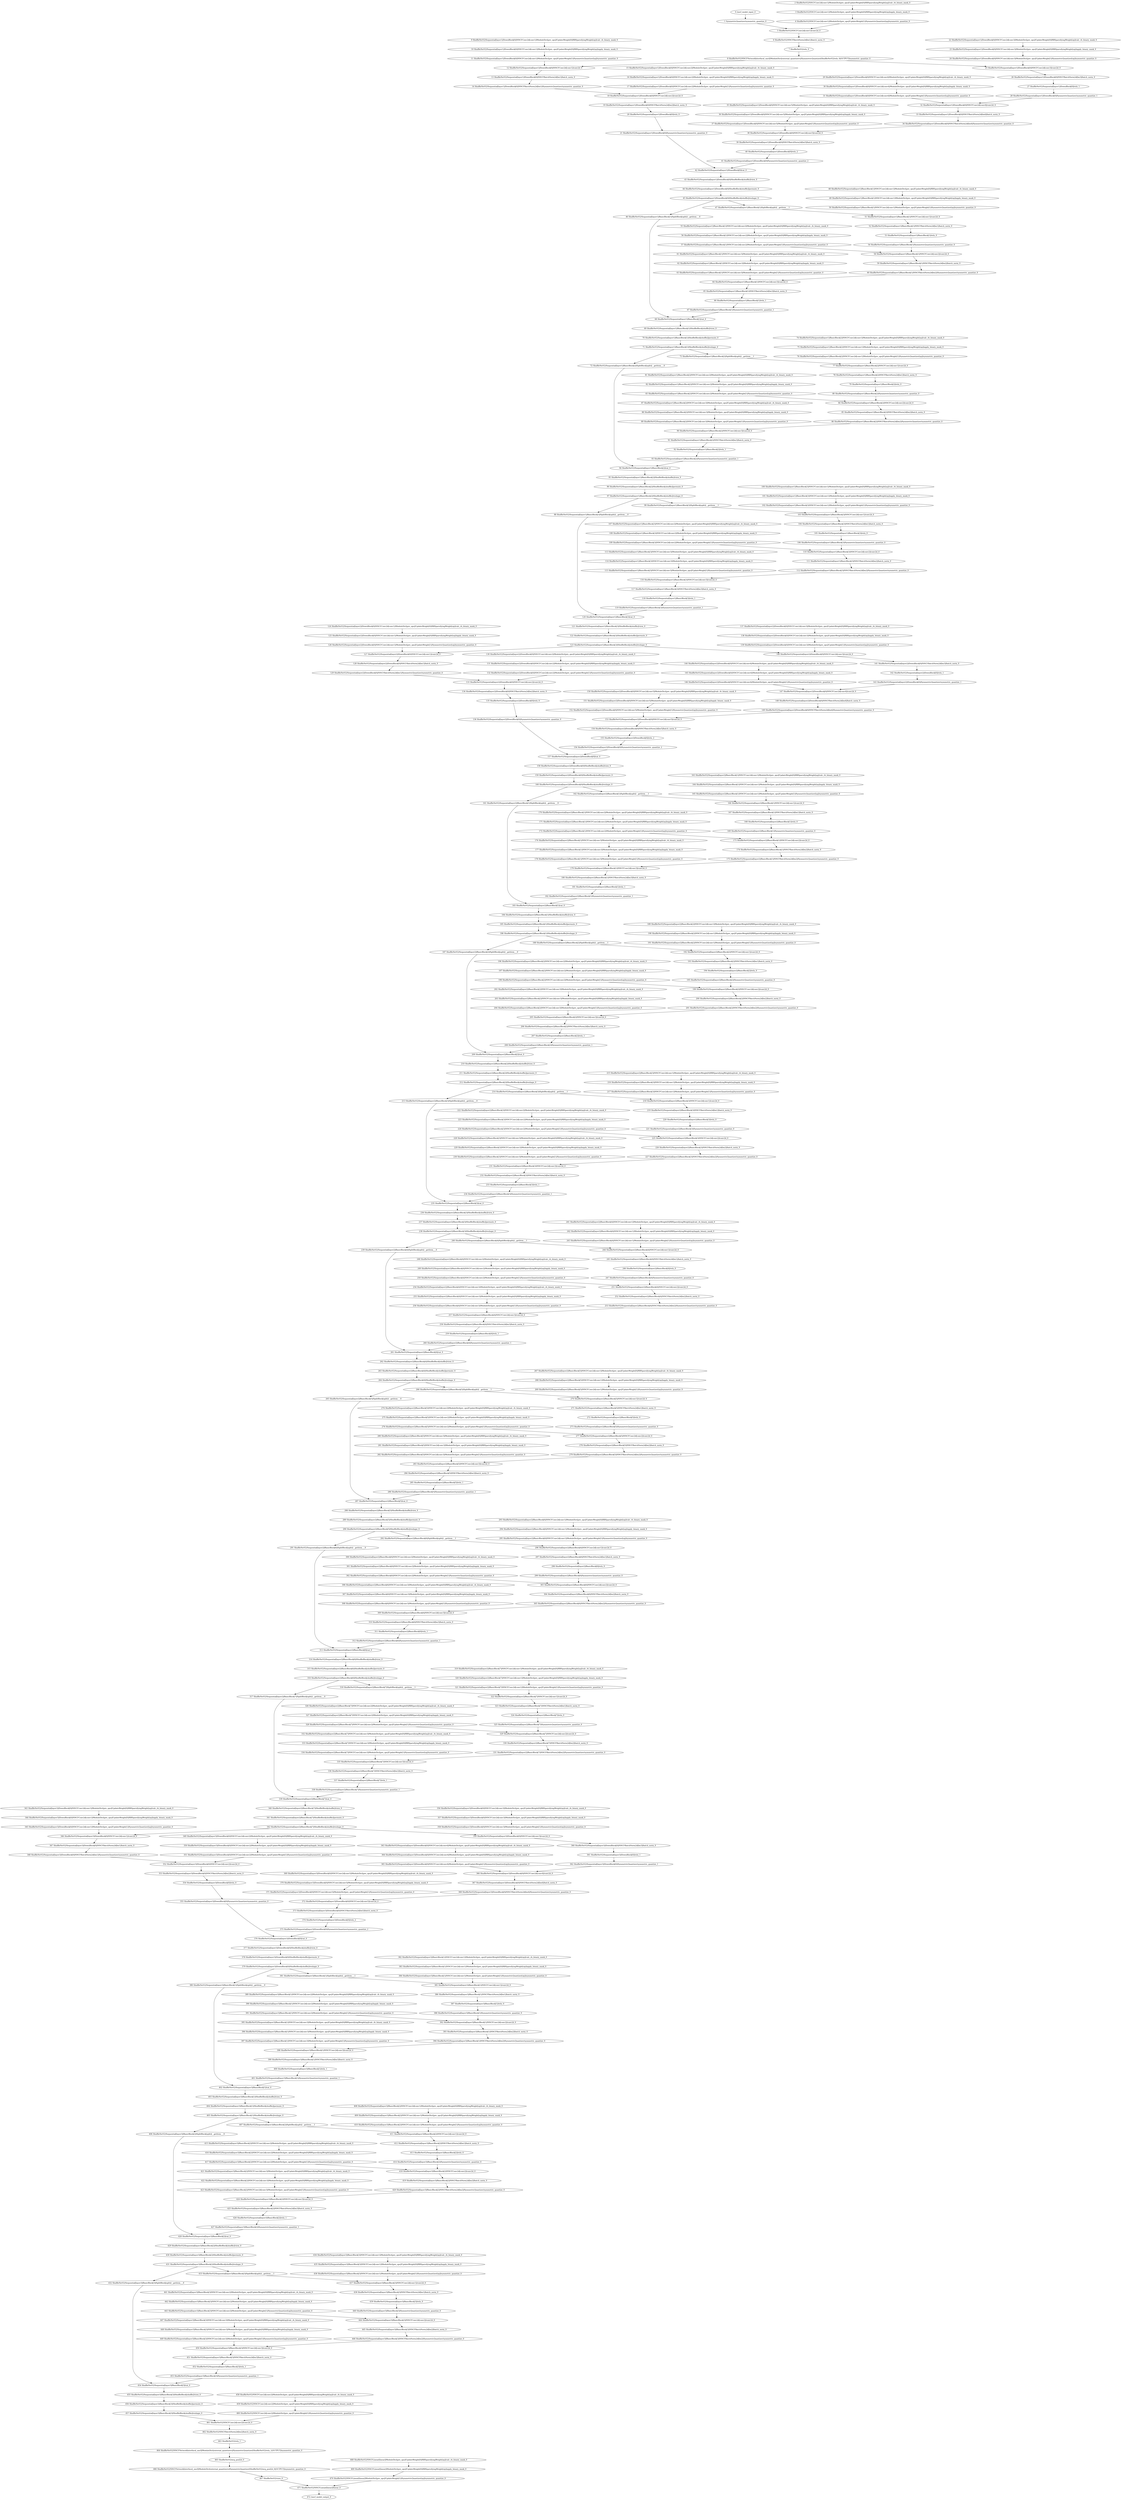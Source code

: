 strict digraph  {
"0 /nncf_model_input_0" [id=0, type=nncf_model_input];
"1 SymmetricQuantizer/symmetric_quantize_0" [id=1, type=symmetric_quantize];
"2 ShuffleNetV2/NNCFConv2d[conv1]/ModuleDict[pre_ops]/UpdateWeight[0]/RBSparsifyingWeight[op]/calc_rb_binary_mask_0" [id=2, type=calc_rb_binary_mask];
"3 ShuffleNetV2/NNCFConv2d[conv1]/ModuleDict[pre_ops]/UpdateWeight[0]/RBSparsifyingWeight[op]/apply_binary_mask_0" [id=3, type=apply_binary_mask];
"4 ShuffleNetV2/NNCFConv2d[conv1]/ModuleDict[pre_ops]/UpdateWeight[1]/SymmetricQuantizer[op]/symmetric_quantize_0" [id=4, type=symmetric_quantize];
"5 ShuffleNetV2/NNCFConv2d[conv1]/conv2d_0" [id=5, type=conv2d];
"6 ShuffleNetV2/NNCFBatchNorm2d[bn1]/batch_norm_0" [id=6, type=batch_norm];
"7 ShuffleNetV2/relu_0" [id=7, type=relu];
"8 ShuffleNetV2/NNCFNetworkInterface[_nncf]/ModuleDict[external_quantizers]/SymmetricQuantizer[ShuffleNetV2/relu_0|OUTPUT]/symmetric_quantize_0" [id=8, type=symmetric_quantize];
"9 ShuffleNetV2/Sequential[layer1]/DownBlock[0]/NNCFConv2d[conv1]/ModuleDict[pre_ops]/UpdateWeight[0]/RBSparsifyingWeight[op]/calc_rb_binary_mask_0" [id=9, type=calc_rb_binary_mask];
"10 ShuffleNetV2/Sequential[layer1]/DownBlock[0]/NNCFConv2d[conv1]/ModuleDict[pre_ops]/UpdateWeight[0]/RBSparsifyingWeight[op]/apply_binary_mask_0" [id=10, type=apply_binary_mask];
"11 ShuffleNetV2/Sequential[layer1]/DownBlock[0]/NNCFConv2d[conv1]/ModuleDict[pre_ops]/UpdateWeight[1]/SymmetricQuantizer[op]/symmetric_quantize_0" [id=11, type=symmetric_quantize];
"12 ShuffleNetV2/Sequential[layer1]/DownBlock[0]/NNCFConv2d[conv1]/conv2d_0" [id=12, type=conv2d];
"13 ShuffleNetV2/Sequential[layer1]/DownBlock[0]/NNCFBatchNorm2d[bn1]/batch_norm_0" [id=13, type=batch_norm];
"14 ShuffleNetV2/Sequential[layer1]/DownBlock[0]/NNCFBatchNorm2d[bn1]/SymmetricQuantizer/symmetric_quantize_0" [id=14, type=symmetric_quantize];
"15 ShuffleNetV2/Sequential[layer1]/DownBlock[0]/NNCFConv2d[conv2]/ModuleDict[pre_ops]/UpdateWeight[0]/RBSparsifyingWeight[op]/calc_rb_binary_mask_0" [id=15, type=calc_rb_binary_mask];
"16 ShuffleNetV2/Sequential[layer1]/DownBlock[0]/NNCFConv2d[conv2]/ModuleDict[pre_ops]/UpdateWeight[0]/RBSparsifyingWeight[op]/apply_binary_mask_0" [id=16, type=apply_binary_mask];
"17 ShuffleNetV2/Sequential[layer1]/DownBlock[0]/NNCFConv2d[conv2]/ModuleDict[pre_ops]/UpdateWeight[1]/SymmetricQuantizer[op]/symmetric_quantize_0" [id=17, type=symmetric_quantize];
"18 ShuffleNetV2/Sequential[layer1]/DownBlock[0]/NNCFConv2d[conv2]/conv2d_0" [id=18, type=conv2d];
"19 ShuffleNetV2/Sequential[layer1]/DownBlock[0]/NNCFBatchNorm2d[bn2]/batch_norm_0" [id=19, type=batch_norm];
"20 ShuffleNetV2/Sequential[layer1]/DownBlock[0]/relu_0" [id=20, type=relu];
"21 ShuffleNetV2/Sequential[layer1]/DownBlock[0]/SymmetricQuantizer/symmetric_quantize_0" [id=21, type=symmetric_quantize];
"22 ShuffleNetV2/Sequential[layer1]/DownBlock[0]/NNCFConv2d[conv3]/ModuleDict[pre_ops]/UpdateWeight[0]/RBSparsifyingWeight[op]/calc_rb_binary_mask_0" [id=22, type=calc_rb_binary_mask];
"23 ShuffleNetV2/Sequential[layer1]/DownBlock[0]/NNCFConv2d[conv3]/ModuleDict[pre_ops]/UpdateWeight[0]/RBSparsifyingWeight[op]/apply_binary_mask_0" [id=23, type=apply_binary_mask];
"24 ShuffleNetV2/Sequential[layer1]/DownBlock[0]/NNCFConv2d[conv3]/ModuleDict[pre_ops]/UpdateWeight[1]/SymmetricQuantizer[op]/symmetric_quantize_0" [id=24, type=symmetric_quantize];
"25 ShuffleNetV2/Sequential[layer1]/DownBlock[0]/NNCFConv2d[conv3]/conv2d_0" [id=25, type=conv2d];
"26 ShuffleNetV2/Sequential[layer1]/DownBlock[0]/NNCFBatchNorm2d[bn3]/batch_norm_0" [id=26, type=batch_norm];
"27 ShuffleNetV2/Sequential[layer1]/DownBlock[0]/relu_1" [id=27, type=relu];
"28 ShuffleNetV2/Sequential[layer1]/DownBlock[0]/SymmetricQuantizer/symmetric_quantize_1" [id=28, type=symmetric_quantize];
"29 ShuffleNetV2/Sequential[layer1]/DownBlock[0]/NNCFConv2d[conv4]/ModuleDict[pre_ops]/UpdateWeight[0]/RBSparsifyingWeight[op]/calc_rb_binary_mask_0" [id=29, type=calc_rb_binary_mask];
"30 ShuffleNetV2/Sequential[layer1]/DownBlock[0]/NNCFConv2d[conv4]/ModuleDict[pre_ops]/UpdateWeight[0]/RBSparsifyingWeight[op]/apply_binary_mask_0" [id=30, type=apply_binary_mask];
"31 ShuffleNetV2/Sequential[layer1]/DownBlock[0]/NNCFConv2d[conv4]/ModuleDict[pre_ops]/UpdateWeight[1]/SymmetricQuantizer[op]/symmetric_quantize_0" [id=31, type=symmetric_quantize];
"32 ShuffleNetV2/Sequential[layer1]/DownBlock[0]/NNCFConv2d[conv4]/conv2d_0" [id=32, type=conv2d];
"33 ShuffleNetV2/Sequential[layer1]/DownBlock[0]/NNCFBatchNorm2d[bn4]/batch_norm_0" [id=33, type=batch_norm];
"34 ShuffleNetV2/Sequential[layer1]/DownBlock[0]/NNCFBatchNorm2d[bn4]/SymmetricQuantizer/symmetric_quantize_0" [id=34, type=symmetric_quantize];
"35 ShuffleNetV2/Sequential[layer1]/DownBlock[0]/NNCFConv2d[conv5]/ModuleDict[pre_ops]/UpdateWeight[0]/RBSparsifyingWeight[op]/calc_rb_binary_mask_0" [id=35, type=calc_rb_binary_mask];
"36 ShuffleNetV2/Sequential[layer1]/DownBlock[0]/NNCFConv2d[conv5]/ModuleDict[pre_ops]/UpdateWeight[0]/RBSparsifyingWeight[op]/apply_binary_mask_0" [id=36, type=apply_binary_mask];
"37 ShuffleNetV2/Sequential[layer1]/DownBlock[0]/NNCFConv2d[conv5]/ModuleDict[pre_ops]/UpdateWeight[1]/SymmetricQuantizer[op]/symmetric_quantize_0" [id=37, type=symmetric_quantize];
"38 ShuffleNetV2/Sequential[layer1]/DownBlock[0]/NNCFConv2d[conv5]/conv2d_0" [id=38, type=conv2d];
"39 ShuffleNetV2/Sequential[layer1]/DownBlock[0]/NNCFBatchNorm2d[bn5]/batch_norm_0" [id=39, type=batch_norm];
"40 ShuffleNetV2/Sequential[layer1]/DownBlock[0]/relu_2" [id=40, type=relu];
"41 ShuffleNetV2/Sequential[layer1]/DownBlock[0]/SymmetricQuantizer/symmetric_quantize_2" [id=41, type=symmetric_quantize];
"42 ShuffleNetV2/Sequential[layer1]/DownBlock[0]/cat_0" [id=42, type=cat];
"43 ShuffleNetV2/Sequential[layer1]/DownBlock[0]/ShuffleBlock[shuffle]/view_0" [id=43, type=view];
"44 ShuffleNetV2/Sequential[layer1]/DownBlock[0]/ShuffleBlock[shuffle]/permute_0" [id=44, type=permute];
"45 ShuffleNetV2/Sequential[layer1]/DownBlock[0]/ShuffleBlock[shuffle]/reshape_0" [id=45, type=reshape];
"46 ShuffleNetV2/Sequential[layer1]/BasicBlock[1]/SplitBlock[split]/__getitem___0" [id=46, type=__getitem__];
"47 ShuffleNetV2/Sequential[layer1]/BasicBlock[1]/SplitBlock[split]/__getitem___1" [id=47, type=__getitem__];
"48 ShuffleNetV2/Sequential[layer1]/BasicBlock[1]/NNCFConv2d[conv1]/ModuleDict[pre_ops]/UpdateWeight[0]/RBSparsifyingWeight[op]/calc_rb_binary_mask_0" [id=48, type=calc_rb_binary_mask];
"49 ShuffleNetV2/Sequential[layer1]/BasicBlock[1]/NNCFConv2d[conv1]/ModuleDict[pre_ops]/UpdateWeight[0]/RBSparsifyingWeight[op]/apply_binary_mask_0" [id=49, type=apply_binary_mask];
"50 ShuffleNetV2/Sequential[layer1]/BasicBlock[1]/NNCFConv2d[conv1]/ModuleDict[pre_ops]/UpdateWeight[1]/SymmetricQuantizer[op]/symmetric_quantize_0" [id=50, type=symmetric_quantize];
"51 ShuffleNetV2/Sequential[layer1]/BasicBlock[1]/NNCFConv2d[conv1]/conv2d_0" [id=51, type=conv2d];
"52 ShuffleNetV2/Sequential[layer1]/BasicBlock[1]/NNCFBatchNorm2d[bn1]/batch_norm_0" [id=52, type=batch_norm];
"53 ShuffleNetV2/Sequential[layer1]/BasicBlock[1]/relu_0" [id=53, type=relu];
"54 ShuffleNetV2/Sequential[layer1]/BasicBlock[1]/SymmetricQuantizer/symmetric_quantize_0" [id=54, type=symmetric_quantize];
"55 ShuffleNetV2/Sequential[layer1]/BasicBlock[1]/NNCFConv2d[conv2]/ModuleDict[pre_ops]/UpdateWeight[0]/RBSparsifyingWeight[op]/calc_rb_binary_mask_0" [id=55, type=calc_rb_binary_mask];
"56 ShuffleNetV2/Sequential[layer1]/BasicBlock[1]/NNCFConv2d[conv2]/ModuleDict[pre_ops]/UpdateWeight[0]/RBSparsifyingWeight[op]/apply_binary_mask_0" [id=56, type=apply_binary_mask];
"57 ShuffleNetV2/Sequential[layer1]/BasicBlock[1]/NNCFConv2d[conv2]/ModuleDict[pre_ops]/UpdateWeight[1]/SymmetricQuantizer[op]/symmetric_quantize_0" [id=57, type=symmetric_quantize];
"58 ShuffleNetV2/Sequential[layer1]/BasicBlock[1]/NNCFConv2d[conv2]/conv2d_0" [id=58, type=conv2d];
"59 ShuffleNetV2/Sequential[layer1]/BasicBlock[1]/NNCFBatchNorm2d[bn2]/batch_norm_0" [id=59, type=batch_norm];
"60 ShuffleNetV2/Sequential[layer1]/BasicBlock[1]/NNCFBatchNorm2d[bn2]/SymmetricQuantizer/symmetric_quantize_0" [id=60, type=symmetric_quantize];
"61 ShuffleNetV2/Sequential[layer1]/BasicBlock[1]/NNCFConv2d[conv3]/ModuleDict[pre_ops]/UpdateWeight[0]/RBSparsifyingWeight[op]/calc_rb_binary_mask_0" [id=61, type=calc_rb_binary_mask];
"62 ShuffleNetV2/Sequential[layer1]/BasicBlock[1]/NNCFConv2d[conv3]/ModuleDict[pre_ops]/UpdateWeight[0]/RBSparsifyingWeight[op]/apply_binary_mask_0" [id=62, type=apply_binary_mask];
"63 ShuffleNetV2/Sequential[layer1]/BasicBlock[1]/NNCFConv2d[conv3]/ModuleDict[pre_ops]/UpdateWeight[1]/SymmetricQuantizer[op]/symmetric_quantize_0" [id=63, type=symmetric_quantize];
"64 ShuffleNetV2/Sequential[layer1]/BasicBlock[1]/NNCFConv2d[conv3]/conv2d_0" [id=64, type=conv2d];
"65 ShuffleNetV2/Sequential[layer1]/BasicBlock[1]/NNCFBatchNorm2d[bn3]/batch_norm_0" [id=65, type=batch_norm];
"66 ShuffleNetV2/Sequential[layer1]/BasicBlock[1]/relu_1" [id=66, type=relu];
"67 ShuffleNetV2/Sequential[layer1]/BasicBlock[1]/SymmetricQuantizer/symmetric_quantize_1" [id=67, type=symmetric_quantize];
"68 ShuffleNetV2/Sequential[layer1]/BasicBlock[1]/cat_0" [id=68, type=cat];
"69 ShuffleNetV2/Sequential[layer1]/BasicBlock[1]/ShuffleBlock[shuffle]/view_0" [id=69, type=view];
"70 ShuffleNetV2/Sequential[layer1]/BasicBlock[1]/ShuffleBlock[shuffle]/permute_0" [id=70, type=permute];
"71 ShuffleNetV2/Sequential[layer1]/BasicBlock[1]/ShuffleBlock[shuffle]/reshape_0" [id=71, type=reshape];
"72 ShuffleNetV2/Sequential[layer1]/BasicBlock[2]/SplitBlock[split]/__getitem___0" [id=72, type=__getitem__];
"73 ShuffleNetV2/Sequential[layer1]/BasicBlock[2]/SplitBlock[split]/__getitem___1" [id=73, type=__getitem__];
"74 ShuffleNetV2/Sequential[layer1]/BasicBlock[2]/NNCFConv2d[conv1]/ModuleDict[pre_ops]/UpdateWeight[0]/RBSparsifyingWeight[op]/calc_rb_binary_mask_0" [id=74, type=calc_rb_binary_mask];
"75 ShuffleNetV2/Sequential[layer1]/BasicBlock[2]/NNCFConv2d[conv1]/ModuleDict[pre_ops]/UpdateWeight[0]/RBSparsifyingWeight[op]/apply_binary_mask_0" [id=75, type=apply_binary_mask];
"76 ShuffleNetV2/Sequential[layer1]/BasicBlock[2]/NNCFConv2d[conv1]/ModuleDict[pre_ops]/UpdateWeight[1]/SymmetricQuantizer[op]/symmetric_quantize_0" [id=76, type=symmetric_quantize];
"77 ShuffleNetV2/Sequential[layer1]/BasicBlock[2]/NNCFConv2d[conv1]/conv2d_0" [id=77, type=conv2d];
"78 ShuffleNetV2/Sequential[layer1]/BasicBlock[2]/NNCFBatchNorm2d[bn1]/batch_norm_0" [id=78, type=batch_norm];
"79 ShuffleNetV2/Sequential[layer1]/BasicBlock[2]/relu_0" [id=79, type=relu];
"80 ShuffleNetV2/Sequential[layer1]/BasicBlock[2]/SymmetricQuantizer/symmetric_quantize_0" [id=80, type=symmetric_quantize];
"81 ShuffleNetV2/Sequential[layer1]/BasicBlock[2]/NNCFConv2d[conv2]/ModuleDict[pre_ops]/UpdateWeight[0]/RBSparsifyingWeight[op]/calc_rb_binary_mask_0" [id=81, type=calc_rb_binary_mask];
"82 ShuffleNetV2/Sequential[layer1]/BasicBlock[2]/NNCFConv2d[conv2]/ModuleDict[pre_ops]/UpdateWeight[0]/RBSparsifyingWeight[op]/apply_binary_mask_0" [id=82, type=apply_binary_mask];
"83 ShuffleNetV2/Sequential[layer1]/BasicBlock[2]/NNCFConv2d[conv2]/ModuleDict[pre_ops]/UpdateWeight[1]/SymmetricQuantizer[op]/symmetric_quantize_0" [id=83, type=symmetric_quantize];
"84 ShuffleNetV2/Sequential[layer1]/BasicBlock[2]/NNCFConv2d[conv2]/conv2d_0" [id=84, type=conv2d];
"85 ShuffleNetV2/Sequential[layer1]/BasicBlock[2]/NNCFBatchNorm2d[bn2]/batch_norm_0" [id=85, type=batch_norm];
"86 ShuffleNetV2/Sequential[layer1]/BasicBlock[2]/NNCFBatchNorm2d[bn2]/SymmetricQuantizer/symmetric_quantize_0" [id=86, type=symmetric_quantize];
"87 ShuffleNetV2/Sequential[layer1]/BasicBlock[2]/NNCFConv2d[conv3]/ModuleDict[pre_ops]/UpdateWeight[0]/RBSparsifyingWeight[op]/calc_rb_binary_mask_0" [id=87, type=calc_rb_binary_mask];
"88 ShuffleNetV2/Sequential[layer1]/BasicBlock[2]/NNCFConv2d[conv3]/ModuleDict[pre_ops]/UpdateWeight[0]/RBSparsifyingWeight[op]/apply_binary_mask_0" [id=88, type=apply_binary_mask];
"89 ShuffleNetV2/Sequential[layer1]/BasicBlock[2]/NNCFConv2d[conv3]/ModuleDict[pre_ops]/UpdateWeight[1]/SymmetricQuantizer[op]/symmetric_quantize_0" [id=89, type=symmetric_quantize];
"90 ShuffleNetV2/Sequential[layer1]/BasicBlock[2]/NNCFConv2d[conv3]/conv2d_0" [id=90, type=conv2d];
"91 ShuffleNetV2/Sequential[layer1]/BasicBlock[2]/NNCFBatchNorm2d[bn3]/batch_norm_0" [id=91, type=batch_norm];
"92 ShuffleNetV2/Sequential[layer1]/BasicBlock[2]/relu_1" [id=92, type=relu];
"93 ShuffleNetV2/Sequential[layer1]/BasicBlock[2]/SymmetricQuantizer/symmetric_quantize_1" [id=93, type=symmetric_quantize];
"94 ShuffleNetV2/Sequential[layer1]/BasicBlock[2]/cat_0" [id=94, type=cat];
"95 ShuffleNetV2/Sequential[layer1]/BasicBlock[2]/ShuffleBlock[shuffle]/view_0" [id=95, type=view];
"96 ShuffleNetV2/Sequential[layer1]/BasicBlock[2]/ShuffleBlock[shuffle]/permute_0" [id=96, type=permute];
"97 ShuffleNetV2/Sequential[layer1]/BasicBlock[2]/ShuffleBlock[shuffle]/reshape_0" [id=97, type=reshape];
"98 ShuffleNetV2/Sequential[layer1]/BasicBlock[3]/SplitBlock[split]/__getitem___0" [id=98, type=__getitem__];
"99 ShuffleNetV2/Sequential[layer1]/BasicBlock[3]/SplitBlock[split]/__getitem___1" [id=99, type=__getitem__];
"100 ShuffleNetV2/Sequential[layer1]/BasicBlock[3]/NNCFConv2d[conv1]/ModuleDict[pre_ops]/UpdateWeight[0]/RBSparsifyingWeight[op]/calc_rb_binary_mask_0" [id=100, type=calc_rb_binary_mask];
"101 ShuffleNetV2/Sequential[layer1]/BasicBlock[3]/NNCFConv2d[conv1]/ModuleDict[pre_ops]/UpdateWeight[0]/RBSparsifyingWeight[op]/apply_binary_mask_0" [id=101, type=apply_binary_mask];
"102 ShuffleNetV2/Sequential[layer1]/BasicBlock[3]/NNCFConv2d[conv1]/ModuleDict[pre_ops]/UpdateWeight[1]/SymmetricQuantizer[op]/symmetric_quantize_0" [id=102, type=symmetric_quantize];
"103 ShuffleNetV2/Sequential[layer1]/BasicBlock[3]/NNCFConv2d[conv1]/conv2d_0" [id=103, type=conv2d];
"104 ShuffleNetV2/Sequential[layer1]/BasicBlock[3]/NNCFBatchNorm2d[bn1]/batch_norm_0" [id=104, type=batch_norm];
"105 ShuffleNetV2/Sequential[layer1]/BasicBlock[3]/relu_0" [id=105, type=relu];
"106 ShuffleNetV2/Sequential[layer1]/BasicBlock[3]/SymmetricQuantizer/symmetric_quantize_0" [id=106, type=symmetric_quantize];
"107 ShuffleNetV2/Sequential[layer1]/BasicBlock[3]/NNCFConv2d[conv2]/ModuleDict[pre_ops]/UpdateWeight[0]/RBSparsifyingWeight[op]/calc_rb_binary_mask_0" [id=107, type=calc_rb_binary_mask];
"108 ShuffleNetV2/Sequential[layer1]/BasicBlock[3]/NNCFConv2d[conv2]/ModuleDict[pre_ops]/UpdateWeight[0]/RBSparsifyingWeight[op]/apply_binary_mask_0" [id=108, type=apply_binary_mask];
"109 ShuffleNetV2/Sequential[layer1]/BasicBlock[3]/NNCFConv2d[conv2]/ModuleDict[pre_ops]/UpdateWeight[1]/SymmetricQuantizer[op]/symmetric_quantize_0" [id=109, type=symmetric_quantize];
"110 ShuffleNetV2/Sequential[layer1]/BasicBlock[3]/NNCFConv2d[conv2]/conv2d_0" [id=110, type=conv2d];
"111 ShuffleNetV2/Sequential[layer1]/BasicBlock[3]/NNCFBatchNorm2d[bn2]/batch_norm_0" [id=111, type=batch_norm];
"112 ShuffleNetV2/Sequential[layer1]/BasicBlock[3]/NNCFBatchNorm2d[bn2]/SymmetricQuantizer/symmetric_quantize_0" [id=112, type=symmetric_quantize];
"113 ShuffleNetV2/Sequential[layer1]/BasicBlock[3]/NNCFConv2d[conv3]/ModuleDict[pre_ops]/UpdateWeight[0]/RBSparsifyingWeight[op]/calc_rb_binary_mask_0" [id=113, type=calc_rb_binary_mask];
"114 ShuffleNetV2/Sequential[layer1]/BasicBlock[3]/NNCFConv2d[conv3]/ModuleDict[pre_ops]/UpdateWeight[0]/RBSparsifyingWeight[op]/apply_binary_mask_0" [id=114, type=apply_binary_mask];
"115 ShuffleNetV2/Sequential[layer1]/BasicBlock[3]/NNCFConv2d[conv3]/ModuleDict[pre_ops]/UpdateWeight[1]/SymmetricQuantizer[op]/symmetric_quantize_0" [id=115, type=symmetric_quantize];
"116 ShuffleNetV2/Sequential[layer1]/BasicBlock[3]/NNCFConv2d[conv3]/conv2d_0" [id=116, type=conv2d];
"117 ShuffleNetV2/Sequential[layer1]/BasicBlock[3]/NNCFBatchNorm2d[bn3]/batch_norm_0" [id=117, type=batch_norm];
"118 ShuffleNetV2/Sequential[layer1]/BasicBlock[3]/relu_1" [id=118, type=relu];
"119 ShuffleNetV2/Sequential[layer1]/BasicBlock[3]/SymmetricQuantizer/symmetric_quantize_1" [id=119, type=symmetric_quantize];
"120 ShuffleNetV2/Sequential[layer1]/BasicBlock[3]/cat_0" [id=120, type=cat];
"121 ShuffleNetV2/Sequential[layer1]/BasicBlock[3]/ShuffleBlock[shuffle]/view_0" [id=121, type=view];
"122 ShuffleNetV2/Sequential[layer1]/BasicBlock[3]/ShuffleBlock[shuffle]/permute_0" [id=122, type=permute];
"123 ShuffleNetV2/Sequential[layer1]/BasicBlock[3]/ShuffleBlock[shuffle]/reshape_0" [id=123, type=reshape];
"124 ShuffleNetV2/Sequential[layer2]/DownBlock[0]/NNCFConv2d[conv1]/ModuleDict[pre_ops]/UpdateWeight[0]/RBSparsifyingWeight[op]/calc_rb_binary_mask_0" [id=124, type=calc_rb_binary_mask];
"125 ShuffleNetV2/Sequential[layer2]/DownBlock[0]/NNCFConv2d[conv1]/ModuleDict[pre_ops]/UpdateWeight[0]/RBSparsifyingWeight[op]/apply_binary_mask_0" [id=125, type=apply_binary_mask];
"126 ShuffleNetV2/Sequential[layer2]/DownBlock[0]/NNCFConv2d[conv1]/ModuleDict[pre_ops]/UpdateWeight[1]/SymmetricQuantizer[op]/symmetric_quantize_0" [id=126, type=symmetric_quantize];
"127 ShuffleNetV2/Sequential[layer2]/DownBlock[0]/NNCFConv2d[conv1]/conv2d_0" [id=127, type=conv2d];
"128 ShuffleNetV2/Sequential[layer2]/DownBlock[0]/NNCFBatchNorm2d[bn1]/batch_norm_0" [id=128, type=batch_norm];
"129 ShuffleNetV2/Sequential[layer2]/DownBlock[0]/NNCFBatchNorm2d[bn1]/SymmetricQuantizer/symmetric_quantize_0" [id=129, type=symmetric_quantize];
"130 ShuffleNetV2/Sequential[layer2]/DownBlock[0]/NNCFConv2d[conv2]/ModuleDict[pre_ops]/UpdateWeight[0]/RBSparsifyingWeight[op]/calc_rb_binary_mask_0" [id=130, type=calc_rb_binary_mask];
"131 ShuffleNetV2/Sequential[layer2]/DownBlock[0]/NNCFConv2d[conv2]/ModuleDict[pre_ops]/UpdateWeight[0]/RBSparsifyingWeight[op]/apply_binary_mask_0" [id=131, type=apply_binary_mask];
"132 ShuffleNetV2/Sequential[layer2]/DownBlock[0]/NNCFConv2d[conv2]/ModuleDict[pre_ops]/UpdateWeight[1]/SymmetricQuantizer[op]/symmetric_quantize_0" [id=132, type=symmetric_quantize];
"133 ShuffleNetV2/Sequential[layer2]/DownBlock[0]/NNCFConv2d[conv2]/conv2d_0" [id=133, type=conv2d];
"134 ShuffleNetV2/Sequential[layer2]/DownBlock[0]/NNCFBatchNorm2d[bn2]/batch_norm_0" [id=134, type=batch_norm];
"135 ShuffleNetV2/Sequential[layer2]/DownBlock[0]/relu_0" [id=135, type=relu];
"136 ShuffleNetV2/Sequential[layer2]/DownBlock[0]/SymmetricQuantizer/symmetric_quantize_0" [id=136, type=symmetric_quantize];
"137 ShuffleNetV2/Sequential[layer2]/DownBlock[0]/NNCFConv2d[conv3]/ModuleDict[pre_ops]/UpdateWeight[0]/RBSparsifyingWeight[op]/calc_rb_binary_mask_0" [id=137, type=calc_rb_binary_mask];
"138 ShuffleNetV2/Sequential[layer2]/DownBlock[0]/NNCFConv2d[conv3]/ModuleDict[pre_ops]/UpdateWeight[0]/RBSparsifyingWeight[op]/apply_binary_mask_0" [id=138, type=apply_binary_mask];
"139 ShuffleNetV2/Sequential[layer2]/DownBlock[0]/NNCFConv2d[conv3]/ModuleDict[pre_ops]/UpdateWeight[1]/SymmetricQuantizer[op]/symmetric_quantize_0" [id=139, type=symmetric_quantize];
"140 ShuffleNetV2/Sequential[layer2]/DownBlock[0]/NNCFConv2d[conv3]/conv2d_0" [id=140, type=conv2d];
"141 ShuffleNetV2/Sequential[layer2]/DownBlock[0]/NNCFBatchNorm2d[bn3]/batch_norm_0" [id=141, type=batch_norm];
"142 ShuffleNetV2/Sequential[layer2]/DownBlock[0]/relu_1" [id=142, type=relu];
"143 ShuffleNetV2/Sequential[layer2]/DownBlock[0]/SymmetricQuantizer/symmetric_quantize_1" [id=143, type=symmetric_quantize];
"144 ShuffleNetV2/Sequential[layer2]/DownBlock[0]/NNCFConv2d[conv4]/ModuleDict[pre_ops]/UpdateWeight[0]/RBSparsifyingWeight[op]/calc_rb_binary_mask_0" [id=144, type=calc_rb_binary_mask];
"145 ShuffleNetV2/Sequential[layer2]/DownBlock[0]/NNCFConv2d[conv4]/ModuleDict[pre_ops]/UpdateWeight[0]/RBSparsifyingWeight[op]/apply_binary_mask_0" [id=145, type=apply_binary_mask];
"146 ShuffleNetV2/Sequential[layer2]/DownBlock[0]/NNCFConv2d[conv4]/ModuleDict[pre_ops]/UpdateWeight[1]/SymmetricQuantizer[op]/symmetric_quantize_0" [id=146, type=symmetric_quantize];
"147 ShuffleNetV2/Sequential[layer2]/DownBlock[0]/NNCFConv2d[conv4]/conv2d_0" [id=147, type=conv2d];
"148 ShuffleNetV2/Sequential[layer2]/DownBlock[0]/NNCFBatchNorm2d[bn4]/batch_norm_0" [id=148, type=batch_norm];
"149 ShuffleNetV2/Sequential[layer2]/DownBlock[0]/NNCFBatchNorm2d[bn4]/SymmetricQuantizer/symmetric_quantize_0" [id=149, type=symmetric_quantize];
"150 ShuffleNetV2/Sequential[layer2]/DownBlock[0]/NNCFConv2d[conv5]/ModuleDict[pre_ops]/UpdateWeight[0]/RBSparsifyingWeight[op]/calc_rb_binary_mask_0" [id=150, type=calc_rb_binary_mask];
"151 ShuffleNetV2/Sequential[layer2]/DownBlock[0]/NNCFConv2d[conv5]/ModuleDict[pre_ops]/UpdateWeight[0]/RBSparsifyingWeight[op]/apply_binary_mask_0" [id=151, type=apply_binary_mask];
"152 ShuffleNetV2/Sequential[layer2]/DownBlock[0]/NNCFConv2d[conv5]/ModuleDict[pre_ops]/UpdateWeight[1]/SymmetricQuantizer[op]/symmetric_quantize_0" [id=152, type=symmetric_quantize];
"153 ShuffleNetV2/Sequential[layer2]/DownBlock[0]/NNCFConv2d[conv5]/conv2d_0" [id=153, type=conv2d];
"154 ShuffleNetV2/Sequential[layer2]/DownBlock[0]/NNCFBatchNorm2d[bn5]/batch_norm_0" [id=154, type=batch_norm];
"155 ShuffleNetV2/Sequential[layer2]/DownBlock[0]/relu_2" [id=155, type=relu];
"156 ShuffleNetV2/Sequential[layer2]/DownBlock[0]/SymmetricQuantizer/symmetric_quantize_2" [id=156, type=symmetric_quantize];
"157 ShuffleNetV2/Sequential[layer2]/DownBlock[0]/cat_0" [id=157, type=cat];
"158 ShuffleNetV2/Sequential[layer2]/DownBlock[0]/ShuffleBlock[shuffle]/view_0" [id=158, type=view];
"159 ShuffleNetV2/Sequential[layer2]/DownBlock[0]/ShuffleBlock[shuffle]/permute_0" [id=159, type=permute];
"160 ShuffleNetV2/Sequential[layer2]/DownBlock[0]/ShuffleBlock[shuffle]/reshape_0" [id=160, type=reshape];
"161 ShuffleNetV2/Sequential[layer2]/BasicBlock[1]/SplitBlock[split]/__getitem___0" [id=161, type=__getitem__];
"162 ShuffleNetV2/Sequential[layer2]/BasicBlock[1]/SplitBlock[split]/__getitem___1" [id=162, type=__getitem__];
"163 ShuffleNetV2/Sequential[layer2]/BasicBlock[1]/NNCFConv2d[conv1]/ModuleDict[pre_ops]/UpdateWeight[0]/RBSparsifyingWeight[op]/calc_rb_binary_mask_0" [id=163, type=calc_rb_binary_mask];
"164 ShuffleNetV2/Sequential[layer2]/BasicBlock[1]/NNCFConv2d[conv1]/ModuleDict[pre_ops]/UpdateWeight[0]/RBSparsifyingWeight[op]/apply_binary_mask_0" [id=164, type=apply_binary_mask];
"165 ShuffleNetV2/Sequential[layer2]/BasicBlock[1]/NNCFConv2d[conv1]/ModuleDict[pre_ops]/UpdateWeight[1]/SymmetricQuantizer[op]/symmetric_quantize_0" [id=165, type=symmetric_quantize];
"166 ShuffleNetV2/Sequential[layer2]/BasicBlock[1]/NNCFConv2d[conv1]/conv2d_0" [id=166, type=conv2d];
"167 ShuffleNetV2/Sequential[layer2]/BasicBlock[1]/NNCFBatchNorm2d[bn1]/batch_norm_0" [id=167, type=batch_norm];
"168 ShuffleNetV2/Sequential[layer2]/BasicBlock[1]/relu_0" [id=168, type=relu];
"169 ShuffleNetV2/Sequential[layer2]/BasicBlock[1]/SymmetricQuantizer/symmetric_quantize_0" [id=169, type=symmetric_quantize];
"170 ShuffleNetV2/Sequential[layer2]/BasicBlock[1]/NNCFConv2d[conv2]/ModuleDict[pre_ops]/UpdateWeight[0]/RBSparsifyingWeight[op]/calc_rb_binary_mask_0" [id=170, type=calc_rb_binary_mask];
"171 ShuffleNetV2/Sequential[layer2]/BasicBlock[1]/NNCFConv2d[conv2]/ModuleDict[pre_ops]/UpdateWeight[0]/RBSparsifyingWeight[op]/apply_binary_mask_0" [id=171, type=apply_binary_mask];
"172 ShuffleNetV2/Sequential[layer2]/BasicBlock[1]/NNCFConv2d[conv2]/ModuleDict[pre_ops]/UpdateWeight[1]/SymmetricQuantizer[op]/symmetric_quantize_0" [id=172, type=symmetric_quantize];
"173 ShuffleNetV2/Sequential[layer2]/BasicBlock[1]/NNCFConv2d[conv2]/conv2d_0" [id=173, type=conv2d];
"174 ShuffleNetV2/Sequential[layer2]/BasicBlock[1]/NNCFBatchNorm2d[bn2]/batch_norm_0" [id=174, type=batch_norm];
"175 ShuffleNetV2/Sequential[layer2]/BasicBlock[1]/NNCFBatchNorm2d[bn2]/SymmetricQuantizer/symmetric_quantize_0" [id=175, type=symmetric_quantize];
"176 ShuffleNetV2/Sequential[layer2]/BasicBlock[1]/NNCFConv2d[conv3]/ModuleDict[pre_ops]/UpdateWeight[0]/RBSparsifyingWeight[op]/calc_rb_binary_mask_0" [id=176, type=calc_rb_binary_mask];
"177 ShuffleNetV2/Sequential[layer2]/BasicBlock[1]/NNCFConv2d[conv3]/ModuleDict[pre_ops]/UpdateWeight[0]/RBSparsifyingWeight[op]/apply_binary_mask_0" [id=177, type=apply_binary_mask];
"178 ShuffleNetV2/Sequential[layer2]/BasicBlock[1]/NNCFConv2d[conv3]/ModuleDict[pre_ops]/UpdateWeight[1]/SymmetricQuantizer[op]/symmetric_quantize_0" [id=178, type=symmetric_quantize];
"179 ShuffleNetV2/Sequential[layer2]/BasicBlock[1]/NNCFConv2d[conv3]/conv2d_0" [id=179, type=conv2d];
"180 ShuffleNetV2/Sequential[layer2]/BasicBlock[1]/NNCFBatchNorm2d[bn3]/batch_norm_0" [id=180, type=batch_norm];
"181 ShuffleNetV2/Sequential[layer2]/BasicBlock[1]/relu_1" [id=181, type=relu];
"182 ShuffleNetV2/Sequential[layer2]/BasicBlock[1]/SymmetricQuantizer/symmetric_quantize_1" [id=182, type=symmetric_quantize];
"183 ShuffleNetV2/Sequential[layer2]/BasicBlock[1]/cat_0" [id=183, type=cat];
"184 ShuffleNetV2/Sequential[layer2]/BasicBlock[1]/ShuffleBlock[shuffle]/view_0" [id=184, type=view];
"185 ShuffleNetV2/Sequential[layer2]/BasicBlock[1]/ShuffleBlock[shuffle]/permute_0" [id=185, type=permute];
"186 ShuffleNetV2/Sequential[layer2]/BasicBlock[1]/ShuffleBlock[shuffle]/reshape_0" [id=186, type=reshape];
"187 ShuffleNetV2/Sequential[layer2]/BasicBlock[2]/SplitBlock[split]/__getitem___0" [id=187, type=__getitem__];
"188 ShuffleNetV2/Sequential[layer2]/BasicBlock[2]/SplitBlock[split]/__getitem___1" [id=188, type=__getitem__];
"189 ShuffleNetV2/Sequential[layer2]/BasicBlock[2]/NNCFConv2d[conv1]/ModuleDict[pre_ops]/UpdateWeight[0]/RBSparsifyingWeight[op]/calc_rb_binary_mask_0" [id=189, type=calc_rb_binary_mask];
"190 ShuffleNetV2/Sequential[layer2]/BasicBlock[2]/NNCFConv2d[conv1]/ModuleDict[pre_ops]/UpdateWeight[0]/RBSparsifyingWeight[op]/apply_binary_mask_0" [id=190, type=apply_binary_mask];
"191 ShuffleNetV2/Sequential[layer2]/BasicBlock[2]/NNCFConv2d[conv1]/ModuleDict[pre_ops]/UpdateWeight[1]/SymmetricQuantizer[op]/symmetric_quantize_0" [id=191, type=symmetric_quantize];
"192 ShuffleNetV2/Sequential[layer2]/BasicBlock[2]/NNCFConv2d[conv1]/conv2d_0" [id=192, type=conv2d];
"193 ShuffleNetV2/Sequential[layer2]/BasicBlock[2]/NNCFBatchNorm2d[bn1]/batch_norm_0" [id=193, type=batch_norm];
"194 ShuffleNetV2/Sequential[layer2]/BasicBlock[2]/relu_0" [id=194, type=relu];
"195 ShuffleNetV2/Sequential[layer2]/BasicBlock[2]/SymmetricQuantizer/symmetric_quantize_0" [id=195, type=symmetric_quantize];
"196 ShuffleNetV2/Sequential[layer2]/BasicBlock[2]/NNCFConv2d[conv2]/ModuleDict[pre_ops]/UpdateWeight[0]/RBSparsifyingWeight[op]/calc_rb_binary_mask_0" [id=196, type=calc_rb_binary_mask];
"197 ShuffleNetV2/Sequential[layer2]/BasicBlock[2]/NNCFConv2d[conv2]/ModuleDict[pre_ops]/UpdateWeight[0]/RBSparsifyingWeight[op]/apply_binary_mask_0" [id=197, type=apply_binary_mask];
"198 ShuffleNetV2/Sequential[layer2]/BasicBlock[2]/NNCFConv2d[conv2]/ModuleDict[pre_ops]/UpdateWeight[1]/SymmetricQuantizer[op]/symmetric_quantize_0" [id=198, type=symmetric_quantize];
"199 ShuffleNetV2/Sequential[layer2]/BasicBlock[2]/NNCFConv2d[conv2]/conv2d_0" [id=199, type=conv2d];
"200 ShuffleNetV2/Sequential[layer2]/BasicBlock[2]/NNCFBatchNorm2d[bn2]/batch_norm_0" [id=200, type=batch_norm];
"201 ShuffleNetV2/Sequential[layer2]/BasicBlock[2]/NNCFBatchNorm2d[bn2]/SymmetricQuantizer/symmetric_quantize_0" [id=201, type=symmetric_quantize];
"202 ShuffleNetV2/Sequential[layer2]/BasicBlock[2]/NNCFConv2d[conv3]/ModuleDict[pre_ops]/UpdateWeight[0]/RBSparsifyingWeight[op]/calc_rb_binary_mask_0" [id=202, type=calc_rb_binary_mask];
"203 ShuffleNetV2/Sequential[layer2]/BasicBlock[2]/NNCFConv2d[conv3]/ModuleDict[pre_ops]/UpdateWeight[0]/RBSparsifyingWeight[op]/apply_binary_mask_0" [id=203, type=apply_binary_mask];
"204 ShuffleNetV2/Sequential[layer2]/BasicBlock[2]/NNCFConv2d[conv3]/ModuleDict[pre_ops]/UpdateWeight[1]/SymmetricQuantizer[op]/symmetric_quantize_0" [id=204, type=symmetric_quantize];
"205 ShuffleNetV2/Sequential[layer2]/BasicBlock[2]/NNCFConv2d[conv3]/conv2d_0" [id=205, type=conv2d];
"206 ShuffleNetV2/Sequential[layer2]/BasicBlock[2]/NNCFBatchNorm2d[bn3]/batch_norm_0" [id=206, type=batch_norm];
"207 ShuffleNetV2/Sequential[layer2]/BasicBlock[2]/relu_1" [id=207, type=relu];
"208 ShuffleNetV2/Sequential[layer2]/BasicBlock[2]/SymmetricQuantizer/symmetric_quantize_1" [id=208, type=symmetric_quantize];
"209 ShuffleNetV2/Sequential[layer2]/BasicBlock[2]/cat_0" [id=209, type=cat];
"210 ShuffleNetV2/Sequential[layer2]/BasicBlock[2]/ShuffleBlock[shuffle]/view_0" [id=210, type=view];
"211 ShuffleNetV2/Sequential[layer2]/BasicBlock[2]/ShuffleBlock[shuffle]/permute_0" [id=211, type=permute];
"212 ShuffleNetV2/Sequential[layer2]/BasicBlock[2]/ShuffleBlock[shuffle]/reshape_0" [id=212, type=reshape];
"213 ShuffleNetV2/Sequential[layer2]/BasicBlock[3]/SplitBlock[split]/__getitem___0" [id=213, type=__getitem__];
"214 ShuffleNetV2/Sequential[layer2]/BasicBlock[3]/SplitBlock[split]/__getitem___1" [id=214, type=__getitem__];
"215 ShuffleNetV2/Sequential[layer2]/BasicBlock[3]/NNCFConv2d[conv1]/ModuleDict[pre_ops]/UpdateWeight[0]/RBSparsifyingWeight[op]/calc_rb_binary_mask_0" [id=215, type=calc_rb_binary_mask];
"216 ShuffleNetV2/Sequential[layer2]/BasicBlock[3]/NNCFConv2d[conv1]/ModuleDict[pre_ops]/UpdateWeight[0]/RBSparsifyingWeight[op]/apply_binary_mask_0" [id=216, type=apply_binary_mask];
"217 ShuffleNetV2/Sequential[layer2]/BasicBlock[3]/NNCFConv2d[conv1]/ModuleDict[pre_ops]/UpdateWeight[1]/SymmetricQuantizer[op]/symmetric_quantize_0" [id=217, type=symmetric_quantize];
"218 ShuffleNetV2/Sequential[layer2]/BasicBlock[3]/NNCFConv2d[conv1]/conv2d_0" [id=218, type=conv2d];
"219 ShuffleNetV2/Sequential[layer2]/BasicBlock[3]/NNCFBatchNorm2d[bn1]/batch_norm_0" [id=219, type=batch_norm];
"220 ShuffleNetV2/Sequential[layer2]/BasicBlock[3]/relu_0" [id=220, type=relu];
"221 ShuffleNetV2/Sequential[layer2]/BasicBlock[3]/SymmetricQuantizer/symmetric_quantize_0" [id=221, type=symmetric_quantize];
"222 ShuffleNetV2/Sequential[layer2]/BasicBlock[3]/NNCFConv2d[conv2]/ModuleDict[pre_ops]/UpdateWeight[0]/RBSparsifyingWeight[op]/calc_rb_binary_mask_0" [id=222, type=calc_rb_binary_mask];
"223 ShuffleNetV2/Sequential[layer2]/BasicBlock[3]/NNCFConv2d[conv2]/ModuleDict[pre_ops]/UpdateWeight[0]/RBSparsifyingWeight[op]/apply_binary_mask_0" [id=223, type=apply_binary_mask];
"224 ShuffleNetV2/Sequential[layer2]/BasicBlock[3]/NNCFConv2d[conv2]/ModuleDict[pre_ops]/UpdateWeight[1]/SymmetricQuantizer[op]/symmetric_quantize_0" [id=224, type=symmetric_quantize];
"225 ShuffleNetV2/Sequential[layer2]/BasicBlock[3]/NNCFConv2d[conv2]/conv2d_0" [id=225, type=conv2d];
"226 ShuffleNetV2/Sequential[layer2]/BasicBlock[3]/NNCFBatchNorm2d[bn2]/batch_norm_0" [id=226, type=batch_norm];
"227 ShuffleNetV2/Sequential[layer2]/BasicBlock[3]/NNCFBatchNorm2d[bn2]/SymmetricQuantizer/symmetric_quantize_0" [id=227, type=symmetric_quantize];
"228 ShuffleNetV2/Sequential[layer2]/BasicBlock[3]/NNCFConv2d[conv3]/ModuleDict[pre_ops]/UpdateWeight[0]/RBSparsifyingWeight[op]/calc_rb_binary_mask_0" [id=228, type=calc_rb_binary_mask];
"229 ShuffleNetV2/Sequential[layer2]/BasicBlock[3]/NNCFConv2d[conv3]/ModuleDict[pre_ops]/UpdateWeight[0]/RBSparsifyingWeight[op]/apply_binary_mask_0" [id=229, type=apply_binary_mask];
"230 ShuffleNetV2/Sequential[layer2]/BasicBlock[3]/NNCFConv2d[conv3]/ModuleDict[pre_ops]/UpdateWeight[1]/SymmetricQuantizer[op]/symmetric_quantize_0" [id=230, type=symmetric_quantize];
"231 ShuffleNetV2/Sequential[layer2]/BasicBlock[3]/NNCFConv2d[conv3]/conv2d_0" [id=231, type=conv2d];
"232 ShuffleNetV2/Sequential[layer2]/BasicBlock[3]/NNCFBatchNorm2d[bn3]/batch_norm_0" [id=232, type=batch_norm];
"233 ShuffleNetV2/Sequential[layer2]/BasicBlock[3]/relu_1" [id=233, type=relu];
"234 ShuffleNetV2/Sequential[layer2]/BasicBlock[3]/SymmetricQuantizer/symmetric_quantize_1" [id=234, type=symmetric_quantize];
"235 ShuffleNetV2/Sequential[layer2]/BasicBlock[3]/cat_0" [id=235, type=cat];
"236 ShuffleNetV2/Sequential[layer2]/BasicBlock[3]/ShuffleBlock[shuffle]/view_0" [id=236, type=view];
"237 ShuffleNetV2/Sequential[layer2]/BasicBlock[3]/ShuffleBlock[shuffle]/permute_0" [id=237, type=permute];
"238 ShuffleNetV2/Sequential[layer2]/BasicBlock[3]/ShuffleBlock[shuffle]/reshape_0" [id=238, type=reshape];
"239 ShuffleNetV2/Sequential[layer2]/BasicBlock[4]/SplitBlock[split]/__getitem___0" [id=239, type=__getitem__];
"240 ShuffleNetV2/Sequential[layer2]/BasicBlock[4]/SplitBlock[split]/__getitem___1" [id=240, type=__getitem__];
"241 ShuffleNetV2/Sequential[layer2]/BasicBlock[4]/NNCFConv2d[conv1]/ModuleDict[pre_ops]/UpdateWeight[0]/RBSparsifyingWeight[op]/calc_rb_binary_mask_0" [id=241, type=calc_rb_binary_mask];
"242 ShuffleNetV2/Sequential[layer2]/BasicBlock[4]/NNCFConv2d[conv1]/ModuleDict[pre_ops]/UpdateWeight[0]/RBSparsifyingWeight[op]/apply_binary_mask_0" [id=242, type=apply_binary_mask];
"243 ShuffleNetV2/Sequential[layer2]/BasicBlock[4]/NNCFConv2d[conv1]/ModuleDict[pre_ops]/UpdateWeight[1]/SymmetricQuantizer[op]/symmetric_quantize_0" [id=243, type=symmetric_quantize];
"244 ShuffleNetV2/Sequential[layer2]/BasicBlock[4]/NNCFConv2d[conv1]/conv2d_0" [id=244, type=conv2d];
"245 ShuffleNetV2/Sequential[layer2]/BasicBlock[4]/NNCFBatchNorm2d[bn1]/batch_norm_0" [id=245, type=batch_norm];
"246 ShuffleNetV2/Sequential[layer2]/BasicBlock[4]/relu_0" [id=246, type=relu];
"247 ShuffleNetV2/Sequential[layer2]/BasicBlock[4]/SymmetricQuantizer/symmetric_quantize_0" [id=247, type=symmetric_quantize];
"248 ShuffleNetV2/Sequential[layer2]/BasicBlock[4]/NNCFConv2d[conv2]/ModuleDict[pre_ops]/UpdateWeight[0]/RBSparsifyingWeight[op]/calc_rb_binary_mask_0" [id=248, type=calc_rb_binary_mask];
"249 ShuffleNetV2/Sequential[layer2]/BasicBlock[4]/NNCFConv2d[conv2]/ModuleDict[pre_ops]/UpdateWeight[0]/RBSparsifyingWeight[op]/apply_binary_mask_0" [id=249, type=apply_binary_mask];
"250 ShuffleNetV2/Sequential[layer2]/BasicBlock[4]/NNCFConv2d[conv2]/ModuleDict[pre_ops]/UpdateWeight[1]/SymmetricQuantizer[op]/symmetric_quantize_0" [id=250, type=symmetric_quantize];
"251 ShuffleNetV2/Sequential[layer2]/BasicBlock[4]/NNCFConv2d[conv2]/conv2d_0" [id=251, type=conv2d];
"252 ShuffleNetV2/Sequential[layer2]/BasicBlock[4]/NNCFBatchNorm2d[bn2]/batch_norm_0" [id=252, type=batch_norm];
"253 ShuffleNetV2/Sequential[layer2]/BasicBlock[4]/NNCFBatchNorm2d[bn2]/SymmetricQuantizer/symmetric_quantize_0" [id=253, type=symmetric_quantize];
"254 ShuffleNetV2/Sequential[layer2]/BasicBlock[4]/NNCFConv2d[conv3]/ModuleDict[pre_ops]/UpdateWeight[0]/RBSparsifyingWeight[op]/calc_rb_binary_mask_0" [id=254, type=calc_rb_binary_mask];
"255 ShuffleNetV2/Sequential[layer2]/BasicBlock[4]/NNCFConv2d[conv3]/ModuleDict[pre_ops]/UpdateWeight[0]/RBSparsifyingWeight[op]/apply_binary_mask_0" [id=255, type=apply_binary_mask];
"256 ShuffleNetV2/Sequential[layer2]/BasicBlock[4]/NNCFConv2d[conv3]/ModuleDict[pre_ops]/UpdateWeight[1]/SymmetricQuantizer[op]/symmetric_quantize_0" [id=256, type=symmetric_quantize];
"257 ShuffleNetV2/Sequential[layer2]/BasicBlock[4]/NNCFConv2d[conv3]/conv2d_0" [id=257, type=conv2d];
"258 ShuffleNetV2/Sequential[layer2]/BasicBlock[4]/NNCFBatchNorm2d[bn3]/batch_norm_0" [id=258, type=batch_norm];
"259 ShuffleNetV2/Sequential[layer2]/BasicBlock[4]/relu_1" [id=259, type=relu];
"260 ShuffleNetV2/Sequential[layer2]/BasicBlock[4]/SymmetricQuantizer/symmetric_quantize_1" [id=260, type=symmetric_quantize];
"261 ShuffleNetV2/Sequential[layer2]/BasicBlock[4]/cat_0" [id=261, type=cat];
"262 ShuffleNetV2/Sequential[layer2]/BasicBlock[4]/ShuffleBlock[shuffle]/view_0" [id=262, type=view];
"263 ShuffleNetV2/Sequential[layer2]/BasicBlock[4]/ShuffleBlock[shuffle]/permute_0" [id=263, type=permute];
"264 ShuffleNetV2/Sequential[layer2]/BasicBlock[4]/ShuffleBlock[shuffle]/reshape_0" [id=264, type=reshape];
"265 ShuffleNetV2/Sequential[layer2]/BasicBlock[5]/SplitBlock[split]/__getitem___0" [id=265, type=__getitem__];
"266 ShuffleNetV2/Sequential[layer2]/BasicBlock[5]/SplitBlock[split]/__getitem___1" [id=266, type=__getitem__];
"267 ShuffleNetV2/Sequential[layer2]/BasicBlock[5]/NNCFConv2d[conv1]/ModuleDict[pre_ops]/UpdateWeight[0]/RBSparsifyingWeight[op]/calc_rb_binary_mask_0" [id=267, type=calc_rb_binary_mask];
"268 ShuffleNetV2/Sequential[layer2]/BasicBlock[5]/NNCFConv2d[conv1]/ModuleDict[pre_ops]/UpdateWeight[0]/RBSparsifyingWeight[op]/apply_binary_mask_0" [id=268, type=apply_binary_mask];
"269 ShuffleNetV2/Sequential[layer2]/BasicBlock[5]/NNCFConv2d[conv1]/ModuleDict[pre_ops]/UpdateWeight[1]/SymmetricQuantizer[op]/symmetric_quantize_0" [id=269, type=symmetric_quantize];
"270 ShuffleNetV2/Sequential[layer2]/BasicBlock[5]/NNCFConv2d[conv1]/conv2d_0" [id=270, type=conv2d];
"271 ShuffleNetV2/Sequential[layer2]/BasicBlock[5]/NNCFBatchNorm2d[bn1]/batch_norm_0" [id=271, type=batch_norm];
"272 ShuffleNetV2/Sequential[layer2]/BasicBlock[5]/relu_0" [id=272, type=relu];
"273 ShuffleNetV2/Sequential[layer2]/BasicBlock[5]/SymmetricQuantizer/symmetric_quantize_0" [id=273, type=symmetric_quantize];
"274 ShuffleNetV2/Sequential[layer2]/BasicBlock[5]/NNCFConv2d[conv2]/ModuleDict[pre_ops]/UpdateWeight[0]/RBSparsifyingWeight[op]/calc_rb_binary_mask_0" [id=274, type=calc_rb_binary_mask];
"275 ShuffleNetV2/Sequential[layer2]/BasicBlock[5]/NNCFConv2d[conv2]/ModuleDict[pre_ops]/UpdateWeight[0]/RBSparsifyingWeight[op]/apply_binary_mask_0" [id=275, type=apply_binary_mask];
"276 ShuffleNetV2/Sequential[layer2]/BasicBlock[5]/NNCFConv2d[conv2]/ModuleDict[pre_ops]/UpdateWeight[1]/SymmetricQuantizer[op]/symmetric_quantize_0" [id=276, type=symmetric_quantize];
"277 ShuffleNetV2/Sequential[layer2]/BasicBlock[5]/NNCFConv2d[conv2]/conv2d_0" [id=277, type=conv2d];
"278 ShuffleNetV2/Sequential[layer2]/BasicBlock[5]/NNCFBatchNorm2d[bn2]/batch_norm_0" [id=278, type=batch_norm];
"279 ShuffleNetV2/Sequential[layer2]/BasicBlock[5]/NNCFBatchNorm2d[bn2]/SymmetricQuantizer/symmetric_quantize_0" [id=279, type=symmetric_quantize];
"280 ShuffleNetV2/Sequential[layer2]/BasicBlock[5]/NNCFConv2d[conv3]/ModuleDict[pre_ops]/UpdateWeight[0]/RBSparsifyingWeight[op]/calc_rb_binary_mask_0" [id=280, type=calc_rb_binary_mask];
"281 ShuffleNetV2/Sequential[layer2]/BasicBlock[5]/NNCFConv2d[conv3]/ModuleDict[pre_ops]/UpdateWeight[0]/RBSparsifyingWeight[op]/apply_binary_mask_0" [id=281, type=apply_binary_mask];
"282 ShuffleNetV2/Sequential[layer2]/BasicBlock[5]/NNCFConv2d[conv3]/ModuleDict[pre_ops]/UpdateWeight[1]/SymmetricQuantizer[op]/symmetric_quantize_0" [id=282, type=symmetric_quantize];
"283 ShuffleNetV2/Sequential[layer2]/BasicBlock[5]/NNCFConv2d[conv3]/conv2d_0" [id=283, type=conv2d];
"284 ShuffleNetV2/Sequential[layer2]/BasicBlock[5]/NNCFBatchNorm2d[bn3]/batch_norm_0" [id=284, type=batch_norm];
"285 ShuffleNetV2/Sequential[layer2]/BasicBlock[5]/relu_1" [id=285, type=relu];
"286 ShuffleNetV2/Sequential[layer2]/BasicBlock[5]/SymmetricQuantizer/symmetric_quantize_1" [id=286, type=symmetric_quantize];
"287 ShuffleNetV2/Sequential[layer2]/BasicBlock[5]/cat_0" [id=287, type=cat];
"288 ShuffleNetV2/Sequential[layer2]/BasicBlock[5]/ShuffleBlock[shuffle]/view_0" [id=288, type=view];
"289 ShuffleNetV2/Sequential[layer2]/BasicBlock[5]/ShuffleBlock[shuffle]/permute_0" [id=289, type=permute];
"290 ShuffleNetV2/Sequential[layer2]/BasicBlock[5]/ShuffleBlock[shuffle]/reshape_0" [id=290, type=reshape];
"291 ShuffleNetV2/Sequential[layer2]/BasicBlock[6]/SplitBlock[split]/__getitem___0" [id=291, type=__getitem__];
"292 ShuffleNetV2/Sequential[layer2]/BasicBlock[6]/SplitBlock[split]/__getitem___1" [id=292, type=__getitem__];
"293 ShuffleNetV2/Sequential[layer2]/BasicBlock[6]/NNCFConv2d[conv1]/ModuleDict[pre_ops]/UpdateWeight[0]/RBSparsifyingWeight[op]/calc_rb_binary_mask_0" [id=293, type=calc_rb_binary_mask];
"294 ShuffleNetV2/Sequential[layer2]/BasicBlock[6]/NNCFConv2d[conv1]/ModuleDict[pre_ops]/UpdateWeight[0]/RBSparsifyingWeight[op]/apply_binary_mask_0" [id=294, type=apply_binary_mask];
"295 ShuffleNetV2/Sequential[layer2]/BasicBlock[6]/NNCFConv2d[conv1]/ModuleDict[pre_ops]/UpdateWeight[1]/SymmetricQuantizer[op]/symmetric_quantize_0" [id=295, type=symmetric_quantize];
"296 ShuffleNetV2/Sequential[layer2]/BasicBlock[6]/NNCFConv2d[conv1]/conv2d_0" [id=296, type=conv2d];
"297 ShuffleNetV2/Sequential[layer2]/BasicBlock[6]/NNCFBatchNorm2d[bn1]/batch_norm_0" [id=297, type=batch_norm];
"298 ShuffleNetV2/Sequential[layer2]/BasicBlock[6]/relu_0" [id=298, type=relu];
"299 ShuffleNetV2/Sequential[layer2]/BasicBlock[6]/SymmetricQuantizer/symmetric_quantize_0" [id=299, type=symmetric_quantize];
"300 ShuffleNetV2/Sequential[layer2]/BasicBlock[6]/NNCFConv2d[conv2]/ModuleDict[pre_ops]/UpdateWeight[0]/RBSparsifyingWeight[op]/calc_rb_binary_mask_0" [id=300, type=calc_rb_binary_mask];
"301 ShuffleNetV2/Sequential[layer2]/BasicBlock[6]/NNCFConv2d[conv2]/ModuleDict[pre_ops]/UpdateWeight[0]/RBSparsifyingWeight[op]/apply_binary_mask_0" [id=301, type=apply_binary_mask];
"302 ShuffleNetV2/Sequential[layer2]/BasicBlock[6]/NNCFConv2d[conv2]/ModuleDict[pre_ops]/UpdateWeight[1]/SymmetricQuantizer[op]/symmetric_quantize_0" [id=302, type=symmetric_quantize];
"303 ShuffleNetV2/Sequential[layer2]/BasicBlock[6]/NNCFConv2d[conv2]/conv2d_0" [id=303, type=conv2d];
"304 ShuffleNetV2/Sequential[layer2]/BasicBlock[6]/NNCFBatchNorm2d[bn2]/batch_norm_0" [id=304, type=batch_norm];
"305 ShuffleNetV2/Sequential[layer2]/BasicBlock[6]/NNCFBatchNorm2d[bn2]/SymmetricQuantizer/symmetric_quantize_0" [id=305, type=symmetric_quantize];
"306 ShuffleNetV2/Sequential[layer2]/BasicBlock[6]/NNCFConv2d[conv3]/ModuleDict[pre_ops]/UpdateWeight[0]/RBSparsifyingWeight[op]/calc_rb_binary_mask_0" [id=306, type=calc_rb_binary_mask];
"307 ShuffleNetV2/Sequential[layer2]/BasicBlock[6]/NNCFConv2d[conv3]/ModuleDict[pre_ops]/UpdateWeight[0]/RBSparsifyingWeight[op]/apply_binary_mask_0" [id=307, type=apply_binary_mask];
"308 ShuffleNetV2/Sequential[layer2]/BasicBlock[6]/NNCFConv2d[conv3]/ModuleDict[pre_ops]/UpdateWeight[1]/SymmetricQuantizer[op]/symmetric_quantize_0" [id=308, type=symmetric_quantize];
"309 ShuffleNetV2/Sequential[layer2]/BasicBlock[6]/NNCFConv2d[conv3]/conv2d_0" [id=309, type=conv2d];
"310 ShuffleNetV2/Sequential[layer2]/BasicBlock[6]/NNCFBatchNorm2d[bn3]/batch_norm_0" [id=310, type=batch_norm];
"311 ShuffleNetV2/Sequential[layer2]/BasicBlock[6]/relu_1" [id=311, type=relu];
"312 ShuffleNetV2/Sequential[layer2]/BasicBlock[6]/SymmetricQuantizer/symmetric_quantize_1" [id=312, type=symmetric_quantize];
"313 ShuffleNetV2/Sequential[layer2]/BasicBlock[6]/cat_0" [id=313, type=cat];
"314 ShuffleNetV2/Sequential[layer2]/BasicBlock[6]/ShuffleBlock[shuffle]/view_0" [id=314, type=view];
"315 ShuffleNetV2/Sequential[layer2]/BasicBlock[6]/ShuffleBlock[shuffle]/permute_0" [id=315, type=permute];
"316 ShuffleNetV2/Sequential[layer2]/BasicBlock[6]/ShuffleBlock[shuffle]/reshape_0" [id=316, type=reshape];
"317 ShuffleNetV2/Sequential[layer2]/BasicBlock[7]/SplitBlock[split]/__getitem___0" [id=317, type=__getitem__];
"318 ShuffleNetV2/Sequential[layer2]/BasicBlock[7]/SplitBlock[split]/__getitem___1" [id=318, type=__getitem__];
"319 ShuffleNetV2/Sequential[layer2]/BasicBlock[7]/NNCFConv2d[conv1]/ModuleDict[pre_ops]/UpdateWeight[0]/RBSparsifyingWeight[op]/calc_rb_binary_mask_0" [id=319, type=calc_rb_binary_mask];
"320 ShuffleNetV2/Sequential[layer2]/BasicBlock[7]/NNCFConv2d[conv1]/ModuleDict[pre_ops]/UpdateWeight[0]/RBSparsifyingWeight[op]/apply_binary_mask_0" [id=320, type=apply_binary_mask];
"321 ShuffleNetV2/Sequential[layer2]/BasicBlock[7]/NNCFConv2d[conv1]/ModuleDict[pre_ops]/UpdateWeight[1]/SymmetricQuantizer[op]/symmetric_quantize_0" [id=321, type=symmetric_quantize];
"322 ShuffleNetV2/Sequential[layer2]/BasicBlock[7]/NNCFConv2d[conv1]/conv2d_0" [id=322, type=conv2d];
"323 ShuffleNetV2/Sequential[layer2]/BasicBlock[7]/NNCFBatchNorm2d[bn1]/batch_norm_0" [id=323, type=batch_norm];
"324 ShuffleNetV2/Sequential[layer2]/BasicBlock[7]/relu_0" [id=324, type=relu];
"325 ShuffleNetV2/Sequential[layer2]/BasicBlock[7]/SymmetricQuantizer/symmetric_quantize_0" [id=325, type=symmetric_quantize];
"326 ShuffleNetV2/Sequential[layer2]/BasicBlock[7]/NNCFConv2d[conv2]/ModuleDict[pre_ops]/UpdateWeight[0]/RBSparsifyingWeight[op]/calc_rb_binary_mask_0" [id=326, type=calc_rb_binary_mask];
"327 ShuffleNetV2/Sequential[layer2]/BasicBlock[7]/NNCFConv2d[conv2]/ModuleDict[pre_ops]/UpdateWeight[0]/RBSparsifyingWeight[op]/apply_binary_mask_0" [id=327, type=apply_binary_mask];
"328 ShuffleNetV2/Sequential[layer2]/BasicBlock[7]/NNCFConv2d[conv2]/ModuleDict[pre_ops]/UpdateWeight[1]/SymmetricQuantizer[op]/symmetric_quantize_0" [id=328, type=symmetric_quantize];
"329 ShuffleNetV2/Sequential[layer2]/BasicBlock[7]/NNCFConv2d[conv2]/conv2d_0" [id=329, type=conv2d];
"330 ShuffleNetV2/Sequential[layer2]/BasicBlock[7]/NNCFBatchNorm2d[bn2]/batch_norm_0" [id=330, type=batch_norm];
"331 ShuffleNetV2/Sequential[layer2]/BasicBlock[7]/NNCFBatchNorm2d[bn2]/SymmetricQuantizer/symmetric_quantize_0" [id=331, type=symmetric_quantize];
"332 ShuffleNetV2/Sequential[layer2]/BasicBlock[7]/NNCFConv2d[conv3]/ModuleDict[pre_ops]/UpdateWeight[0]/RBSparsifyingWeight[op]/calc_rb_binary_mask_0" [id=332, type=calc_rb_binary_mask];
"333 ShuffleNetV2/Sequential[layer2]/BasicBlock[7]/NNCFConv2d[conv3]/ModuleDict[pre_ops]/UpdateWeight[0]/RBSparsifyingWeight[op]/apply_binary_mask_0" [id=333, type=apply_binary_mask];
"334 ShuffleNetV2/Sequential[layer2]/BasicBlock[7]/NNCFConv2d[conv3]/ModuleDict[pre_ops]/UpdateWeight[1]/SymmetricQuantizer[op]/symmetric_quantize_0" [id=334, type=symmetric_quantize];
"335 ShuffleNetV2/Sequential[layer2]/BasicBlock[7]/NNCFConv2d[conv3]/conv2d_0" [id=335, type=conv2d];
"336 ShuffleNetV2/Sequential[layer2]/BasicBlock[7]/NNCFBatchNorm2d[bn3]/batch_norm_0" [id=336, type=batch_norm];
"337 ShuffleNetV2/Sequential[layer2]/BasicBlock[7]/relu_1" [id=337, type=relu];
"338 ShuffleNetV2/Sequential[layer2]/BasicBlock[7]/SymmetricQuantizer/symmetric_quantize_1" [id=338, type=symmetric_quantize];
"339 ShuffleNetV2/Sequential[layer2]/BasicBlock[7]/cat_0" [id=339, type=cat];
"340 ShuffleNetV2/Sequential[layer2]/BasicBlock[7]/ShuffleBlock[shuffle]/view_0" [id=340, type=view];
"341 ShuffleNetV2/Sequential[layer2]/BasicBlock[7]/ShuffleBlock[shuffle]/permute_0" [id=341, type=permute];
"342 ShuffleNetV2/Sequential[layer2]/BasicBlock[7]/ShuffleBlock[shuffle]/reshape_0" [id=342, type=reshape];
"343 ShuffleNetV2/Sequential[layer3]/DownBlock[0]/NNCFConv2d[conv1]/ModuleDict[pre_ops]/UpdateWeight[0]/RBSparsifyingWeight[op]/calc_rb_binary_mask_0" [id=343, type=calc_rb_binary_mask];
"344 ShuffleNetV2/Sequential[layer3]/DownBlock[0]/NNCFConv2d[conv1]/ModuleDict[pre_ops]/UpdateWeight[0]/RBSparsifyingWeight[op]/apply_binary_mask_0" [id=344, type=apply_binary_mask];
"345 ShuffleNetV2/Sequential[layer3]/DownBlock[0]/NNCFConv2d[conv1]/ModuleDict[pre_ops]/UpdateWeight[1]/SymmetricQuantizer[op]/symmetric_quantize_0" [id=345, type=symmetric_quantize];
"346 ShuffleNetV2/Sequential[layer3]/DownBlock[0]/NNCFConv2d[conv1]/conv2d_0" [id=346, type=conv2d];
"347 ShuffleNetV2/Sequential[layer3]/DownBlock[0]/NNCFBatchNorm2d[bn1]/batch_norm_0" [id=347, type=batch_norm];
"348 ShuffleNetV2/Sequential[layer3]/DownBlock[0]/NNCFBatchNorm2d[bn1]/SymmetricQuantizer/symmetric_quantize_0" [id=348, type=symmetric_quantize];
"349 ShuffleNetV2/Sequential[layer3]/DownBlock[0]/NNCFConv2d[conv2]/ModuleDict[pre_ops]/UpdateWeight[0]/RBSparsifyingWeight[op]/calc_rb_binary_mask_0" [id=349, type=calc_rb_binary_mask];
"350 ShuffleNetV2/Sequential[layer3]/DownBlock[0]/NNCFConv2d[conv2]/ModuleDict[pre_ops]/UpdateWeight[0]/RBSparsifyingWeight[op]/apply_binary_mask_0" [id=350, type=apply_binary_mask];
"351 ShuffleNetV2/Sequential[layer3]/DownBlock[0]/NNCFConv2d[conv2]/ModuleDict[pre_ops]/UpdateWeight[1]/SymmetricQuantizer[op]/symmetric_quantize_0" [id=351, type=symmetric_quantize];
"352 ShuffleNetV2/Sequential[layer3]/DownBlock[0]/NNCFConv2d[conv2]/conv2d_0" [id=352, type=conv2d];
"353 ShuffleNetV2/Sequential[layer3]/DownBlock[0]/NNCFBatchNorm2d[bn2]/batch_norm_0" [id=353, type=batch_norm];
"354 ShuffleNetV2/Sequential[layer3]/DownBlock[0]/relu_0" [id=354, type=relu];
"355 ShuffleNetV2/Sequential[layer3]/DownBlock[0]/SymmetricQuantizer/symmetric_quantize_0" [id=355, type=symmetric_quantize];
"356 ShuffleNetV2/Sequential[layer3]/DownBlock[0]/NNCFConv2d[conv3]/ModuleDict[pre_ops]/UpdateWeight[0]/RBSparsifyingWeight[op]/calc_rb_binary_mask_0" [id=356, type=calc_rb_binary_mask];
"357 ShuffleNetV2/Sequential[layer3]/DownBlock[0]/NNCFConv2d[conv3]/ModuleDict[pre_ops]/UpdateWeight[0]/RBSparsifyingWeight[op]/apply_binary_mask_0" [id=357, type=apply_binary_mask];
"358 ShuffleNetV2/Sequential[layer3]/DownBlock[0]/NNCFConv2d[conv3]/ModuleDict[pre_ops]/UpdateWeight[1]/SymmetricQuantizer[op]/symmetric_quantize_0" [id=358, type=symmetric_quantize];
"359 ShuffleNetV2/Sequential[layer3]/DownBlock[0]/NNCFConv2d[conv3]/conv2d_0" [id=359, type=conv2d];
"360 ShuffleNetV2/Sequential[layer3]/DownBlock[0]/NNCFBatchNorm2d[bn3]/batch_norm_0" [id=360, type=batch_norm];
"361 ShuffleNetV2/Sequential[layer3]/DownBlock[0]/relu_1" [id=361, type=relu];
"362 ShuffleNetV2/Sequential[layer3]/DownBlock[0]/SymmetricQuantizer/symmetric_quantize_1" [id=362, type=symmetric_quantize];
"363 ShuffleNetV2/Sequential[layer3]/DownBlock[0]/NNCFConv2d[conv4]/ModuleDict[pre_ops]/UpdateWeight[0]/RBSparsifyingWeight[op]/calc_rb_binary_mask_0" [id=363, type=calc_rb_binary_mask];
"364 ShuffleNetV2/Sequential[layer3]/DownBlock[0]/NNCFConv2d[conv4]/ModuleDict[pre_ops]/UpdateWeight[0]/RBSparsifyingWeight[op]/apply_binary_mask_0" [id=364, type=apply_binary_mask];
"365 ShuffleNetV2/Sequential[layer3]/DownBlock[0]/NNCFConv2d[conv4]/ModuleDict[pre_ops]/UpdateWeight[1]/SymmetricQuantizer[op]/symmetric_quantize_0" [id=365, type=symmetric_quantize];
"366 ShuffleNetV2/Sequential[layer3]/DownBlock[0]/NNCFConv2d[conv4]/conv2d_0" [id=366, type=conv2d];
"367 ShuffleNetV2/Sequential[layer3]/DownBlock[0]/NNCFBatchNorm2d[bn4]/batch_norm_0" [id=367, type=batch_norm];
"368 ShuffleNetV2/Sequential[layer3]/DownBlock[0]/NNCFBatchNorm2d[bn4]/SymmetricQuantizer/symmetric_quantize_0" [id=368, type=symmetric_quantize];
"369 ShuffleNetV2/Sequential[layer3]/DownBlock[0]/NNCFConv2d[conv5]/ModuleDict[pre_ops]/UpdateWeight[0]/RBSparsifyingWeight[op]/calc_rb_binary_mask_0" [id=369, type=calc_rb_binary_mask];
"370 ShuffleNetV2/Sequential[layer3]/DownBlock[0]/NNCFConv2d[conv5]/ModuleDict[pre_ops]/UpdateWeight[0]/RBSparsifyingWeight[op]/apply_binary_mask_0" [id=370, type=apply_binary_mask];
"371 ShuffleNetV2/Sequential[layer3]/DownBlock[0]/NNCFConv2d[conv5]/ModuleDict[pre_ops]/UpdateWeight[1]/SymmetricQuantizer[op]/symmetric_quantize_0" [id=371, type=symmetric_quantize];
"372 ShuffleNetV2/Sequential[layer3]/DownBlock[0]/NNCFConv2d[conv5]/conv2d_0" [id=372, type=conv2d];
"373 ShuffleNetV2/Sequential[layer3]/DownBlock[0]/NNCFBatchNorm2d[bn5]/batch_norm_0" [id=373, type=batch_norm];
"374 ShuffleNetV2/Sequential[layer3]/DownBlock[0]/relu_2" [id=374, type=relu];
"375 ShuffleNetV2/Sequential[layer3]/DownBlock[0]/SymmetricQuantizer/symmetric_quantize_2" [id=375, type=symmetric_quantize];
"376 ShuffleNetV2/Sequential[layer3]/DownBlock[0]/cat_0" [id=376, type=cat];
"377 ShuffleNetV2/Sequential[layer3]/DownBlock[0]/ShuffleBlock[shuffle]/view_0" [id=377, type=view];
"378 ShuffleNetV2/Sequential[layer3]/DownBlock[0]/ShuffleBlock[shuffle]/permute_0" [id=378, type=permute];
"379 ShuffleNetV2/Sequential[layer3]/DownBlock[0]/ShuffleBlock[shuffle]/reshape_0" [id=379, type=reshape];
"380 ShuffleNetV2/Sequential[layer3]/BasicBlock[1]/SplitBlock[split]/__getitem___0" [id=380, type=__getitem__];
"381 ShuffleNetV2/Sequential[layer3]/BasicBlock[1]/SplitBlock[split]/__getitem___1" [id=381, type=__getitem__];
"382 ShuffleNetV2/Sequential[layer3]/BasicBlock[1]/NNCFConv2d[conv1]/ModuleDict[pre_ops]/UpdateWeight[0]/RBSparsifyingWeight[op]/calc_rb_binary_mask_0" [id=382, type=calc_rb_binary_mask];
"383 ShuffleNetV2/Sequential[layer3]/BasicBlock[1]/NNCFConv2d[conv1]/ModuleDict[pre_ops]/UpdateWeight[0]/RBSparsifyingWeight[op]/apply_binary_mask_0" [id=383, type=apply_binary_mask];
"384 ShuffleNetV2/Sequential[layer3]/BasicBlock[1]/NNCFConv2d[conv1]/ModuleDict[pre_ops]/UpdateWeight[1]/SymmetricQuantizer[op]/symmetric_quantize_0" [id=384, type=symmetric_quantize];
"385 ShuffleNetV2/Sequential[layer3]/BasicBlock[1]/NNCFConv2d[conv1]/conv2d_0" [id=385, type=conv2d];
"386 ShuffleNetV2/Sequential[layer3]/BasicBlock[1]/NNCFBatchNorm2d[bn1]/batch_norm_0" [id=386, type=batch_norm];
"387 ShuffleNetV2/Sequential[layer3]/BasicBlock[1]/relu_0" [id=387, type=relu];
"388 ShuffleNetV2/Sequential[layer3]/BasicBlock[1]/SymmetricQuantizer/symmetric_quantize_0" [id=388, type=symmetric_quantize];
"389 ShuffleNetV2/Sequential[layer3]/BasicBlock[1]/NNCFConv2d[conv2]/ModuleDict[pre_ops]/UpdateWeight[0]/RBSparsifyingWeight[op]/calc_rb_binary_mask_0" [id=389, type=calc_rb_binary_mask];
"390 ShuffleNetV2/Sequential[layer3]/BasicBlock[1]/NNCFConv2d[conv2]/ModuleDict[pre_ops]/UpdateWeight[0]/RBSparsifyingWeight[op]/apply_binary_mask_0" [id=390, type=apply_binary_mask];
"391 ShuffleNetV2/Sequential[layer3]/BasicBlock[1]/NNCFConv2d[conv2]/ModuleDict[pre_ops]/UpdateWeight[1]/SymmetricQuantizer[op]/symmetric_quantize_0" [id=391, type=symmetric_quantize];
"392 ShuffleNetV2/Sequential[layer3]/BasicBlock[1]/NNCFConv2d[conv2]/conv2d_0" [id=392, type=conv2d];
"393 ShuffleNetV2/Sequential[layer3]/BasicBlock[1]/NNCFBatchNorm2d[bn2]/batch_norm_0" [id=393, type=batch_norm];
"394 ShuffleNetV2/Sequential[layer3]/BasicBlock[1]/NNCFBatchNorm2d[bn2]/SymmetricQuantizer/symmetric_quantize_0" [id=394, type=symmetric_quantize];
"395 ShuffleNetV2/Sequential[layer3]/BasicBlock[1]/NNCFConv2d[conv3]/ModuleDict[pre_ops]/UpdateWeight[0]/RBSparsifyingWeight[op]/calc_rb_binary_mask_0" [id=395, type=calc_rb_binary_mask];
"396 ShuffleNetV2/Sequential[layer3]/BasicBlock[1]/NNCFConv2d[conv3]/ModuleDict[pre_ops]/UpdateWeight[0]/RBSparsifyingWeight[op]/apply_binary_mask_0" [id=396, type=apply_binary_mask];
"397 ShuffleNetV2/Sequential[layer3]/BasicBlock[1]/NNCFConv2d[conv3]/ModuleDict[pre_ops]/UpdateWeight[1]/SymmetricQuantizer[op]/symmetric_quantize_0" [id=397, type=symmetric_quantize];
"398 ShuffleNetV2/Sequential[layer3]/BasicBlock[1]/NNCFConv2d[conv3]/conv2d_0" [id=398, type=conv2d];
"399 ShuffleNetV2/Sequential[layer3]/BasicBlock[1]/NNCFBatchNorm2d[bn3]/batch_norm_0" [id=399, type=batch_norm];
"400 ShuffleNetV2/Sequential[layer3]/BasicBlock[1]/relu_1" [id=400, type=relu];
"401 ShuffleNetV2/Sequential[layer3]/BasicBlock[1]/SymmetricQuantizer/symmetric_quantize_1" [id=401, type=symmetric_quantize];
"402 ShuffleNetV2/Sequential[layer3]/BasicBlock[1]/cat_0" [id=402, type=cat];
"403 ShuffleNetV2/Sequential[layer3]/BasicBlock[1]/ShuffleBlock[shuffle]/view_0" [id=403, type=view];
"404 ShuffleNetV2/Sequential[layer3]/BasicBlock[1]/ShuffleBlock[shuffle]/permute_0" [id=404, type=permute];
"405 ShuffleNetV2/Sequential[layer3]/BasicBlock[1]/ShuffleBlock[shuffle]/reshape_0" [id=405, type=reshape];
"406 ShuffleNetV2/Sequential[layer3]/BasicBlock[2]/SplitBlock[split]/__getitem___0" [id=406, type=__getitem__];
"407 ShuffleNetV2/Sequential[layer3]/BasicBlock[2]/SplitBlock[split]/__getitem___1" [id=407, type=__getitem__];
"408 ShuffleNetV2/Sequential[layer3]/BasicBlock[2]/NNCFConv2d[conv1]/ModuleDict[pre_ops]/UpdateWeight[0]/RBSparsifyingWeight[op]/calc_rb_binary_mask_0" [id=408, type=calc_rb_binary_mask];
"409 ShuffleNetV2/Sequential[layer3]/BasicBlock[2]/NNCFConv2d[conv1]/ModuleDict[pre_ops]/UpdateWeight[0]/RBSparsifyingWeight[op]/apply_binary_mask_0" [id=409, type=apply_binary_mask];
"410 ShuffleNetV2/Sequential[layer3]/BasicBlock[2]/NNCFConv2d[conv1]/ModuleDict[pre_ops]/UpdateWeight[1]/SymmetricQuantizer[op]/symmetric_quantize_0" [id=410, type=symmetric_quantize];
"411 ShuffleNetV2/Sequential[layer3]/BasicBlock[2]/NNCFConv2d[conv1]/conv2d_0" [id=411, type=conv2d];
"412 ShuffleNetV2/Sequential[layer3]/BasicBlock[2]/NNCFBatchNorm2d[bn1]/batch_norm_0" [id=412, type=batch_norm];
"413 ShuffleNetV2/Sequential[layer3]/BasicBlock[2]/relu_0" [id=413, type=relu];
"414 ShuffleNetV2/Sequential[layer3]/BasicBlock[2]/SymmetricQuantizer/symmetric_quantize_0" [id=414, type=symmetric_quantize];
"415 ShuffleNetV2/Sequential[layer3]/BasicBlock[2]/NNCFConv2d[conv2]/ModuleDict[pre_ops]/UpdateWeight[0]/RBSparsifyingWeight[op]/calc_rb_binary_mask_0" [id=415, type=calc_rb_binary_mask];
"416 ShuffleNetV2/Sequential[layer3]/BasicBlock[2]/NNCFConv2d[conv2]/ModuleDict[pre_ops]/UpdateWeight[0]/RBSparsifyingWeight[op]/apply_binary_mask_0" [id=416, type=apply_binary_mask];
"417 ShuffleNetV2/Sequential[layer3]/BasicBlock[2]/NNCFConv2d[conv2]/ModuleDict[pre_ops]/UpdateWeight[1]/SymmetricQuantizer[op]/symmetric_quantize_0" [id=417, type=symmetric_quantize];
"418 ShuffleNetV2/Sequential[layer3]/BasicBlock[2]/NNCFConv2d[conv2]/conv2d_0" [id=418, type=conv2d];
"419 ShuffleNetV2/Sequential[layer3]/BasicBlock[2]/NNCFBatchNorm2d[bn2]/batch_norm_0" [id=419, type=batch_norm];
"420 ShuffleNetV2/Sequential[layer3]/BasicBlock[2]/NNCFBatchNorm2d[bn2]/SymmetricQuantizer/symmetric_quantize_0" [id=420, type=symmetric_quantize];
"421 ShuffleNetV2/Sequential[layer3]/BasicBlock[2]/NNCFConv2d[conv3]/ModuleDict[pre_ops]/UpdateWeight[0]/RBSparsifyingWeight[op]/calc_rb_binary_mask_0" [id=421, type=calc_rb_binary_mask];
"422 ShuffleNetV2/Sequential[layer3]/BasicBlock[2]/NNCFConv2d[conv3]/ModuleDict[pre_ops]/UpdateWeight[0]/RBSparsifyingWeight[op]/apply_binary_mask_0" [id=422, type=apply_binary_mask];
"423 ShuffleNetV2/Sequential[layer3]/BasicBlock[2]/NNCFConv2d[conv3]/ModuleDict[pre_ops]/UpdateWeight[1]/SymmetricQuantizer[op]/symmetric_quantize_0" [id=423, type=symmetric_quantize];
"424 ShuffleNetV2/Sequential[layer3]/BasicBlock[2]/NNCFConv2d[conv3]/conv2d_0" [id=424, type=conv2d];
"425 ShuffleNetV2/Sequential[layer3]/BasicBlock[2]/NNCFBatchNorm2d[bn3]/batch_norm_0" [id=425, type=batch_norm];
"426 ShuffleNetV2/Sequential[layer3]/BasicBlock[2]/relu_1" [id=426, type=relu];
"427 ShuffleNetV2/Sequential[layer3]/BasicBlock[2]/SymmetricQuantizer/symmetric_quantize_1" [id=427, type=symmetric_quantize];
"428 ShuffleNetV2/Sequential[layer3]/BasicBlock[2]/cat_0" [id=428, type=cat];
"429 ShuffleNetV2/Sequential[layer3]/BasicBlock[2]/ShuffleBlock[shuffle]/view_0" [id=429, type=view];
"430 ShuffleNetV2/Sequential[layer3]/BasicBlock[2]/ShuffleBlock[shuffle]/permute_0" [id=430, type=permute];
"431 ShuffleNetV2/Sequential[layer3]/BasicBlock[2]/ShuffleBlock[shuffle]/reshape_0" [id=431, type=reshape];
"432 ShuffleNetV2/Sequential[layer3]/BasicBlock[3]/SplitBlock[split]/__getitem___0" [id=432, type=__getitem__];
"433 ShuffleNetV2/Sequential[layer3]/BasicBlock[3]/SplitBlock[split]/__getitem___1" [id=433, type=__getitem__];
"434 ShuffleNetV2/Sequential[layer3]/BasicBlock[3]/NNCFConv2d[conv1]/ModuleDict[pre_ops]/UpdateWeight[0]/RBSparsifyingWeight[op]/calc_rb_binary_mask_0" [id=434, type=calc_rb_binary_mask];
"435 ShuffleNetV2/Sequential[layer3]/BasicBlock[3]/NNCFConv2d[conv1]/ModuleDict[pre_ops]/UpdateWeight[0]/RBSparsifyingWeight[op]/apply_binary_mask_0" [id=435, type=apply_binary_mask];
"436 ShuffleNetV2/Sequential[layer3]/BasicBlock[3]/NNCFConv2d[conv1]/ModuleDict[pre_ops]/UpdateWeight[1]/SymmetricQuantizer[op]/symmetric_quantize_0" [id=436, type=symmetric_quantize];
"437 ShuffleNetV2/Sequential[layer3]/BasicBlock[3]/NNCFConv2d[conv1]/conv2d_0" [id=437, type=conv2d];
"438 ShuffleNetV2/Sequential[layer3]/BasicBlock[3]/NNCFBatchNorm2d[bn1]/batch_norm_0" [id=438, type=batch_norm];
"439 ShuffleNetV2/Sequential[layer3]/BasicBlock[3]/relu_0" [id=439, type=relu];
"440 ShuffleNetV2/Sequential[layer3]/BasicBlock[3]/SymmetricQuantizer/symmetric_quantize_0" [id=440, type=symmetric_quantize];
"441 ShuffleNetV2/Sequential[layer3]/BasicBlock[3]/NNCFConv2d[conv2]/ModuleDict[pre_ops]/UpdateWeight[0]/RBSparsifyingWeight[op]/calc_rb_binary_mask_0" [id=441, type=calc_rb_binary_mask];
"442 ShuffleNetV2/Sequential[layer3]/BasicBlock[3]/NNCFConv2d[conv2]/ModuleDict[pre_ops]/UpdateWeight[0]/RBSparsifyingWeight[op]/apply_binary_mask_0" [id=442, type=apply_binary_mask];
"443 ShuffleNetV2/Sequential[layer3]/BasicBlock[3]/NNCFConv2d[conv2]/ModuleDict[pre_ops]/UpdateWeight[1]/SymmetricQuantizer[op]/symmetric_quantize_0" [id=443, type=symmetric_quantize];
"444 ShuffleNetV2/Sequential[layer3]/BasicBlock[3]/NNCFConv2d[conv2]/conv2d_0" [id=444, type=conv2d];
"445 ShuffleNetV2/Sequential[layer3]/BasicBlock[3]/NNCFBatchNorm2d[bn2]/batch_norm_0" [id=445, type=batch_norm];
"446 ShuffleNetV2/Sequential[layer3]/BasicBlock[3]/NNCFBatchNorm2d[bn2]/SymmetricQuantizer/symmetric_quantize_0" [id=446, type=symmetric_quantize];
"447 ShuffleNetV2/Sequential[layer3]/BasicBlock[3]/NNCFConv2d[conv3]/ModuleDict[pre_ops]/UpdateWeight[0]/RBSparsifyingWeight[op]/calc_rb_binary_mask_0" [id=447, type=calc_rb_binary_mask];
"448 ShuffleNetV2/Sequential[layer3]/BasicBlock[3]/NNCFConv2d[conv3]/ModuleDict[pre_ops]/UpdateWeight[0]/RBSparsifyingWeight[op]/apply_binary_mask_0" [id=448, type=apply_binary_mask];
"449 ShuffleNetV2/Sequential[layer3]/BasicBlock[3]/NNCFConv2d[conv3]/ModuleDict[pre_ops]/UpdateWeight[1]/SymmetricQuantizer[op]/symmetric_quantize_0" [id=449, type=symmetric_quantize];
"450 ShuffleNetV2/Sequential[layer3]/BasicBlock[3]/NNCFConv2d[conv3]/conv2d_0" [id=450, type=conv2d];
"451 ShuffleNetV2/Sequential[layer3]/BasicBlock[3]/NNCFBatchNorm2d[bn3]/batch_norm_0" [id=451, type=batch_norm];
"452 ShuffleNetV2/Sequential[layer3]/BasicBlock[3]/relu_1" [id=452, type=relu];
"453 ShuffleNetV2/Sequential[layer3]/BasicBlock[3]/SymmetricQuantizer/symmetric_quantize_1" [id=453, type=symmetric_quantize];
"454 ShuffleNetV2/Sequential[layer3]/BasicBlock[3]/cat_0" [id=454, type=cat];
"455 ShuffleNetV2/Sequential[layer3]/BasicBlock[3]/ShuffleBlock[shuffle]/view_0" [id=455, type=view];
"456 ShuffleNetV2/Sequential[layer3]/BasicBlock[3]/ShuffleBlock[shuffle]/permute_0" [id=456, type=permute];
"457 ShuffleNetV2/Sequential[layer3]/BasicBlock[3]/ShuffleBlock[shuffle]/reshape_0" [id=457, type=reshape];
"458 ShuffleNetV2/NNCFConv2d[conv2]/ModuleDict[pre_ops]/UpdateWeight[0]/RBSparsifyingWeight[op]/calc_rb_binary_mask_0" [id=458, type=calc_rb_binary_mask];
"459 ShuffleNetV2/NNCFConv2d[conv2]/ModuleDict[pre_ops]/UpdateWeight[0]/RBSparsifyingWeight[op]/apply_binary_mask_0" [id=459, type=apply_binary_mask];
"460 ShuffleNetV2/NNCFConv2d[conv2]/ModuleDict[pre_ops]/UpdateWeight[1]/SymmetricQuantizer[op]/symmetric_quantize_0" [id=460, type=symmetric_quantize];
"461 ShuffleNetV2/NNCFConv2d[conv2]/conv2d_0" [id=461, type=conv2d];
"462 ShuffleNetV2/NNCFBatchNorm2d[bn2]/batch_norm_0" [id=462, type=batch_norm];
"463 ShuffleNetV2/relu_1" [id=463, type=relu];
"464 ShuffleNetV2/NNCFNetworkInterface[_nncf]/ModuleDict[external_quantizers]/SymmetricQuantizer[ShuffleNetV2/relu_1|OUTPUT]/symmetric_quantize_0" [id=464, type=symmetric_quantize];
"465 ShuffleNetV2/avg_pool2d_0" [id=465, type=avg_pool2d];
"466 ShuffleNetV2/NNCFNetworkInterface[_nncf]/ModuleDict[external_quantizers]/SymmetricQuantizer[ShuffleNetV2/avg_pool2d_0|OUTPUT]/symmetric_quantize_0" [id=466, type=symmetric_quantize];
"467 ShuffleNetV2/view_0" [id=467, type=view];
"468 ShuffleNetV2/NNCFLinear[linear]/ModuleDict[pre_ops]/UpdateWeight[0]/RBSparsifyingWeight[op]/calc_rb_binary_mask_0" [id=468, type=calc_rb_binary_mask];
"469 ShuffleNetV2/NNCFLinear[linear]/ModuleDict[pre_ops]/UpdateWeight[0]/RBSparsifyingWeight[op]/apply_binary_mask_0" [id=469, type=apply_binary_mask];
"470 ShuffleNetV2/NNCFLinear[linear]/ModuleDict[pre_ops]/UpdateWeight[1]/SymmetricQuantizer[op]/symmetric_quantize_0" [id=470, type=symmetric_quantize];
"471 ShuffleNetV2/NNCFLinear[linear]/linear_0" [id=471, type=linear];
"472 /nncf_model_output_0" [id=472, type=nncf_model_output];
"0 /nncf_model_input_0" -> "1 SymmetricQuantizer/symmetric_quantize_0";
"1 SymmetricQuantizer/symmetric_quantize_0" -> "5 ShuffleNetV2/NNCFConv2d[conv1]/conv2d_0";
"2 ShuffleNetV2/NNCFConv2d[conv1]/ModuleDict[pre_ops]/UpdateWeight[0]/RBSparsifyingWeight[op]/calc_rb_binary_mask_0" -> "3 ShuffleNetV2/NNCFConv2d[conv1]/ModuleDict[pre_ops]/UpdateWeight[0]/RBSparsifyingWeight[op]/apply_binary_mask_0";
"3 ShuffleNetV2/NNCFConv2d[conv1]/ModuleDict[pre_ops]/UpdateWeight[0]/RBSparsifyingWeight[op]/apply_binary_mask_0" -> "4 ShuffleNetV2/NNCFConv2d[conv1]/ModuleDict[pre_ops]/UpdateWeight[1]/SymmetricQuantizer[op]/symmetric_quantize_0";
"4 ShuffleNetV2/NNCFConv2d[conv1]/ModuleDict[pre_ops]/UpdateWeight[1]/SymmetricQuantizer[op]/symmetric_quantize_0" -> "5 ShuffleNetV2/NNCFConv2d[conv1]/conv2d_0";
"5 ShuffleNetV2/NNCFConv2d[conv1]/conv2d_0" -> "6 ShuffleNetV2/NNCFBatchNorm2d[bn1]/batch_norm_0";
"6 ShuffleNetV2/NNCFBatchNorm2d[bn1]/batch_norm_0" -> "7 ShuffleNetV2/relu_0";
"7 ShuffleNetV2/relu_0" -> "8 ShuffleNetV2/NNCFNetworkInterface[_nncf]/ModuleDict[external_quantizers]/SymmetricQuantizer[ShuffleNetV2/relu_0|OUTPUT]/symmetric_quantize_0";
"8 ShuffleNetV2/NNCFNetworkInterface[_nncf]/ModuleDict[external_quantizers]/SymmetricQuantizer[ShuffleNetV2/relu_0|OUTPUT]/symmetric_quantize_0" -> "12 ShuffleNetV2/Sequential[layer1]/DownBlock[0]/NNCFConv2d[conv1]/conv2d_0";
"8 ShuffleNetV2/NNCFNetworkInterface[_nncf]/ModuleDict[external_quantizers]/SymmetricQuantizer[ShuffleNetV2/relu_0|OUTPUT]/symmetric_quantize_0" -> "25 ShuffleNetV2/Sequential[layer1]/DownBlock[0]/NNCFConv2d[conv3]/conv2d_0";
"9 ShuffleNetV2/Sequential[layer1]/DownBlock[0]/NNCFConv2d[conv1]/ModuleDict[pre_ops]/UpdateWeight[0]/RBSparsifyingWeight[op]/calc_rb_binary_mask_0" -> "10 ShuffleNetV2/Sequential[layer1]/DownBlock[0]/NNCFConv2d[conv1]/ModuleDict[pre_ops]/UpdateWeight[0]/RBSparsifyingWeight[op]/apply_binary_mask_0";
"10 ShuffleNetV2/Sequential[layer1]/DownBlock[0]/NNCFConv2d[conv1]/ModuleDict[pre_ops]/UpdateWeight[0]/RBSparsifyingWeight[op]/apply_binary_mask_0" -> "11 ShuffleNetV2/Sequential[layer1]/DownBlock[0]/NNCFConv2d[conv1]/ModuleDict[pre_ops]/UpdateWeight[1]/SymmetricQuantizer[op]/symmetric_quantize_0";
"11 ShuffleNetV2/Sequential[layer1]/DownBlock[0]/NNCFConv2d[conv1]/ModuleDict[pre_ops]/UpdateWeight[1]/SymmetricQuantizer[op]/symmetric_quantize_0" -> "12 ShuffleNetV2/Sequential[layer1]/DownBlock[0]/NNCFConv2d[conv1]/conv2d_0";
"12 ShuffleNetV2/Sequential[layer1]/DownBlock[0]/NNCFConv2d[conv1]/conv2d_0" -> "13 ShuffleNetV2/Sequential[layer1]/DownBlock[0]/NNCFBatchNorm2d[bn1]/batch_norm_0";
"13 ShuffleNetV2/Sequential[layer1]/DownBlock[0]/NNCFBatchNorm2d[bn1]/batch_norm_0" -> "14 ShuffleNetV2/Sequential[layer1]/DownBlock[0]/NNCFBatchNorm2d[bn1]/SymmetricQuantizer/symmetric_quantize_0";
"14 ShuffleNetV2/Sequential[layer1]/DownBlock[0]/NNCFBatchNorm2d[bn1]/SymmetricQuantizer/symmetric_quantize_0" -> "18 ShuffleNetV2/Sequential[layer1]/DownBlock[0]/NNCFConv2d[conv2]/conv2d_0";
"15 ShuffleNetV2/Sequential[layer1]/DownBlock[0]/NNCFConv2d[conv2]/ModuleDict[pre_ops]/UpdateWeight[0]/RBSparsifyingWeight[op]/calc_rb_binary_mask_0" -> "16 ShuffleNetV2/Sequential[layer1]/DownBlock[0]/NNCFConv2d[conv2]/ModuleDict[pre_ops]/UpdateWeight[0]/RBSparsifyingWeight[op]/apply_binary_mask_0";
"16 ShuffleNetV2/Sequential[layer1]/DownBlock[0]/NNCFConv2d[conv2]/ModuleDict[pre_ops]/UpdateWeight[0]/RBSparsifyingWeight[op]/apply_binary_mask_0" -> "17 ShuffleNetV2/Sequential[layer1]/DownBlock[0]/NNCFConv2d[conv2]/ModuleDict[pre_ops]/UpdateWeight[1]/SymmetricQuantizer[op]/symmetric_quantize_0";
"17 ShuffleNetV2/Sequential[layer1]/DownBlock[0]/NNCFConv2d[conv2]/ModuleDict[pre_ops]/UpdateWeight[1]/SymmetricQuantizer[op]/symmetric_quantize_0" -> "18 ShuffleNetV2/Sequential[layer1]/DownBlock[0]/NNCFConv2d[conv2]/conv2d_0";
"18 ShuffleNetV2/Sequential[layer1]/DownBlock[0]/NNCFConv2d[conv2]/conv2d_0" -> "19 ShuffleNetV2/Sequential[layer1]/DownBlock[0]/NNCFBatchNorm2d[bn2]/batch_norm_0";
"19 ShuffleNetV2/Sequential[layer1]/DownBlock[0]/NNCFBatchNorm2d[bn2]/batch_norm_0" -> "20 ShuffleNetV2/Sequential[layer1]/DownBlock[0]/relu_0";
"20 ShuffleNetV2/Sequential[layer1]/DownBlock[0]/relu_0" -> "21 ShuffleNetV2/Sequential[layer1]/DownBlock[0]/SymmetricQuantizer/symmetric_quantize_0";
"21 ShuffleNetV2/Sequential[layer1]/DownBlock[0]/SymmetricQuantizer/symmetric_quantize_0" -> "42 ShuffleNetV2/Sequential[layer1]/DownBlock[0]/cat_0";
"22 ShuffleNetV2/Sequential[layer1]/DownBlock[0]/NNCFConv2d[conv3]/ModuleDict[pre_ops]/UpdateWeight[0]/RBSparsifyingWeight[op]/calc_rb_binary_mask_0" -> "23 ShuffleNetV2/Sequential[layer1]/DownBlock[0]/NNCFConv2d[conv3]/ModuleDict[pre_ops]/UpdateWeight[0]/RBSparsifyingWeight[op]/apply_binary_mask_0";
"23 ShuffleNetV2/Sequential[layer1]/DownBlock[0]/NNCFConv2d[conv3]/ModuleDict[pre_ops]/UpdateWeight[0]/RBSparsifyingWeight[op]/apply_binary_mask_0" -> "24 ShuffleNetV2/Sequential[layer1]/DownBlock[0]/NNCFConv2d[conv3]/ModuleDict[pre_ops]/UpdateWeight[1]/SymmetricQuantizer[op]/symmetric_quantize_0";
"24 ShuffleNetV2/Sequential[layer1]/DownBlock[0]/NNCFConv2d[conv3]/ModuleDict[pre_ops]/UpdateWeight[1]/SymmetricQuantizer[op]/symmetric_quantize_0" -> "25 ShuffleNetV2/Sequential[layer1]/DownBlock[0]/NNCFConv2d[conv3]/conv2d_0";
"25 ShuffleNetV2/Sequential[layer1]/DownBlock[0]/NNCFConv2d[conv3]/conv2d_0" -> "26 ShuffleNetV2/Sequential[layer1]/DownBlock[0]/NNCFBatchNorm2d[bn3]/batch_norm_0";
"26 ShuffleNetV2/Sequential[layer1]/DownBlock[0]/NNCFBatchNorm2d[bn3]/batch_norm_0" -> "27 ShuffleNetV2/Sequential[layer1]/DownBlock[0]/relu_1";
"27 ShuffleNetV2/Sequential[layer1]/DownBlock[0]/relu_1" -> "28 ShuffleNetV2/Sequential[layer1]/DownBlock[0]/SymmetricQuantizer/symmetric_quantize_1";
"28 ShuffleNetV2/Sequential[layer1]/DownBlock[0]/SymmetricQuantizer/symmetric_quantize_1" -> "32 ShuffleNetV2/Sequential[layer1]/DownBlock[0]/NNCFConv2d[conv4]/conv2d_0";
"29 ShuffleNetV2/Sequential[layer1]/DownBlock[0]/NNCFConv2d[conv4]/ModuleDict[pre_ops]/UpdateWeight[0]/RBSparsifyingWeight[op]/calc_rb_binary_mask_0" -> "30 ShuffleNetV2/Sequential[layer1]/DownBlock[0]/NNCFConv2d[conv4]/ModuleDict[pre_ops]/UpdateWeight[0]/RBSparsifyingWeight[op]/apply_binary_mask_0";
"30 ShuffleNetV2/Sequential[layer1]/DownBlock[0]/NNCFConv2d[conv4]/ModuleDict[pre_ops]/UpdateWeight[0]/RBSparsifyingWeight[op]/apply_binary_mask_0" -> "31 ShuffleNetV2/Sequential[layer1]/DownBlock[0]/NNCFConv2d[conv4]/ModuleDict[pre_ops]/UpdateWeight[1]/SymmetricQuantizer[op]/symmetric_quantize_0";
"31 ShuffleNetV2/Sequential[layer1]/DownBlock[0]/NNCFConv2d[conv4]/ModuleDict[pre_ops]/UpdateWeight[1]/SymmetricQuantizer[op]/symmetric_quantize_0" -> "32 ShuffleNetV2/Sequential[layer1]/DownBlock[0]/NNCFConv2d[conv4]/conv2d_0";
"32 ShuffleNetV2/Sequential[layer1]/DownBlock[0]/NNCFConv2d[conv4]/conv2d_0" -> "33 ShuffleNetV2/Sequential[layer1]/DownBlock[0]/NNCFBatchNorm2d[bn4]/batch_norm_0";
"33 ShuffleNetV2/Sequential[layer1]/DownBlock[0]/NNCFBatchNorm2d[bn4]/batch_norm_0" -> "34 ShuffleNetV2/Sequential[layer1]/DownBlock[0]/NNCFBatchNorm2d[bn4]/SymmetricQuantizer/symmetric_quantize_0";
"34 ShuffleNetV2/Sequential[layer1]/DownBlock[0]/NNCFBatchNorm2d[bn4]/SymmetricQuantizer/symmetric_quantize_0" -> "38 ShuffleNetV2/Sequential[layer1]/DownBlock[0]/NNCFConv2d[conv5]/conv2d_0";
"35 ShuffleNetV2/Sequential[layer1]/DownBlock[0]/NNCFConv2d[conv5]/ModuleDict[pre_ops]/UpdateWeight[0]/RBSparsifyingWeight[op]/calc_rb_binary_mask_0" -> "36 ShuffleNetV2/Sequential[layer1]/DownBlock[0]/NNCFConv2d[conv5]/ModuleDict[pre_ops]/UpdateWeight[0]/RBSparsifyingWeight[op]/apply_binary_mask_0";
"36 ShuffleNetV2/Sequential[layer1]/DownBlock[0]/NNCFConv2d[conv5]/ModuleDict[pre_ops]/UpdateWeight[0]/RBSparsifyingWeight[op]/apply_binary_mask_0" -> "37 ShuffleNetV2/Sequential[layer1]/DownBlock[0]/NNCFConv2d[conv5]/ModuleDict[pre_ops]/UpdateWeight[1]/SymmetricQuantizer[op]/symmetric_quantize_0";
"37 ShuffleNetV2/Sequential[layer1]/DownBlock[0]/NNCFConv2d[conv5]/ModuleDict[pre_ops]/UpdateWeight[1]/SymmetricQuantizer[op]/symmetric_quantize_0" -> "38 ShuffleNetV2/Sequential[layer1]/DownBlock[0]/NNCFConv2d[conv5]/conv2d_0";
"38 ShuffleNetV2/Sequential[layer1]/DownBlock[0]/NNCFConv2d[conv5]/conv2d_0" -> "39 ShuffleNetV2/Sequential[layer1]/DownBlock[0]/NNCFBatchNorm2d[bn5]/batch_norm_0";
"39 ShuffleNetV2/Sequential[layer1]/DownBlock[0]/NNCFBatchNorm2d[bn5]/batch_norm_0" -> "40 ShuffleNetV2/Sequential[layer1]/DownBlock[0]/relu_2";
"40 ShuffleNetV2/Sequential[layer1]/DownBlock[0]/relu_2" -> "41 ShuffleNetV2/Sequential[layer1]/DownBlock[0]/SymmetricQuantizer/symmetric_quantize_2";
"41 ShuffleNetV2/Sequential[layer1]/DownBlock[0]/SymmetricQuantizer/symmetric_quantize_2" -> "42 ShuffleNetV2/Sequential[layer1]/DownBlock[0]/cat_0";
"42 ShuffleNetV2/Sequential[layer1]/DownBlock[0]/cat_0" -> "43 ShuffleNetV2/Sequential[layer1]/DownBlock[0]/ShuffleBlock[shuffle]/view_0";
"43 ShuffleNetV2/Sequential[layer1]/DownBlock[0]/ShuffleBlock[shuffle]/view_0" -> "44 ShuffleNetV2/Sequential[layer1]/DownBlock[0]/ShuffleBlock[shuffle]/permute_0";
"44 ShuffleNetV2/Sequential[layer1]/DownBlock[0]/ShuffleBlock[shuffle]/permute_0" -> "45 ShuffleNetV2/Sequential[layer1]/DownBlock[0]/ShuffleBlock[shuffle]/reshape_0";
"45 ShuffleNetV2/Sequential[layer1]/DownBlock[0]/ShuffleBlock[shuffle]/reshape_0" -> "46 ShuffleNetV2/Sequential[layer1]/BasicBlock[1]/SplitBlock[split]/__getitem___0";
"45 ShuffleNetV2/Sequential[layer1]/DownBlock[0]/ShuffleBlock[shuffle]/reshape_0" -> "47 ShuffleNetV2/Sequential[layer1]/BasicBlock[1]/SplitBlock[split]/__getitem___1";
"46 ShuffleNetV2/Sequential[layer1]/BasicBlock[1]/SplitBlock[split]/__getitem___0" -> "68 ShuffleNetV2/Sequential[layer1]/BasicBlock[1]/cat_0";
"47 ShuffleNetV2/Sequential[layer1]/BasicBlock[1]/SplitBlock[split]/__getitem___1" -> "51 ShuffleNetV2/Sequential[layer1]/BasicBlock[1]/NNCFConv2d[conv1]/conv2d_0";
"48 ShuffleNetV2/Sequential[layer1]/BasicBlock[1]/NNCFConv2d[conv1]/ModuleDict[pre_ops]/UpdateWeight[0]/RBSparsifyingWeight[op]/calc_rb_binary_mask_0" -> "49 ShuffleNetV2/Sequential[layer1]/BasicBlock[1]/NNCFConv2d[conv1]/ModuleDict[pre_ops]/UpdateWeight[0]/RBSparsifyingWeight[op]/apply_binary_mask_0";
"49 ShuffleNetV2/Sequential[layer1]/BasicBlock[1]/NNCFConv2d[conv1]/ModuleDict[pre_ops]/UpdateWeight[0]/RBSparsifyingWeight[op]/apply_binary_mask_0" -> "50 ShuffleNetV2/Sequential[layer1]/BasicBlock[1]/NNCFConv2d[conv1]/ModuleDict[pre_ops]/UpdateWeight[1]/SymmetricQuantizer[op]/symmetric_quantize_0";
"50 ShuffleNetV2/Sequential[layer1]/BasicBlock[1]/NNCFConv2d[conv1]/ModuleDict[pre_ops]/UpdateWeight[1]/SymmetricQuantizer[op]/symmetric_quantize_0" -> "51 ShuffleNetV2/Sequential[layer1]/BasicBlock[1]/NNCFConv2d[conv1]/conv2d_0";
"51 ShuffleNetV2/Sequential[layer1]/BasicBlock[1]/NNCFConv2d[conv1]/conv2d_0" -> "52 ShuffleNetV2/Sequential[layer1]/BasicBlock[1]/NNCFBatchNorm2d[bn1]/batch_norm_0";
"52 ShuffleNetV2/Sequential[layer1]/BasicBlock[1]/NNCFBatchNorm2d[bn1]/batch_norm_0" -> "53 ShuffleNetV2/Sequential[layer1]/BasicBlock[1]/relu_0";
"53 ShuffleNetV2/Sequential[layer1]/BasicBlock[1]/relu_0" -> "54 ShuffleNetV2/Sequential[layer1]/BasicBlock[1]/SymmetricQuantizer/symmetric_quantize_0";
"54 ShuffleNetV2/Sequential[layer1]/BasicBlock[1]/SymmetricQuantizer/symmetric_quantize_0" -> "58 ShuffleNetV2/Sequential[layer1]/BasicBlock[1]/NNCFConv2d[conv2]/conv2d_0";
"55 ShuffleNetV2/Sequential[layer1]/BasicBlock[1]/NNCFConv2d[conv2]/ModuleDict[pre_ops]/UpdateWeight[0]/RBSparsifyingWeight[op]/calc_rb_binary_mask_0" -> "56 ShuffleNetV2/Sequential[layer1]/BasicBlock[1]/NNCFConv2d[conv2]/ModuleDict[pre_ops]/UpdateWeight[0]/RBSparsifyingWeight[op]/apply_binary_mask_0";
"56 ShuffleNetV2/Sequential[layer1]/BasicBlock[1]/NNCFConv2d[conv2]/ModuleDict[pre_ops]/UpdateWeight[0]/RBSparsifyingWeight[op]/apply_binary_mask_0" -> "57 ShuffleNetV2/Sequential[layer1]/BasicBlock[1]/NNCFConv2d[conv2]/ModuleDict[pre_ops]/UpdateWeight[1]/SymmetricQuantizer[op]/symmetric_quantize_0";
"57 ShuffleNetV2/Sequential[layer1]/BasicBlock[1]/NNCFConv2d[conv2]/ModuleDict[pre_ops]/UpdateWeight[1]/SymmetricQuantizer[op]/symmetric_quantize_0" -> "58 ShuffleNetV2/Sequential[layer1]/BasicBlock[1]/NNCFConv2d[conv2]/conv2d_0";
"58 ShuffleNetV2/Sequential[layer1]/BasicBlock[1]/NNCFConv2d[conv2]/conv2d_0" -> "59 ShuffleNetV2/Sequential[layer1]/BasicBlock[1]/NNCFBatchNorm2d[bn2]/batch_norm_0";
"59 ShuffleNetV2/Sequential[layer1]/BasicBlock[1]/NNCFBatchNorm2d[bn2]/batch_norm_0" -> "60 ShuffleNetV2/Sequential[layer1]/BasicBlock[1]/NNCFBatchNorm2d[bn2]/SymmetricQuantizer/symmetric_quantize_0";
"60 ShuffleNetV2/Sequential[layer1]/BasicBlock[1]/NNCFBatchNorm2d[bn2]/SymmetricQuantizer/symmetric_quantize_0" -> "64 ShuffleNetV2/Sequential[layer1]/BasicBlock[1]/NNCFConv2d[conv3]/conv2d_0";
"61 ShuffleNetV2/Sequential[layer1]/BasicBlock[1]/NNCFConv2d[conv3]/ModuleDict[pre_ops]/UpdateWeight[0]/RBSparsifyingWeight[op]/calc_rb_binary_mask_0" -> "62 ShuffleNetV2/Sequential[layer1]/BasicBlock[1]/NNCFConv2d[conv3]/ModuleDict[pre_ops]/UpdateWeight[0]/RBSparsifyingWeight[op]/apply_binary_mask_0";
"62 ShuffleNetV2/Sequential[layer1]/BasicBlock[1]/NNCFConv2d[conv3]/ModuleDict[pre_ops]/UpdateWeight[0]/RBSparsifyingWeight[op]/apply_binary_mask_0" -> "63 ShuffleNetV2/Sequential[layer1]/BasicBlock[1]/NNCFConv2d[conv3]/ModuleDict[pre_ops]/UpdateWeight[1]/SymmetricQuantizer[op]/symmetric_quantize_0";
"63 ShuffleNetV2/Sequential[layer1]/BasicBlock[1]/NNCFConv2d[conv3]/ModuleDict[pre_ops]/UpdateWeight[1]/SymmetricQuantizer[op]/symmetric_quantize_0" -> "64 ShuffleNetV2/Sequential[layer1]/BasicBlock[1]/NNCFConv2d[conv3]/conv2d_0";
"64 ShuffleNetV2/Sequential[layer1]/BasicBlock[1]/NNCFConv2d[conv3]/conv2d_0" -> "65 ShuffleNetV2/Sequential[layer1]/BasicBlock[1]/NNCFBatchNorm2d[bn3]/batch_norm_0";
"65 ShuffleNetV2/Sequential[layer1]/BasicBlock[1]/NNCFBatchNorm2d[bn3]/batch_norm_0" -> "66 ShuffleNetV2/Sequential[layer1]/BasicBlock[1]/relu_1";
"66 ShuffleNetV2/Sequential[layer1]/BasicBlock[1]/relu_1" -> "67 ShuffleNetV2/Sequential[layer1]/BasicBlock[1]/SymmetricQuantizer/symmetric_quantize_1";
"67 ShuffleNetV2/Sequential[layer1]/BasicBlock[1]/SymmetricQuantizer/symmetric_quantize_1" -> "68 ShuffleNetV2/Sequential[layer1]/BasicBlock[1]/cat_0";
"68 ShuffleNetV2/Sequential[layer1]/BasicBlock[1]/cat_0" -> "69 ShuffleNetV2/Sequential[layer1]/BasicBlock[1]/ShuffleBlock[shuffle]/view_0";
"69 ShuffleNetV2/Sequential[layer1]/BasicBlock[1]/ShuffleBlock[shuffle]/view_0" -> "70 ShuffleNetV2/Sequential[layer1]/BasicBlock[1]/ShuffleBlock[shuffle]/permute_0";
"70 ShuffleNetV2/Sequential[layer1]/BasicBlock[1]/ShuffleBlock[shuffle]/permute_0" -> "71 ShuffleNetV2/Sequential[layer1]/BasicBlock[1]/ShuffleBlock[shuffle]/reshape_0";
"71 ShuffleNetV2/Sequential[layer1]/BasicBlock[1]/ShuffleBlock[shuffle]/reshape_0" -> "72 ShuffleNetV2/Sequential[layer1]/BasicBlock[2]/SplitBlock[split]/__getitem___0";
"71 ShuffleNetV2/Sequential[layer1]/BasicBlock[1]/ShuffleBlock[shuffle]/reshape_0" -> "73 ShuffleNetV2/Sequential[layer1]/BasicBlock[2]/SplitBlock[split]/__getitem___1";
"72 ShuffleNetV2/Sequential[layer1]/BasicBlock[2]/SplitBlock[split]/__getitem___0" -> "94 ShuffleNetV2/Sequential[layer1]/BasicBlock[2]/cat_0";
"73 ShuffleNetV2/Sequential[layer1]/BasicBlock[2]/SplitBlock[split]/__getitem___1" -> "77 ShuffleNetV2/Sequential[layer1]/BasicBlock[2]/NNCFConv2d[conv1]/conv2d_0";
"74 ShuffleNetV2/Sequential[layer1]/BasicBlock[2]/NNCFConv2d[conv1]/ModuleDict[pre_ops]/UpdateWeight[0]/RBSparsifyingWeight[op]/calc_rb_binary_mask_0" -> "75 ShuffleNetV2/Sequential[layer1]/BasicBlock[2]/NNCFConv2d[conv1]/ModuleDict[pre_ops]/UpdateWeight[0]/RBSparsifyingWeight[op]/apply_binary_mask_0";
"75 ShuffleNetV2/Sequential[layer1]/BasicBlock[2]/NNCFConv2d[conv1]/ModuleDict[pre_ops]/UpdateWeight[0]/RBSparsifyingWeight[op]/apply_binary_mask_0" -> "76 ShuffleNetV2/Sequential[layer1]/BasicBlock[2]/NNCFConv2d[conv1]/ModuleDict[pre_ops]/UpdateWeight[1]/SymmetricQuantizer[op]/symmetric_quantize_0";
"76 ShuffleNetV2/Sequential[layer1]/BasicBlock[2]/NNCFConv2d[conv1]/ModuleDict[pre_ops]/UpdateWeight[1]/SymmetricQuantizer[op]/symmetric_quantize_0" -> "77 ShuffleNetV2/Sequential[layer1]/BasicBlock[2]/NNCFConv2d[conv1]/conv2d_0";
"77 ShuffleNetV2/Sequential[layer1]/BasicBlock[2]/NNCFConv2d[conv1]/conv2d_0" -> "78 ShuffleNetV2/Sequential[layer1]/BasicBlock[2]/NNCFBatchNorm2d[bn1]/batch_norm_0";
"78 ShuffleNetV2/Sequential[layer1]/BasicBlock[2]/NNCFBatchNorm2d[bn1]/batch_norm_0" -> "79 ShuffleNetV2/Sequential[layer1]/BasicBlock[2]/relu_0";
"79 ShuffleNetV2/Sequential[layer1]/BasicBlock[2]/relu_0" -> "80 ShuffleNetV2/Sequential[layer1]/BasicBlock[2]/SymmetricQuantizer/symmetric_quantize_0";
"80 ShuffleNetV2/Sequential[layer1]/BasicBlock[2]/SymmetricQuantizer/symmetric_quantize_0" -> "84 ShuffleNetV2/Sequential[layer1]/BasicBlock[2]/NNCFConv2d[conv2]/conv2d_0";
"81 ShuffleNetV2/Sequential[layer1]/BasicBlock[2]/NNCFConv2d[conv2]/ModuleDict[pre_ops]/UpdateWeight[0]/RBSparsifyingWeight[op]/calc_rb_binary_mask_0" -> "82 ShuffleNetV2/Sequential[layer1]/BasicBlock[2]/NNCFConv2d[conv2]/ModuleDict[pre_ops]/UpdateWeight[0]/RBSparsifyingWeight[op]/apply_binary_mask_0";
"82 ShuffleNetV2/Sequential[layer1]/BasicBlock[2]/NNCFConv2d[conv2]/ModuleDict[pre_ops]/UpdateWeight[0]/RBSparsifyingWeight[op]/apply_binary_mask_0" -> "83 ShuffleNetV2/Sequential[layer1]/BasicBlock[2]/NNCFConv2d[conv2]/ModuleDict[pre_ops]/UpdateWeight[1]/SymmetricQuantizer[op]/symmetric_quantize_0";
"83 ShuffleNetV2/Sequential[layer1]/BasicBlock[2]/NNCFConv2d[conv2]/ModuleDict[pre_ops]/UpdateWeight[1]/SymmetricQuantizer[op]/symmetric_quantize_0" -> "84 ShuffleNetV2/Sequential[layer1]/BasicBlock[2]/NNCFConv2d[conv2]/conv2d_0";
"84 ShuffleNetV2/Sequential[layer1]/BasicBlock[2]/NNCFConv2d[conv2]/conv2d_0" -> "85 ShuffleNetV2/Sequential[layer1]/BasicBlock[2]/NNCFBatchNorm2d[bn2]/batch_norm_0";
"85 ShuffleNetV2/Sequential[layer1]/BasicBlock[2]/NNCFBatchNorm2d[bn2]/batch_norm_0" -> "86 ShuffleNetV2/Sequential[layer1]/BasicBlock[2]/NNCFBatchNorm2d[bn2]/SymmetricQuantizer/symmetric_quantize_0";
"86 ShuffleNetV2/Sequential[layer1]/BasicBlock[2]/NNCFBatchNorm2d[bn2]/SymmetricQuantizer/symmetric_quantize_0" -> "90 ShuffleNetV2/Sequential[layer1]/BasicBlock[2]/NNCFConv2d[conv3]/conv2d_0";
"87 ShuffleNetV2/Sequential[layer1]/BasicBlock[2]/NNCFConv2d[conv3]/ModuleDict[pre_ops]/UpdateWeight[0]/RBSparsifyingWeight[op]/calc_rb_binary_mask_0" -> "88 ShuffleNetV2/Sequential[layer1]/BasicBlock[2]/NNCFConv2d[conv3]/ModuleDict[pre_ops]/UpdateWeight[0]/RBSparsifyingWeight[op]/apply_binary_mask_0";
"88 ShuffleNetV2/Sequential[layer1]/BasicBlock[2]/NNCFConv2d[conv3]/ModuleDict[pre_ops]/UpdateWeight[0]/RBSparsifyingWeight[op]/apply_binary_mask_0" -> "89 ShuffleNetV2/Sequential[layer1]/BasicBlock[2]/NNCFConv2d[conv3]/ModuleDict[pre_ops]/UpdateWeight[1]/SymmetricQuantizer[op]/symmetric_quantize_0";
"89 ShuffleNetV2/Sequential[layer1]/BasicBlock[2]/NNCFConv2d[conv3]/ModuleDict[pre_ops]/UpdateWeight[1]/SymmetricQuantizer[op]/symmetric_quantize_0" -> "90 ShuffleNetV2/Sequential[layer1]/BasicBlock[2]/NNCFConv2d[conv3]/conv2d_0";
"90 ShuffleNetV2/Sequential[layer1]/BasicBlock[2]/NNCFConv2d[conv3]/conv2d_0" -> "91 ShuffleNetV2/Sequential[layer1]/BasicBlock[2]/NNCFBatchNorm2d[bn3]/batch_norm_0";
"91 ShuffleNetV2/Sequential[layer1]/BasicBlock[2]/NNCFBatchNorm2d[bn3]/batch_norm_0" -> "92 ShuffleNetV2/Sequential[layer1]/BasicBlock[2]/relu_1";
"92 ShuffleNetV2/Sequential[layer1]/BasicBlock[2]/relu_1" -> "93 ShuffleNetV2/Sequential[layer1]/BasicBlock[2]/SymmetricQuantizer/symmetric_quantize_1";
"93 ShuffleNetV2/Sequential[layer1]/BasicBlock[2]/SymmetricQuantizer/symmetric_quantize_1" -> "94 ShuffleNetV2/Sequential[layer1]/BasicBlock[2]/cat_0";
"94 ShuffleNetV2/Sequential[layer1]/BasicBlock[2]/cat_0" -> "95 ShuffleNetV2/Sequential[layer1]/BasicBlock[2]/ShuffleBlock[shuffle]/view_0";
"95 ShuffleNetV2/Sequential[layer1]/BasicBlock[2]/ShuffleBlock[shuffle]/view_0" -> "96 ShuffleNetV2/Sequential[layer1]/BasicBlock[2]/ShuffleBlock[shuffle]/permute_0";
"96 ShuffleNetV2/Sequential[layer1]/BasicBlock[2]/ShuffleBlock[shuffle]/permute_0" -> "97 ShuffleNetV2/Sequential[layer1]/BasicBlock[2]/ShuffleBlock[shuffle]/reshape_0";
"97 ShuffleNetV2/Sequential[layer1]/BasicBlock[2]/ShuffleBlock[shuffle]/reshape_0" -> "98 ShuffleNetV2/Sequential[layer1]/BasicBlock[3]/SplitBlock[split]/__getitem___0";
"97 ShuffleNetV2/Sequential[layer1]/BasicBlock[2]/ShuffleBlock[shuffle]/reshape_0" -> "99 ShuffleNetV2/Sequential[layer1]/BasicBlock[3]/SplitBlock[split]/__getitem___1";
"98 ShuffleNetV2/Sequential[layer1]/BasicBlock[3]/SplitBlock[split]/__getitem___0" -> "120 ShuffleNetV2/Sequential[layer1]/BasicBlock[3]/cat_0";
"99 ShuffleNetV2/Sequential[layer1]/BasicBlock[3]/SplitBlock[split]/__getitem___1" -> "103 ShuffleNetV2/Sequential[layer1]/BasicBlock[3]/NNCFConv2d[conv1]/conv2d_0";
"100 ShuffleNetV2/Sequential[layer1]/BasicBlock[3]/NNCFConv2d[conv1]/ModuleDict[pre_ops]/UpdateWeight[0]/RBSparsifyingWeight[op]/calc_rb_binary_mask_0" -> "101 ShuffleNetV2/Sequential[layer1]/BasicBlock[3]/NNCFConv2d[conv1]/ModuleDict[pre_ops]/UpdateWeight[0]/RBSparsifyingWeight[op]/apply_binary_mask_0";
"101 ShuffleNetV2/Sequential[layer1]/BasicBlock[3]/NNCFConv2d[conv1]/ModuleDict[pre_ops]/UpdateWeight[0]/RBSparsifyingWeight[op]/apply_binary_mask_0" -> "102 ShuffleNetV2/Sequential[layer1]/BasicBlock[3]/NNCFConv2d[conv1]/ModuleDict[pre_ops]/UpdateWeight[1]/SymmetricQuantizer[op]/symmetric_quantize_0";
"102 ShuffleNetV2/Sequential[layer1]/BasicBlock[3]/NNCFConv2d[conv1]/ModuleDict[pre_ops]/UpdateWeight[1]/SymmetricQuantizer[op]/symmetric_quantize_0" -> "103 ShuffleNetV2/Sequential[layer1]/BasicBlock[3]/NNCFConv2d[conv1]/conv2d_0";
"103 ShuffleNetV2/Sequential[layer1]/BasicBlock[3]/NNCFConv2d[conv1]/conv2d_0" -> "104 ShuffleNetV2/Sequential[layer1]/BasicBlock[3]/NNCFBatchNorm2d[bn1]/batch_norm_0";
"104 ShuffleNetV2/Sequential[layer1]/BasicBlock[3]/NNCFBatchNorm2d[bn1]/batch_norm_0" -> "105 ShuffleNetV2/Sequential[layer1]/BasicBlock[3]/relu_0";
"105 ShuffleNetV2/Sequential[layer1]/BasicBlock[3]/relu_0" -> "106 ShuffleNetV2/Sequential[layer1]/BasicBlock[3]/SymmetricQuantizer/symmetric_quantize_0";
"106 ShuffleNetV2/Sequential[layer1]/BasicBlock[3]/SymmetricQuantizer/symmetric_quantize_0" -> "110 ShuffleNetV2/Sequential[layer1]/BasicBlock[3]/NNCFConv2d[conv2]/conv2d_0";
"107 ShuffleNetV2/Sequential[layer1]/BasicBlock[3]/NNCFConv2d[conv2]/ModuleDict[pre_ops]/UpdateWeight[0]/RBSparsifyingWeight[op]/calc_rb_binary_mask_0" -> "108 ShuffleNetV2/Sequential[layer1]/BasicBlock[3]/NNCFConv2d[conv2]/ModuleDict[pre_ops]/UpdateWeight[0]/RBSparsifyingWeight[op]/apply_binary_mask_0";
"108 ShuffleNetV2/Sequential[layer1]/BasicBlock[3]/NNCFConv2d[conv2]/ModuleDict[pre_ops]/UpdateWeight[0]/RBSparsifyingWeight[op]/apply_binary_mask_0" -> "109 ShuffleNetV2/Sequential[layer1]/BasicBlock[3]/NNCFConv2d[conv2]/ModuleDict[pre_ops]/UpdateWeight[1]/SymmetricQuantizer[op]/symmetric_quantize_0";
"109 ShuffleNetV2/Sequential[layer1]/BasicBlock[3]/NNCFConv2d[conv2]/ModuleDict[pre_ops]/UpdateWeight[1]/SymmetricQuantizer[op]/symmetric_quantize_0" -> "110 ShuffleNetV2/Sequential[layer1]/BasicBlock[3]/NNCFConv2d[conv2]/conv2d_0";
"110 ShuffleNetV2/Sequential[layer1]/BasicBlock[3]/NNCFConv2d[conv2]/conv2d_0" -> "111 ShuffleNetV2/Sequential[layer1]/BasicBlock[3]/NNCFBatchNorm2d[bn2]/batch_norm_0";
"111 ShuffleNetV2/Sequential[layer1]/BasicBlock[3]/NNCFBatchNorm2d[bn2]/batch_norm_0" -> "112 ShuffleNetV2/Sequential[layer1]/BasicBlock[3]/NNCFBatchNorm2d[bn2]/SymmetricQuantizer/symmetric_quantize_0";
"112 ShuffleNetV2/Sequential[layer1]/BasicBlock[3]/NNCFBatchNorm2d[bn2]/SymmetricQuantizer/symmetric_quantize_0" -> "116 ShuffleNetV2/Sequential[layer1]/BasicBlock[3]/NNCFConv2d[conv3]/conv2d_0";
"113 ShuffleNetV2/Sequential[layer1]/BasicBlock[3]/NNCFConv2d[conv3]/ModuleDict[pre_ops]/UpdateWeight[0]/RBSparsifyingWeight[op]/calc_rb_binary_mask_0" -> "114 ShuffleNetV2/Sequential[layer1]/BasicBlock[3]/NNCFConv2d[conv3]/ModuleDict[pre_ops]/UpdateWeight[0]/RBSparsifyingWeight[op]/apply_binary_mask_0";
"114 ShuffleNetV2/Sequential[layer1]/BasicBlock[3]/NNCFConv2d[conv3]/ModuleDict[pre_ops]/UpdateWeight[0]/RBSparsifyingWeight[op]/apply_binary_mask_0" -> "115 ShuffleNetV2/Sequential[layer1]/BasicBlock[3]/NNCFConv2d[conv3]/ModuleDict[pre_ops]/UpdateWeight[1]/SymmetricQuantizer[op]/symmetric_quantize_0";
"115 ShuffleNetV2/Sequential[layer1]/BasicBlock[3]/NNCFConv2d[conv3]/ModuleDict[pre_ops]/UpdateWeight[1]/SymmetricQuantizer[op]/symmetric_quantize_0" -> "116 ShuffleNetV2/Sequential[layer1]/BasicBlock[3]/NNCFConv2d[conv3]/conv2d_0";
"116 ShuffleNetV2/Sequential[layer1]/BasicBlock[3]/NNCFConv2d[conv3]/conv2d_0" -> "117 ShuffleNetV2/Sequential[layer1]/BasicBlock[3]/NNCFBatchNorm2d[bn3]/batch_norm_0";
"117 ShuffleNetV2/Sequential[layer1]/BasicBlock[3]/NNCFBatchNorm2d[bn3]/batch_norm_0" -> "118 ShuffleNetV2/Sequential[layer1]/BasicBlock[3]/relu_1";
"118 ShuffleNetV2/Sequential[layer1]/BasicBlock[3]/relu_1" -> "119 ShuffleNetV2/Sequential[layer1]/BasicBlock[3]/SymmetricQuantizer/symmetric_quantize_1";
"119 ShuffleNetV2/Sequential[layer1]/BasicBlock[3]/SymmetricQuantizer/symmetric_quantize_1" -> "120 ShuffleNetV2/Sequential[layer1]/BasicBlock[3]/cat_0";
"120 ShuffleNetV2/Sequential[layer1]/BasicBlock[3]/cat_0" -> "121 ShuffleNetV2/Sequential[layer1]/BasicBlock[3]/ShuffleBlock[shuffle]/view_0";
"121 ShuffleNetV2/Sequential[layer1]/BasicBlock[3]/ShuffleBlock[shuffle]/view_0" -> "122 ShuffleNetV2/Sequential[layer1]/BasicBlock[3]/ShuffleBlock[shuffle]/permute_0";
"122 ShuffleNetV2/Sequential[layer1]/BasicBlock[3]/ShuffleBlock[shuffle]/permute_0" -> "123 ShuffleNetV2/Sequential[layer1]/BasicBlock[3]/ShuffleBlock[shuffle]/reshape_0";
"123 ShuffleNetV2/Sequential[layer1]/BasicBlock[3]/ShuffleBlock[shuffle]/reshape_0" -> "127 ShuffleNetV2/Sequential[layer2]/DownBlock[0]/NNCFConv2d[conv1]/conv2d_0";
"123 ShuffleNetV2/Sequential[layer1]/BasicBlock[3]/ShuffleBlock[shuffle]/reshape_0" -> "140 ShuffleNetV2/Sequential[layer2]/DownBlock[0]/NNCFConv2d[conv3]/conv2d_0";
"124 ShuffleNetV2/Sequential[layer2]/DownBlock[0]/NNCFConv2d[conv1]/ModuleDict[pre_ops]/UpdateWeight[0]/RBSparsifyingWeight[op]/calc_rb_binary_mask_0" -> "125 ShuffleNetV2/Sequential[layer2]/DownBlock[0]/NNCFConv2d[conv1]/ModuleDict[pre_ops]/UpdateWeight[0]/RBSparsifyingWeight[op]/apply_binary_mask_0";
"125 ShuffleNetV2/Sequential[layer2]/DownBlock[0]/NNCFConv2d[conv1]/ModuleDict[pre_ops]/UpdateWeight[0]/RBSparsifyingWeight[op]/apply_binary_mask_0" -> "126 ShuffleNetV2/Sequential[layer2]/DownBlock[0]/NNCFConv2d[conv1]/ModuleDict[pre_ops]/UpdateWeight[1]/SymmetricQuantizer[op]/symmetric_quantize_0";
"126 ShuffleNetV2/Sequential[layer2]/DownBlock[0]/NNCFConv2d[conv1]/ModuleDict[pre_ops]/UpdateWeight[1]/SymmetricQuantizer[op]/symmetric_quantize_0" -> "127 ShuffleNetV2/Sequential[layer2]/DownBlock[0]/NNCFConv2d[conv1]/conv2d_0";
"127 ShuffleNetV2/Sequential[layer2]/DownBlock[0]/NNCFConv2d[conv1]/conv2d_0" -> "128 ShuffleNetV2/Sequential[layer2]/DownBlock[0]/NNCFBatchNorm2d[bn1]/batch_norm_0";
"128 ShuffleNetV2/Sequential[layer2]/DownBlock[0]/NNCFBatchNorm2d[bn1]/batch_norm_0" -> "129 ShuffleNetV2/Sequential[layer2]/DownBlock[0]/NNCFBatchNorm2d[bn1]/SymmetricQuantizer/symmetric_quantize_0";
"129 ShuffleNetV2/Sequential[layer2]/DownBlock[0]/NNCFBatchNorm2d[bn1]/SymmetricQuantizer/symmetric_quantize_0" -> "133 ShuffleNetV2/Sequential[layer2]/DownBlock[0]/NNCFConv2d[conv2]/conv2d_0";
"130 ShuffleNetV2/Sequential[layer2]/DownBlock[0]/NNCFConv2d[conv2]/ModuleDict[pre_ops]/UpdateWeight[0]/RBSparsifyingWeight[op]/calc_rb_binary_mask_0" -> "131 ShuffleNetV2/Sequential[layer2]/DownBlock[0]/NNCFConv2d[conv2]/ModuleDict[pre_ops]/UpdateWeight[0]/RBSparsifyingWeight[op]/apply_binary_mask_0";
"131 ShuffleNetV2/Sequential[layer2]/DownBlock[0]/NNCFConv2d[conv2]/ModuleDict[pre_ops]/UpdateWeight[0]/RBSparsifyingWeight[op]/apply_binary_mask_0" -> "132 ShuffleNetV2/Sequential[layer2]/DownBlock[0]/NNCFConv2d[conv2]/ModuleDict[pre_ops]/UpdateWeight[1]/SymmetricQuantizer[op]/symmetric_quantize_0";
"132 ShuffleNetV2/Sequential[layer2]/DownBlock[0]/NNCFConv2d[conv2]/ModuleDict[pre_ops]/UpdateWeight[1]/SymmetricQuantizer[op]/symmetric_quantize_0" -> "133 ShuffleNetV2/Sequential[layer2]/DownBlock[0]/NNCFConv2d[conv2]/conv2d_0";
"133 ShuffleNetV2/Sequential[layer2]/DownBlock[0]/NNCFConv2d[conv2]/conv2d_0" -> "134 ShuffleNetV2/Sequential[layer2]/DownBlock[0]/NNCFBatchNorm2d[bn2]/batch_norm_0";
"134 ShuffleNetV2/Sequential[layer2]/DownBlock[0]/NNCFBatchNorm2d[bn2]/batch_norm_0" -> "135 ShuffleNetV2/Sequential[layer2]/DownBlock[0]/relu_0";
"135 ShuffleNetV2/Sequential[layer2]/DownBlock[0]/relu_0" -> "136 ShuffleNetV2/Sequential[layer2]/DownBlock[0]/SymmetricQuantizer/symmetric_quantize_0";
"136 ShuffleNetV2/Sequential[layer2]/DownBlock[0]/SymmetricQuantizer/symmetric_quantize_0" -> "157 ShuffleNetV2/Sequential[layer2]/DownBlock[0]/cat_0";
"137 ShuffleNetV2/Sequential[layer2]/DownBlock[0]/NNCFConv2d[conv3]/ModuleDict[pre_ops]/UpdateWeight[0]/RBSparsifyingWeight[op]/calc_rb_binary_mask_0" -> "138 ShuffleNetV2/Sequential[layer2]/DownBlock[0]/NNCFConv2d[conv3]/ModuleDict[pre_ops]/UpdateWeight[0]/RBSparsifyingWeight[op]/apply_binary_mask_0";
"138 ShuffleNetV2/Sequential[layer2]/DownBlock[0]/NNCFConv2d[conv3]/ModuleDict[pre_ops]/UpdateWeight[0]/RBSparsifyingWeight[op]/apply_binary_mask_0" -> "139 ShuffleNetV2/Sequential[layer2]/DownBlock[0]/NNCFConv2d[conv3]/ModuleDict[pre_ops]/UpdateWeight[1]/SymmetricQuantizer[op]/symmetric_quantize_0";
"139 ShuffleNetV2/Sequential[layer2]/DownBlock[0]/NNCFConv2d[conv3]/ModuleDict[pre_ops]/UpdateWeight[1]/SymmetricQuantizer[op]/symmetric_quantize_0" -> "140 ShuffleNetV2/Sequential[layer2]/DownBlock[0]/NNCFConv2d[conv3]/conv2d_0";
"140 ShuffleNetV2/Sequential[layer2]/DownBlock[0]/NNCFConv2d[conv3]/conv2d_0" -> "141 ShuffleNetV2/Sequential[layer2]/DownBlock[0]/NNCFBatchNorm2d[bn3]/batch_norm_0";
"141 ShuffleNetV2/Sequential[layer2]/DownBlock[0]/NNCFBatchNorm2d[bn3]/batch_norm_0" -> "142 ShuffleNetV2/Sequential[layer2]/DownBlock[0]/relu_1";
"142 ShuffleNetV2/Sequential[layer2]/DownBlock[0]/relu_1" -> "143 ShuffleNetV2/Sequential[layer2]/DownBlock[0]/SymmetricQuantizer/symmetric_quantize_1";
"143 ShuffleNetV2/Sequential[layer2]/DownBlock[0]/SymmetricQuantizer/symmetric_quantize_1" -> "147 ShuffleNetV2/Sequential[layer2]/DownBlock[0]/NNCFConv2d[conv4]/conv2d_0";
"144 ShuffleNetV2/Sequential[layer2]/DownBlock[0]/NNCFConv2d[conv4]/ModuleDict[pre_ops]/UpdateWeight[0]/RBSparsifyingWeight[op]/calc_rb_binary_mask_0" -> "145 ShuffleNetV2/Sequential[layer2]/DownBlock[0]/NNCFConv2d[conv4]/ModuleDict[pre_ops]/UpdateWeight[0]/RBSparsifyingWeight[op]/apply_binary_mask_0";
"145 ShuffleNetV2/Sequential[layer2]/DownBlock[0]/NNCFConv2d[conv4]/ModuleDict[pre_ops]/UpdateWeight[0]/RBSparsifyingWeight[op]/apply_binary_mask_0" -> "146 ShuffleNetV2/Sequential[layer2]/DownBlock[0]/NNCFConv2d[conv4]/ModuleDict[pre_ops]/UpdateWeight[1]/SymmetricQuantizer[op]/symmetric_quantize_0";
"146 ShuffleNetV2/Sequential[layer2]/DownBlock[0]/NNCFConv2d[conv4]/ModuleDict[pre_ops]/UpdateWeight[1]/SymmetricQuantizer[op]/symmetric_quantize_0" -> "147 ShuffleNetV2/Sequential[layer2]/DownBlock[0]/NNCFConv2d[conv4]/conv2d_0";
"147 ShuffleNetV2/Sequential[layer2]/DownBlock[0]/NNCFConv2d[conv4]/conv2d_0" -> "148 ShuffleNetV2/Sequential[layer2]/DownBlock[0]/NNCFBatchNorm2d[bn4]/batch_norm_0";
"148 ShuffleNetV2/Sequential[layer2]/DownBlock[0]/NNCFBatchNorm2d[bn4]/batch_norm_0" -> "149 ShuffleNetV2/Sequential[layer2]/DownBlock[0]/NNCFBatchNorm2d[bn4]/SymmetricQuantizer/symmetric_quantize_0";
"149 ShuffleNetV2/Sequential[layer2]/DownBlock[0]/NNCFBatchNorm2d[bn4]/SymmetricQuantizer/symmetric_quantize_0" -> "153 ShuffleNetV2/Sequential[layer2]/DownBlock[0]/NNCFConv2d[conv5]/conv2d_0";
"150 ShuffleNetV2/Sequential[layer2]/DownBlock[0]/NNCFConv2d[conv5]/ModuleDict[pre_ops]/UpdateWeight[0]/RBSparsifyingWeight[op]/calc_rb_binary_mask_0" -> "151 ShuffleNetV2/Sequential[layer2]/DownBlock[0]/NNCFConv2d[conv5]/ModuleDict[pre_ops]/UpdateWeight[0]/RBSparsifyingWeight[op]/apply_binary_mask_0";
"151 ShuffleNetV2/Sequential[layer2]/DownBlock[0]/NNCFConv2d[conv5]/ModuleDict[pre_ops]/UpdateWeight[0]/RBSparsifyingWeight[op]/apply_binary_mask_0" -> "152 ShuffleNetV2/Sequential[layer2]/DownBlock[0]/NNCFConv2d[conv5]/ModuleDict[pre_ops]/UpdateWeight[1]/SymmetricQuantizer[op]/symmetric_quantize_0";
"152 ShuffleNetV2/Sequential[layer2]/DownBlock[0]/NNCFConv2d[conv5]/ModuleDict[pre_ops]/UpdateWeight[1]/SymmetricQuantizer[op]/symmetric_quantize_0" -> "153 ShuffleNetV2/Sequential[layer2]/DownBlock[0]/NNCFConv2d[conv5]/conv2d_0";
"153 ShuffleNetV2/Sequential[layer2]/DownBlock[0]/NNCFConv2d[conv5]/conv2d_0" -> "154 ShuffleNetV2/Sequential[layer2]/DownBlock[0]/NNCFBatchNorm2d[bn5]/batch_norm_0";
"154 ShuffleNetV2/Sequential[layer2]/DownBlock[0]/NNCFBatchNorm2d[bn5]/batch_norm_0" -> "155 ShuffleNetV2/Sequential[layer2]/DownBlock[0]/relu_2";
"155 ShuffleNetV2/Sequential[layer2]/DownBlock[0]/relu_2" -> "156 ShuffleNetV2/Sequential[layer2]/DownBlock[0]/SymmetricQuantizer/symmetric_quantize_2";
"156 ShuffleNetV2/Sequential[layer2]/DownBlock[0]/SymmetricQuantizer/symmetric_quantize_2" -> "157 ShuffleNetV2/Sequential[layer2]/DownBlock[0]/cat_0";
"157 ShuffleNetV2/Sequential[layer2]/DownBlock[0]/cat_0" -> "158 ShuffleNetV2/Sequential[layer2]/DownBlock[0]/ShuffleBlock[shuffle]/view_0";
"158 ShuffleNetV2/Sequential[layer2]/DownBlock[0]/ShuffleBlock[shuffle]/view_0" -> "159 ShuffleNetV2/Sequential[layer2]/DownBlock[0]/ShuffleBlock[shuffle]/permute_0";
"159 ShuffleNetV2/Sequential[layer2]/DownBlock[0]/ShuffleBlock[shuffle]/permute_0" -> "160 ShuffleNetV2/Sequential[layer2]/DownBlock[0]/ShuffleBlock[shuffle]/reshape_0";
"160 ShuffleNetV2/Sequential[layer2]/DownBlock[0]/ShuffleBlock[shuffle]/reshape_0" -> "161 ShuffleNetV2/Sequential[layer2]/BasicBlock[1]/SplitBlock[split]/__getitem___0";
"160 ShuffleNetV2/Sequential[layer2]/DownBlock[0]/ShuffleBlock[shuffle]/reshape_0" -> "162 ShuffleNetV2/Sequential[layer2]/BasicBlock[1]/SplitBlock[split]/__getitem___1";
"161 ShuffleNetV2/Sequential[layer2]/BasicBlock[1]/SplitBlock[split]/__getitem___0" -> "183 ShuffleNetV2/Sequential[layer2]/BasicBlock[1]/cat_0";
"162 ShuffleNetV2/Sequential[layer2]/BasicBlock[1]/SplitBlock[split]/__getitem___1" -> "166 ShuffleNetV2/Sequential[layer2]/BasicBlock[1]/NNCFConv2d[conv1]/conv2d_0";
"163 ShuffleNetV2/Sequential[layer2]/BasicBlock[1]/NNCFConv2d[conv1]/ModuleDict[pre_ops]/UpdateWeight[0]/RBSparsifyingWeight[op]/calc_rb_binary_mask_0" -> "164 ShuffleNetV2/Sequential[layer2]/BasicBlock[1]/NNCFConv2d[conv1]/ModuleDict[pre_ops]/UpdateWeight[0]/RBSparsifyingWeight[op]/apply_binary_mask_0";
"164 ShuffleNetV2/Sequential[layer2]/BasicBlock[1]/NNCFConv2d[conv1]/ModuleDict[pre_ops]/UpdateWeight[0]/RBSparsifyingWeight[op]/apply_binary_mask_0" -> "165 ShuffleNetV2/Sequential[layer2]/BasicBlock[1]/NNCFConv2d[conv1]/ModuleDict[pre_ops]/UpdateWeight[1]/SymmetricQuantizer[op]/symmetric_quantize_0";
"165 ShuffleNetV2/Sequential[layer2]/BasicBlock[1]/NNCFConv2d[conv1]/ModuleDict[pre_ops]/UpdateWeight[1]/SymmetricQuantizer[op]/symmetric_quantize_0" -> "166 ShuffleNetV2/Sequential[layer2]/BasicBlock[1]/NNCFConv2d[conv1]/conv2d_0";
"166 ShuffleNetV2/Sequential[layer2]/BasicBlock[1]/NNCFConv2d[conv1]/conv2d_0" -> "167 ShuffleNetV2/Sequential[layer2]/BasicBlock[1]/NNCFBatchNorm2d[bn1]/batch_norm_0";
"167 ShuffleNetV2/Sequential[layer2]/BasicBlock[1]/NNCFBatchNorm2d[bn1]/batch_norm_0" -> "168 ShuffleNetV2/Sequential[layer2]/BasicBlock[1]/relu_0";
"168 ShuffleNetV2/Sequential[layer2]/BasicBlock[1]/relu_0" -> "169 ShuffleNetV2/Sequential[layer2]/BasicBlock[1]/SymmetricQuantizer/symmetric_quantize_0";
"169 ShuffleNetV2/Sequential[layer2]/BasicBlock[1]/SymmetricQuantizer/symmetric_quantize_0" -> "173 ShuffleNetV2/Sequential[layer2]/BasicBlock[1]/NNCFConv2d[conv2]/conv2d_0";
"170 ShuffleNetV2/Sequential[layer2]/BasicBlock[1]/NNCFConv2d[conv2]/ModuleDict[pre_ops]/UpdateWeight[0]/RBSparsifyingWeight[op]/calc_rb_binary_mask_0" -> "171 ShuffleNetV2/Sequential[layer2]/BasicBlock[1]/NNCFConv2d[conv2]/ModuleDict[pre_ops]/UpdateWeight[0]/RBSparsifyingWeight[op]/apply_binary_mask_0";
"171 ShuffleNetV2/Sequential[layer2]/BasicBlock[1]/NNCFConv2d[conv2]/ModuleDict[pre_ops]/UpdateWeight[0]/RBSparsifyingWeight[op]/apply_binary_mask_0" -> "172 ShuffleNetV2/Sequential[layer2]/BasicBlock[1]/NNCFConv2d[conv2]/ModuleDict[pre_ops]/UpdateWeight[1]/SymmetricQuantizer[op]/symmetric_quantize_0";
"172 ShuffleNetV2/Sequential[layer2]/BasicBlock[1]/NNCFConv2d[conv2]/ModuleDict[pre_ops]/UpdateWeight[1]/SymmetricQuantizer[op]/symmetric_quantize_0" -> "173 ShuffleNetV2/Sequential[layer2]/BasicBlock[1]/NNCFConv2d[conv2]/conv2d_0";
"173 ShuffleNetV2/Sequential[layer2]/BasicBlock[1]/NNCFConv2d[conv2]/conv2d_0" -> "174 ShuffleNetV2/Sequential[layer2]/BasicBlock[1]/NNCFBatchNorm2d[bn2]/batch_norm_0";
"174 ShuffleNetV2/Sequential[layer2]/BasicBlock[1]/NNCFBatchNorm2d[bn2]/batch_norm_0" -> "175 ShuffleNetV2/Sequential[layer2]/BasicBlock[1]/NNCFBatchNorm2d[bn2]/SymmetricQuantizer/symmetric_quantize_0";
"175 ShuffleNetV2/Sequential[layer2]/BasicBlock[1]/NNCFBatchNorm2d[bn2]/SymmetricQuantizer/symmetric_quantize_0" -> "179 ShuffleNetV2/Sequential[layer2]/BasicBlock[1]/NNCFConv2d[conv3]/conv2d_0";
"176 ShuffleNetV2/Sequential[layer2]/BasicBlock[1]/NNCFConv2d[conv3]/ModuleDict[pre_ops]/UpdateWeight[0]/RBSparsifyingWeight[op]/calc_rb_binary_mask_0" -> "177 ShuffleNetV2/Sequential[layer2]/BasicBlock[1]/NNCFConv2d[conv3]/ModuleDict[pre_ops]/UpdateWeight[0]/RBSparsifyingWeight[op]/apply_binary_mask_0";
"177 ShuffleNetV2/Sequential[layer2]/BasicBlock[1]/NNCFConv2d[conv3]/ModuleDict[pre_ops]/UpdateWeight[0]/RBSparsifyingWeight[op]/apply_binary_mask_0" -> "178 ShuffleNetV2/Sequential[layer2]/BasicBlock[1]/NNCFConv2d[conv3]/ModuleDict[pre_ops]/UpdateWeight[1]/SymmetricQuantizer[op]/symmetric_quantize_0";
"178 ShuffleNetV2/Sequential[layer2]/BasicBlock[1]/NNCFConv2d[conv3]/ModuleDict[pre_ops]/UpdateWeight[1]/SymmetricQuantizer[op]/symmetric_quantize_0" -> "179 ShuffleNetV2/Sequential[layer2]/BasicBlock[1]/NNCFConv2d[conv3]/conv2d_0";
"179 ShuffleNetV2/Sequential[layer2]/BasicBlock[1]/NNCFConv2d[conv3]/conv2d_0" -> "180 ShuffleNetV2/Sequential[layer2]/BasicBlock[1]/NNCFBatchNorm2d[bn3]/batch_norm_0";
"180 ShuffleNetV2/Sequential[layer2]/BasicBlock[1]/NNCFBatchNorm2d[bn3]/batch_norm_0" -> "181 ShuffleNetV2/Sequential[layer2]/BasicBlock[1]/relu_1";
"181 ShuffleNetV2/Sequential[layer2]/BasicBlock[1]/relu_1" -> "182 ShuffleNetV2/Sequential[layer2]/BasicBlock[1]/SymmetricQuantizer/symmetric_quantize_1";
"182 ShuffleNetV2/Sequential[layer2]/BasicBlock[1]/SymmetricQuantizer/symmetric_quantize_1" -> "183 ShuffleNetV2/Sequential[layer2]/BasicBlock[1]/cat_0";
"183 ShuffleNetV2/Sequential[layer2]/BasicBlock[1]/cat_0" -> "184 ShuffleNetV2/Sequential[layer2]/BasicBlock[1]/ShuffleBlock[shuffle]/view_0";
"184 ShuffleNetV2/Sequential[layer2]/BasicBlock[1]/ShuffleBlock[shuffle]/view_0" -> "185 ShuffleNetV2/Sequential[layer2]/BasicBlock[1]/ShuffleBlock[shuffle]/permute_0";
"185 ShuffleNetV2/Sequential[layer2]/BasicBlock[1]/ShuffleBlock[shuffle]/permute_0" -> "186 ShuffleNetV2/Sequential[layer2]/BasicBlock[1]/ShuffleBlock[shuffle]/reshape_0";
"186 ShuffleNetV2/Sequential[layer2]/BasicBlock[1]/ShuffleBlock[shuffle]/reshape_0" -> "187 ShuffleNetV2/Sequential[layer2]/BasicBlock[2]/SplitBlock[split]/__getitem___0";
"186 ShuffleNetV2/Sequential[layer2]/BasicBlock[1]/ShuffleBlock[shuffle]/reshape_0" -> "188 ShuffleNetV2/Sequential[layer2]/BasicBlock[2]/SplitBlock[split]/__getitem___1";
"187 ShuffleNetV2/Sequential[layer2]/BasicBlock[2]/SplitBlock[split]/__getitem___0" -> "209 ShuffleNetV2/Sequential[layer2]/BasicBlock[2]/cat_0";
"188 ShuffleNetV2/Sequential[layer2]/BasicBlock[2]/SplitBlock[split]/__getitem___1" -> "192 ShuffleNetV2/Sequential[layer2]/BasicBlock[2]/NNCFConv2d[conv1]/conv2d_0";
"189 ShuffleNetV2/Sequential[layer2]/BasicBlock[2]/NNCFConv2d[conv1]/ModuleDict[pre_ops]/UpdateWeight[0]/RBSparsifyingWeight[op]/calc_rb_binary_mask_0" -> "190 ShuffleNetV2/Sequential[layer2]/BasicBlock[2]/NNCFConv2d[conv1]/ModuleDict[pre_ops]/UpdateWeight[0]/RBSparsifyingWeight[op]/apply_binary_mask_0";
"190 ShuffleNetV2/Sequential[layer2]/BasicBlock[2]/NNCFConv2d[conv1]/ModuleDict[pre_ops]/UpdateWeight[0]/RBSparsifyingWeight[op]/apply_binary_mask_0" -> "191 ShuffleNetV2/Sequential[layer2]/BasicBlock[2]/NNCFConv2d[conv1]/ModuleDict[pre_ops]/UpdateWeight[1]/SymmetricQuantizer[op]/symmetric_quantize_0";
"191 ShuffleNetV2/Sequential[layer2]/BasicBlock[2]/NNCFConv2d[conv1]/ModuleDict[pre_ops]/UpdateWeight[1]/SymmetricQuantizer[op]/symmetric_quantize_0" -> "192 ShuffleNetV2/Sequential[layer2]/BasicBlock[2]/NNCFConv2d[conv1]/conv2d_0";
"192 ShuffleNetV2/Sequential[layer2]/BasicBlock[2]/NNCFConv2d[conv1]/conv2d_0" -> "193 ShuffleNetV2/Sequential[layer2]/BasicBlock[2]/NNCFBatchNorm2d[bn1]/batch_norm_0";
"193 ShuffleNetV2/Sequential[layer2]/BasicBlock[2]/NNCFBatchNorm2d[bn1]/batch_norm_0" -> "194 ShuffleNetV2/Sequential[layer2]/BasicBlock[2]/relu_0";
"194 ShuffleNetV2/Sequential[layer2]/BasicBlock[2]/relu_0" -> "195 ShuffleNetV2/Sequential[layer2]/BasicBlock[2]/SymmetricQuantizer/symmetric_quantize_0";
"195 ShuffleNetV2/Sequential[layer2]/BasicBlock[2]/SymmetricQuantizer/symmetric_quantize_0" -> "199 ShuffleNetV2/Sequential[layer2]/BasicBlock[2]/NNCFConv2d[conv2]/conv2d_0";
"196 ShuffleNetV2/Sequential[layer2]/BasicBlock[2]/NNCFConv2d[conv2]/ModuleDict[pre_ops]/UpdateWeight[0]/RBSparsifyingWeight[op]/calc_rb_binary_mask_0" -> "197 ShuffleNetV2/Sequential[layer2]/BasicBlock[2]/NNCFConv2d[conv2]/ModuleDict[pre_ops]/UpdateWeight[0]/RBSparsifyingWeight[op]/apply_binary_mask_0";
"197 ShuffleNetV2/Sequential[layer2]/BasicBlock[2]/NNCFConv2d[conv2]/ModuleDict[pre_ops]/UpdateWeight[0]/RBSparsifyingWeight[op]/apply_binary_mask_0" -> "198 ShuffleNetV2/Sequential[layer2]/BasicBlock[2]/NNCFConv2d[conv2]/ModuleDict[pre_ops]/UpdateWeight[1]/SymmetricQuantizer[op]/symmetric_quantize_0";
"198 ShuffleNetV2/Sequential[layer2]/BasicBlock[2]/NNCFConv2d[conv2]/ModuleDict[pre_ops]/UpdateWeight[1]/SymmetricQuantizer[op]/symmetric_quantize_0" -> "199 ShuffleNetV2/Sequential[layer2]/BasicBlock[2]/NNCFConv2d[conv2]/conv2d_0";
"199 ShuffleNetV2/Sequential[layer2]/BasicBlock[2]/NNCFConv2d[conv2]/conv2d_0" -> "200 ShuffleNetV2/Sequential[layer2]/BasicBlock[2]/NNCFBatchNorm2d[bn2]/batch_norm_0";
"200 ShuffleNetV2/Sequential[layer2]/BasicBlock[2]/NNCFBatchNorm2d[bn2]/batch_norm_0" -> "201 ShuffleNetV2/Sequential[layer2]/BasicBlock[2]/NNCFBatchNorm2d[bn2]/SymmetricQuantizer/symmetric_quantize_0";
"201 ShuffleNetV2/Sequential[layer2]/BasicBlock[2]/NNCFBatchNorm2d[bn2]/SymmetricQuantizer/symmetric_quantize_0" -> "205 ShuffleNetV2/Sequential[layer2]/BasicBlock[2]/NNCFConv2d[conv3]/conv2d_0";
"202 ShuffleNetV2/Sequential[layer2]/BasicBlock[2]/NNCFConv2d[conv3]/ModuleDict[pre_ops]/UpdateWeight[0]/RBSparsifyingWeight[op]/calc_rb_binary_mask_0" -> "203 ShuffleNetV2/Sequential[layer2]/BasicBlock[2]/NNCFConv2d[conv3]/ModuleDict[pre_ops]/UpdateWeight[0]/RBSparsifyingWeight[op]/apply_binary_mask_0";
"203 ShuffleNetV2/Sequential[layer2]/BasicBlock[2]/NNCFConv2d[conv3]/ModuleDict[pre_ops]/UpdateWeight[0]/RBSparsifyingWeight[op]/apply_binary_mask_0" -> "204 ShuffleNetV2/Sequential[layer2]/BasicBlock[2]/NNCFConv2d[conv3]/ModuleDict[pre_ops]/UpdateWeight[1]/SymmetricQuantizer[op]/symmetric_quantize_0";
"204 ShuffleNetV2/Sequential[layer2]/BasicBlock[2]/NNCFConv2d[conv3]/ModuleDict[pre_ops]/UpdateWeight[1]/SymmetricQuantizer[op]/symmetric_quantize_0" -> "205 ShuffleNetV2/Sequential[layer2]/BasicBlock[2]/NNCFConv2d[conv3]/conv2d_0";
"205 ShuffleNetV2/Sequential[layer2]/BasicBlock[2]/NNCFConv2d[conv3]/conv2d_0" -> "206 ShuffleNetV2/Sequential[layer2]/BasicBlock[2]/NNCFBatchNorm2d[bn3]/batch_norm_0";
"206 ShuffleNetV2/Sequential[layer2]/BasicBlock[2]/NNCFBatchNorm2d[bn3]/batch_norm_0" -> "207 ShuffleNetV2/Sequential[layer2]/BasicBlock[2]/relu_1";
"207 ShuffleNetV2/Sequential[layer2]/BasicBlock[2]/relu_1" -> "208 ShuffleNetV2/Sequential[layer2]/BasicBlock[2]/SymmetricQuantizer/symmetric_quantize_1";
"208 ShuffleNetV2/Sequential[layer2]/BasicBlock[2]/SymmetricQuantizer/symmetric_quantize_1" -> "209 ShuffleNetV2/Sequential[layer2]/BasicBlock[2]/cat_0";
"209 ShuffleNetV2/Sequential[layer2]/BasicBlock[2]/cat_0" -> "210 ShuffleNetV2/Sequential[layer2]/BasicBlock[2]/ShuffleBlock[shuffle]/view_0";
"210 ShuffleNetV2/Sequential[layer2]/BasicBlock[2]/ShuffleBlock[shuffle]/view_0" -> "211 ShuffleNetV2/Sequential[layer2]/BasicBlock[2]/ShuffleBlock[shuffle]/permute_0";
"211 ShuffleNetV2/Sequential[layer2]/BasicBlock[2]/ShuffleBlock[shuffle]/permute_0" -> "212 ShuffleNetV2/Sequential[layer2]/BasicBlock[2]/ShuffleBlock[shuffle]/reshape_0";
"212 ShuffleNetV2/Sequential[layer2]/BasicBlock[2]/ShuffleBlock[shuffle]/reshape_0" -> "213 ShuffleNetV2/Sequential[layer2]/BasicBlock[3]/SplitBlock[split]/__getitem___0";
"212 ShuffleNetV2/Sequential[layer2]/BasicBlock[2]/ShuffleBlock[shuffle]/reshape_0" -> "214 ShuffleNetV2/Sequential[layer2]/BasicBlock[3]/SplitBlock[split]/__getitem___1";
"213 ShuffleNetV2/Sequential[layer2]/BasicBlock[3]/SplitBlock[split]/__getitem___0" -> "235 ShuffleNetV2/Sequential[layer2]/BasicBlock[3]/cat_0";
"214 ShuffleNetV2/Sequential[layer2]/BasicBlock[3]/SplitBlock[split]/__getitem___1" -> "218 ShuffleNetV2/Sequential[layer2]/BasicBlock[3]/NNCFConv2d[conv1]/conv2d_0";
"215 ShuffleNetV2/Sequential[layer2]/BasicBlock[3]/NNCFConv2d[conv1]/ModuleDict[pre_ops]/UpdateWeight[0]/RBSparsifyingWeight[op]/calc_rb_binary_mask_0" -> "216 ShuffleNetV2/Sequential[layer2]/BasicBlock[3]/NNCFConv2d[conv1]/ModuleDict[pre_ops]/UpdateWeight[0]/RBSparsifyingWeight[op]/apply_binary_mask_0";
"216 ShuffleNetV2/Sequential[layer2]/BasicBlock[3]/NNCFConv2d[conv1]/ModuleDict[pre_ops]/UpdateWeight[0]/RBSparsifyingWeight[op]/apply_binary_mask_0" -> "217 ShuffleNetV2/Sequential[layer2]/BasicBlock[3]/NNCFConv2d[conv1]/ModuleDict[pre_ops]/UpdateWeight[1]/SymmetricQuantizer[op]/symmetric_quantize_0";
"217 ShuffleNetV2/Sequential[layer2]/BasicBlock[3]/NNCFConv2d[conv1]/ModuleDict[pre_ops]/UpdateWeight[1]/SymmetricQuantizer[op]/symmetric_quantize_0" -> "218 ShuffleNetV2/Sequential[layer2]/BasicBlock[3]/NNCFConv2d[conv1]/conv2d_0";
"218 ShuffleNetV2/Sequential[layer2]/BasicBlock[3]/NNCFConv2d[conv1]/conv2d_0" -> "219 ShuffleNetV2/Sequential[layer2]/BasicBlock[3]/NNCFBatchNorm2d[bn1]/batch_norm_0";
"219 ShuffleNetV2/Sequential[layer2]/BasicBlock[3]/NNCFBatchNorm2d[bn1]/batch_norm_0" -> "220 ShuffleNetV2/Sequential[layer2]/BasicBlock[3]/relu_0";
"220 ShuffleNetV2/Sequential[layer2]/BasicBlock[3]/relu_0" -> "221 ShuffleNetV2/Sequential[layer2]/BasicBlock[3]/SymmetricQuantizer/symmetric_quantize_0";
"221 ShuffleNetV2/Sequential[layer2]/BasicBlock[3]/SymmetricQuantizer/symmetric_quantize_0" -> "225 ShuffleNetV2/Sequential[layer2]/BasicBlock[3]/NNCFConv2d[conv2]/conv2d_0";
"222 ShuffleNetV2/Sequential[layer2]/BasicBlock[3]/NNCFConv2d[conv2]/ModuleDict[pre_ops]/UpdateWeight[0]/RBSparsifyingWeight[op]/calc_rb_binary_mask_0" -> "223 ShuffleNetV2/Sequential[layer2]/BasicBlock[3]/NNCFConv2d[conv2]/ModuleDict[pre_ops]/UpdateWeight[0]/RBSparsifyingWeight[op]/apply_binary_mask_0";
"223 ShuffleNetV2/Sequential[layer2]/BasicBlock[3]/NNCFConv2d[conv2]/ModuleDict[pre_ops]/UpdateWeight[0]/RBSparsifyingWeight[op]/apply_binary_mask_0" -> "224 ShuffleNetV2/Sequential[layer2]/BasicBlock[3]/NNCFConv2d[conv2]/ModuleDict[pre_ops]/UpdateWeight[1]/SymmetricQuantizer[op]/symmetric_quantize_0";
"224 ShuffleNetV2/Sequential[layer2]/BasicBlock[3]/NNCFConv2d[conv2]/ModuleDict[pre_ops]/UpdateWeight[1]/SymmetricQuantizer[op]/symmetric_quantize_0" -> "225 ShuffleNetV2/Sequential[layer2]/BasicBlock[3]/NNCFConv2d[conv2]/conv2d_0";
"225 ShuffleNetV2/Sequential[layer2]/BasicBlock[3]/NNCFConv2d[conv2]/conv2d_0" -> "226 ShuffleNetV2/Sequential[layer2]/BasicBlock[3]/NNCFBatchNorm2d[bn2]/batch_norm_0";
"226 ShuffleNetV2/Sequential[layer2]/BasicBlock[3]/NNCFBatchNorm2d[bn2]/batch_norm_0" -> "227 ShuffleNetV2/Sequential[layer2]/BasicBlock[3]/NNCFBatchNorm2d[bn2]/SymmetricQuantizer/symmetric_quantize_0";
"227 ShuffleNetV2/Sequential[layer2]/BasicBlock[3]/NNCFBatchNorm2d[bn2]/SymmetricQuantizer/symmetric_quantize_0" -> "231 ShuffleNetV2/Sequential[layer2]/BasicBlock[3]/NNCFConv2d[conv3]/conv2d_0";
"228 ShuffleNetV2/Sequential[layer2]/BasicBlock[3]/NNCFConv2d[conv3]/ModuleDict[pre_ops]/UpdateWeight[0]/RBSparsifyingWeight[op]/calc_rb_binary_mask_0" -> "229 ShuffleNetV2/Sequential[layer2]/BasicBlock[3]/NNCFConv2d[conv3]/ModuleDict[pre_ops]/UpdateWeight[0]/RBSparsifyingWeight[op]/apply_binary_mask_0";
"229 ShuffleNetV2/Sequential[layer2]/BasicBlock[3]/NNCFConv2d[conv3]/ModuleDict[pre_ops]/UpdateWeight[0]/RBSparsifyingWeight[op]/apply_binary_mask_0" -> "230 ShuffleNetV2/Sequential[layer2]/BasicBlock[3]/NNCFConv2d[conv3]/ModuleDict[pre_ops]/UpdateWeight[1]/SymmetricQuantizer[op]/symmetric_quantize_0";
"230 ShuffleNetV2/Sequential[layer2]/BasicBlock[3]/NNCFConv2d[conv3]/ModuleDict[pre_ops]/UpdateWeight[1]/SymmetricQuantizer[op]/symmetric_quantize_0" -> "231 ShuffleNetV2/Sequential[layer2]/BasicBlock[3]/NNCFConv2d[conv3]/conv2d_0";
"231 ShuffleNetV2/Sequential[layer2]/BasicBlock[3]/NNCFConv2d[conv3]/conv2d_0" -> "232 ShuffleNetV2/Sequential[layer2]/BasicBlock[3]/NNCFBatchNorm2d[bn3]/batch_norm_0";
"232 ShuffleNetV2/Sequential[layer2]/BasicBlock[3]/NNCFBatchNorm2d[bn3]/batch_norm_0" -> "233 ShuffleNetV2/Sequential[layer2]/BasicBlock[3]/relu_1";
"233 ShuffleNetV2/Sequential[layer2]/BasicBlock[3]/relu_1" -> "234 ShuffleNetV2/Sequential[layer2]/BasicBlock[3]/SymmetricQuantizer/symmetric_quantize_1";
"234 ShuffleNetV2/Sequential[layer2]/BasicBlock[3]/SymmetricQuantizer/symmetric_quantize_1" -> "235 ShuffleNetV2/Sequential[layer2]/BasicBlock[3]/cat_0";
"235 ShuffleNetV2/Sequential[layer2]/BasicBlock[3]/cat_0" -> "236 ShuffleNetV2/Sequential[layer2]/BasicBlock[3]/ShuffleBlock[shuffle]/view_0";
"236 ShuffleNetV2/Sequential[layer2]/BasicBlock[3]/ShuffleBlock[shuffle]/view_0" -> "237 ShuffleNetV2/Sequential[layer2]/BasicBlock[3]/ShuffleBlock[shuffle]/permute_0";
"237 ShuffleNetV2/Sequential[layer2]/BasicBlock[3]/ShuffleBlock[shuffle]/permute_0" -> "238 ShuffleNetV2/Sequential[layer2]/BasicBlock[3]/ShuffleBlock[shuffle]/reshape_0";
"238 ShuffleNetV2/Sequential[layer2]/BasicBlock[3]/ShuffleBlock[shuffle]/reshape_0" -> "239 ShuffleNetV2/Sequential[layer2]/BasicBlock[4]/SplitBlock[split]/__getitem___0";
"238 ShuffleNetV2/Sequential[layer2]/BasicBlock[3]/ShuffleBlock[shuffle]/reshape_0" -> "240 ShuffleNetV2/Sequential[layer2]/BasicBlock[4]/SplitBlock[split]/__getitem___1";
"239 ShuffleNetV2/Sequential[layer2]/BasicBlock[4]/SplitBlock[split]/__getitem___0" -> "261 ShuffleNetV2/Sequential[layer2]/BasicBlock[4]/cat_0";
"240 ShuffleNetV2/Sequential[layer2]/BasicBlock[4]/SplitBlock[split]/__getitem___1" -> "244 ShuffleNetV2/Sequential[layer2]/BasicBlock[4]/NNCFConv2d[conv1]/conv2d_0";
"241 ShuffleNetV2/Sequential[layer2]/BasicBlock[4]/NNCFConv2d[conv1]/ModuleDict[pre_ops]/UpdateWeight[0]/RBSparsifyingWeight[op]/calc_rb_binary_mask_0" -> "242 ShuffleNetV2/Sequential[layer2]/BasicBlock[4]/NNCFConv2d[conv1]/ModuleDict[pre_ops]/UpdateWeight[0]/RBSparsifyingWeight[op]/apply_binary_mask_0";
"242 ShuffleNetV2/Sequential[layer2]/BasicBlock[4]/NNCFConv2d[conv1]/ModuleDict[pre_ops]/UpdateWeight[0]/RBSparsifyingWeight[op]/apply_binary_mask_0" -> "243 ShuffleNetV2/Sequential[layer2]/BasicBlock[4]/NNCFConv2d[conv1]/ModuleDict[pre_ops]/UpdateWeight[1]/SymmetricQuantizer[op]/symmetric_quantize_0";
"243 ShuffleNetV2/Sequential[layer2]/BasicBlock[4]/NNCFConv2d[conv1]/ModuleDict[pre_ops]/UpdateWeight[1]/SymmetricQuantizer[op]/symmetric_quantize_0" -> "244 ShuffleNetV2/Sequential[layer2]/BasicBlock[4]/NNCFConv2d[conv1]/conv2d_0";
"244 ShuffleNetV2/Sequential[layer2]/BasicBlock[4]/NNCFConv2d[conv1]/conv2d_0" -> "245 ShuffleNetV2/Sequential[layer2]/BasicBlock[4]/NNCFBatchNorm2d[bn1]/batch_norm_0";
"245 ShuffleNetV2/Sequential[layer2]/BasicBlock[4]/NNCFBatchNorm2d[bn1]/batch_norm_0" -> "246 ShuffleNetV2/Sequential[layer2]/BasicBlock[4]/relu_0";
"246 ShuffleNetV2/Sequential[layer2]/BasicBlock[4]/relu_0" -> "247 ShuffleNetV2/Sequential[layer2]/BasicBlock[4]/SymmetricQuantizer/symmetric_quantize_0";
"247 ShuffleNetV2/Sequential[layer2]/BasicBlock[4]/SymmetricQuantizer/symmetric_quantize_0" -> "251 ShuffleNetV2/Sequential[layer2]/BasicBlock[4]/NNCFConv2d[conv2]/conv2d_0";
"248 ShuffleNetV2/Sequential[layer2]/BasicBlock[4]/NNCFConv2d[conv2]/ModuleDict[pre_ops]/UpdateWeight[0]/RBSparsifyingWeight[op]/calc_rb_binary_mask_0" -> "249 ShuffleNetV2/Sequential[layer2]/BasicBlock[4]/NNCFConv2d[conv2]/ModuleDict[pre_ops]/UpdateWeight[0]/RBSparsifyingWeight[op]/apply_binary_mask_0";
"249 ShuffleNetV2/Sequential[layer2]/BasicBlock[4]/NNCFConv2d[conv2]/ModuleDict[pre_ops]/UpdateWeight[0]/RBSparsifyingWeight[op]/apply_binary_mask_0" -> "250 ShuffleNetV2/Sequential[layer2]/BasicBlock[4]/NNCFConv2d[conv2]/ModuleDict[pre_ops]/UpdateWeight[1]/SymmetricQuantizer[op]/symmetric_quantize_0";
"250 ShuffleNetV2/Sequential[layer2]/BasicBlock[4]/NNCFConv2d[conv2]/ModuleDict[pre_ops]/UpdateWeight[1]/SymmetricQuantizer[op]/symmetric_quantize_0" -> "251 ShuffleNetV2/Sequential[layer2]/BasicBlock[4]/NNCFConv2d[conv2]/conv2d_0";
"251 ShuffleNetV2/Sequential[layer2]/BasicBlock[4]/NNCFConv2d[conv2]/conv2d_0" -> "252 ShuffleNetV2/Sequential[layer2]/BasicBlock[4]/NNCFBatchNorm2d[bn2]/batch_norm_0";
"252 ShuffleNetV2/Sequential[layer2]/BasicBlock[4]/NNCFBatchNorm2d[bn2]/batch_norm_0" -> "253 ShuffleNetV2/Sequential[layer2]/BasicBlock[4]/NNCFBatchNorm2d[bn2]/SymmetricQuantizer/symmetric_quantize_0";
"253 ShuffleNetV2/Sequential[layer2]/BasicBlock[4]/NNCFBatchNorm2d[bn2]/SymmetricQuantizer/symmetric_quantize_0" -> "257 ShuffleNetV2/Sequential[layer2]/BasicBlock[4]/NNCFConv2d[conv3]/conv2d_0";
"254 ShuffleNetV2/Sequential[layer2]/BasicBlock[4]/NNCFConv2d[conv3]/ModuleDict[pre_ops]/UpdateWeight[0]/RBSparsifyingWeight[op]/calc_rb_binary_mask_0" -> "255 ShuffleNetV2/Sequential[layer2]/BasicBlock[4]/NNCFConv2d[conv3]/ModuleDict[pre_ops]/UpdateWeight[0]/RBSparsifyingWeight[op]/apply_binary_mask_0";
"255 ShuffleNetV2/Sequential[layer2]/BasicBlock[4]/NNCFConv2d[conv3]/ModuleDict[pre_ops]/UpdateWeight[0]/RBSparsifyingWeight[op]/apply_binary_mask_0" -> "256 ShuffleNetV2/Sequential[layer2]/BasicBlock[4]/NNCFConv2d[conv3]/ModuleDict[pre_ops]/UpdateWeight[1]/SymmetricQuantizer[op]/symmetric_quantize_0";
"256 ShuffleNetV2/Sequential[layer2]/BasicBlock[4]/NNCFConv2d[conv3]/ModuleDict[pre_ops]/UpdateWeight[1]/SymmetricQuantizer[op]/symmetric_quantize_0" -> "257 ShuffleNetV2/Sequential[layer2]/BasicBlock[4]/NNCFConv2d[conv3]/conv2d_0";
"257 ShuffleNetV2/Sequential[layer2]/BasicBlock[4]/NNCFConv2d[conv3]/conv2d_0" -> "258 ShuffleNetV2/Sequential[layer2]/BasicBlock[4]/NNCFBatchNorm2d[bn3]/batch_norm_0";
"258 ShuffleNetV2/Sequential[layer2]/BasicBlock[4]/NNCFBatchNorm2d[bn3]/batch_norm_0" -> "259 ShuffleNetV2/Sequential[layer2]/BasicBlock[4]/relu_1";
"259 ShuffleNetV2/Sequential[layer2]/BasicBlock[4]/relu_1" -> "260 ShuffleNetV2/Sequential[layer2]/BasicBlock[4]/SymmetricQuantizer/symmetric_quantize_1";
"260 ShuffleNetV2/Sequential[layer2]/BasicBlock[4]/SymmetricQuantizer/symmetric_quantize_1" -> "261 ShuffleNetV2/Sequential[layer2]/BasicBlock[4]/cat_0";
"261 ShuffleNetV2/Sequential[layer2]/BasicBlock[4]/cat_0" -> "262 ShuffleNetV2/Sequential[layer2]/BasicBlock[4]/ShuffleBlock[shuffle]/view_0";
"262 ShuffleNetV2/Sequential[layer2]/BasicBlock[4]/ShuffleBlock[shuffle]/view_0" -> "263 ShuffleNetV2/Sequential[layer2]/BasicBlock[4]/ShuffleBlock[shuffle]/permute_0";
"263 ShuffleNetV2/Sequential[layer2]/BasicBlock[4]/ShuffleBlock[shuffle]/permute_0" -> "264 ShuffleNetV2/Sequential[layer2]/BasicBlock[4]/ShuffleBlock[shuffle]/reshape_0";
"264 ShuffleNetV2/Sequential[layer2]/BasicBlock[4]/ShuffleBlock[shuffle]/reshape_0" -> "265 ShuffleNetV2/Sequential[layer2]/BasicBlock[5]/SplitBlock[split]/__getitem___0";
"264 ShuffleNetV2/Sequential[layer2]/BasicBlock[4]/ShuffleBlock[shuffle]/reshape_0" -> "266 ShuffleNetV2/Sequential[layer2]/BasicBlock[5]/SplitBlock[split]/__getitem___1";
"265 ShuffleNetV2/Sequential[layer2]/BasicBlock[5]/SplitBlock[split]/__getitem___0" -> "287 ShuffleNetV2/Sequential[layer2]/BasicBlock[5]/cat_0";
"266 ShuffleNetV2/Sequential[layer2]/BasicBlock[5]/SplitBlock[split]/__getitem___1" -> "270 ShuffleNetV2/Sequential[layer2]/BasicBlock[5]/NNCFConv2d[conv1]/conv2d_0";
"267 ShuffleNetV2/Sequential[layer2]/BasicBlock[5]/NNCFConv2d[conv1]/ModuleDict[pre_ops]/UpdateWeight[0]/RBSparsifyingWeight[op]/calc_rb_binary_mask_0" -> "268 ShuffleNetV2/Sequential[layer2]/BasicBlock[5]/NNCFConv2d[conv1]/ModuleDict[pre_ops]/UpdateWeight[0]/RBSparsifyingWeight[op]/apply_binary_mask_0";
"268 ShuffleNetV2/Sequential[layer2]/BasicBlock[5]/NNCFConv2d[conv1]/ModuleDict[pre_ops]/UpdateWeight[0]/RBSparsifyingWeight[op]/apply_binary_mask_0" -> "269 ShuffleNetV2/Sequential[layer2]/BasicBlock[5]/NNCFConv2d[conv1]/ModuleDict[pre_ops]/UpdateWeight[1]/SymmetricQuantizer[op]/symmetric_quantize_0";
"269 ShuffleNetV2/Sequential[layer2]/BasicBlock[5]/NNCFConv2d[conv1]/ModuleDict[pre_ops]/UpdateWeight[1]/SymmetricQuantizer[op]/symmetric_quantize_0" -> "270 ShuffleNetV2/Sequential[layer2]/BasicBlock[5]/NNCFConv2d[conv1]/conv2d_0";
"270 ShuffleNetV2/Sequential[layer2]/BasicBlock[5]/NNCFConv2d[conv1]/conv2d_0" -> "271 ShuffleNetV2/Sequential[layer2]/BasicBlock[5]/NNCFBatchNorm2d[bn1]/batch_norm_0";
"271 ShuffleNetV2/Sequential[layer2]/BasicBlock[5]/NNCFBatchNorm2d[bn1]/batch_norm_0" -> "272 ShuffleNetV2/Sequential[layer2]/BasicBlock[5]/relu_0";
"272 ShuffleNetV2/Sequential[layer2]/BasicBlock[5]/relu_0" -> "273 ShuffleNetV2/Sequential[layer2]/BasicBlock[5]/SymmetricQuantizer/symmetric_quantize_0";
"273 ShuffleNetV2/Sequential[layer2]/BasicBlock[5]/SymmetricQuantizer/symmetric_quantize_0" -> "277 ShuffleNetV2/Sequential[layer2]/BasicBlock[5]/NNCFConv2d[conv2]/conv2d_0";
"274 ShuffleNetV2/Sequential[layer2]/BasicBlock[5]/NNCFConv2d[conv2]/ModuleDict[pre_ops]/UpdateWeight[0]/RBSparsifyingWeight[op]/calc_rb_binary_mask_0" -> "275 ShuffleNetV2/Sequential[layer2]/BasicBlock[5]/NNCFConv2d[conv2]/ModuleDict[pre_ops]/UpdateWeight[0]/RBSparsifyingWeight[op]/apply_binary_mask_0";
"275 ShuffleNetV2/Sequential[layer2]/BasicBlock[5]/NNCFConv2d[conv2]/ModuleDict[pre_ops]/UpdateWeight[0]/RBSparsifyingWeight[op]/apply_binary_mask_0" -> "276 ShuffleNetV2/Sequential[layer2]/BasicBlock[5]/NNCFConv2d[conv2]/ModuleDict[pre_ops]/UpdateWeight[1]/SymmetricQuantizer[op]/symmetric_quantize_0";
"276 ShuffleNetV2/Sequential[layer2]/BasicBlock[5]/NNCFConv2d[conv2]/ModuleDict[pre_ops]/UpdateWeight[1]/SymmetricQuantizer[op]/symmetric_quantize_0" -> "277 ShuffleNetV2/Sequential[layer2]/BasicBlock[5]/NNCFConv2d[conv2]/conv2d_0";
"277 ShuffleNetV2/Sequential[layer2]/BasicBlock[5]/NNCFConv2d[conv2]/conv2d_0" -> "278 ShuffleNetV2/Sequential[layer2]/BasicBlock[5]/NNCFBatchNorm2d[bn2]/batch_norm_0";
"278 ShuffleNetV2/Sequential[layer2]/BasicBlock[5]/NNCFBatchNorm2d[bn2]/batch_norm_0" -> "279 ShuffleNetV2/Sequential[layer2]/BasicBlock[5]/NNCFBatchNorm2d[bn2]/SymmetricQuantizer/symmetric_quantize_0";
"279 ShuffleNetV2/Sequential[layer2]/BasicBlock[5]/NNCFBatchNorm2d[bn2]/SymmetricQuantizer/symmetric_quantize_0" -> "283 ShuffleNetV2/Sequential[layer2]/BasicBlock[5]/NNCFConv2d[conv3]/conv2d_0";
"280 ShuffleNetV2/Sequential[layer2]/BasicBlock[5]/NNCFConv2d[conv3]/ModuleDict[pre_ops]/UpdateWeight[0]/RBSparsifyingWeight[op]/calc_rb_binary_mask_0" -> "281 ShuffleNetV2/Sequential[layer2]/BasicBlock[5]/NNCFConv2d[conv3]/ModuleDict[pre_ops]/UpdateWeight[0]/RBSparsifyingWeight[op]/apply_binary_mask_0";
"281 ShuffleNetV2/Sequential[layer2]/BasicBlock[5]/NNCFConv2d[conv3]/ModuleDict[pre_ops]/UpdateWeight[0]/RBSparsifyingWeight[op]/apply_binary_mask_0" -> "282 ShuffleNetV2/Sequential[layer2]/BasicBlock[5]/NNCFConv2d[conv3]/ModuleDict[pre_ops]/UpdateWeight[1]/SymmetricQuantizer[op]/symmetric_quantize_0";
"282 ShuffleNetV2/Sequential[layer2]/BasicBlock[5]/NNCFConv2d[conv3]/ModuleDict[pre_ops]/UpdateWeight[1]/SymmetricQuantizer[op]/symmetric_quantize_0" -> "283 ShuffleNetV2/Sequential[layer2]/BasicBlock[5]/NNCFConv2d[conv3]/conv2d_0";
"283 ShuffleNetV2/Sequential[layer2]/BasicBlock[5]/NNCFConv2d[conv3]/conv2d_0" -> "284 ShuffleNetV2/Sequential[layer2]/BasicBlock[5]/NNCFBatchNorm2d[bn3]/batch_norm_0";
"284 ShuffleNetV2/Sequential[layer2]/BasicBlock[5]/NNCFBatchNorm2d[bn3]/batch_norm_0" -> "285 ShuffleNetV2/Sequential[layer2]/BasicBlock[5]/relu_1";
"285 ShuffleNetV2/Sequential[layer2]/BasicBlock[5]/relu_1" -> "286 ShuffleNetV2/Sequential[layer2]/BasicBlock[5]/SymmetricQuantizer/symmetric_quantize_1";
"286 ShuffleNetV2/Sequential[layer2]/BasicBlock[5]/SymmetricQuantizer/symmetric_quantize_1" -> "287 ShuffleNetV2/Sequential[layer2]/BasicBlock[5]/cat_0";
"287 ShuffleNetV2/Sequential[layer2]/BasicBlock[5]/cat_0" -> "288 ShuffleNetV2/Sequential[layer2]/BasicBlock[5]/ShuffleBlock[shuffle]/view_0";
"288 ShuffleNetV2/Sequential[layer2]/BasicBlock[5]/ShuffleBlock[shuffle]/view_0" -> "289 ShuffleNetV2/Sequential[layer2]/BasicBlock[5]/ShuffleBlock[shuffle]/permute_0";
"289 ShuffleNetV2/Sequential[layer2]/BasicBlock[5]/ShuffleBlock[shuffle]/permute_0" -> "290 ShuffleNetV2/Sequential[layer2]/BasicBlock[5]/ShuffleBlock[shuffle]/reshape_0";
"290 ShuffleNetV2/Sequential[layer2]/BasicBlock[5]/ShuffleBlock[shuffle]/reshape_0" -> "291 ShuffleNetV2/Sequential[layer2]/BasicBlock[6]/SplitBlock[split]/__getitem___0";
"290 ShuffleNetV2/Sequential[layer2]/BasicBlock[5]/ShuffleBlock[shuffle]/reshape_0" -> "292 ShuffleNetV2/Sequential[layer2]/BasicBlock[6]/SplitBlock[split]/__getitem___1";
"291 ShuffleNetV2/Sequential[layer2]/BasicBlock[6]/SplitBlock[split]/__getitem___0" -> "313 ShuffleNetV2/Sequential[layer2]/BasicBlock[6]/cat_0";
"292 ShuffleNetV2/Sequential[layer2]/BasicBlock[6]/SplitBlock[split]/__getitem___1" -> "296 ShuffleNetV2/Sequential[layer2]/BasicBlock[6]/NNCFConv2d[conv1]/conv2d_0";
"293 ShuffleNetV2/Sequential[layer2]/BasicBlock[6]/NNCFConv2d[conv1]/ModuleDict[pre_ops]/UpdateWeight[0]/RBSparsifyingWeight[op]/calc_rb_binary_mask_0" -> "294 ShuffleNetV2/Sequential[layer2]/BasicBlock[6]/NNCFConv2d[conv1]/ModuleDict[pre_ops]/UpdateWeight[0]/RBSparsifyingWeight[op]/apply_binary_mask_0";
"294 ShuffleNetV2/Sequential[layer2]/BasicBlock[6]/NNCFConv2d[conv1]/ModuleDict[pre_ops]/UpdateWeight[0]/RBSparsifyingWeight[op]/apply_binary_mask_0" -> "295 ShuffleNetV2/Sequential[layer2]/BasicBlock[6]/NNCFConv2d[conv1]/ModuleDict[pre_ops]/UpdateWeight[1]/SymmetricQuantizer[op]/symmetric_quantize_0";
"295 ShuffleNetV2/Sequential[layer2]/BasicBlock[6]/NNCFConv2d[conv1]/ModuleDict[pre_ops]/UpdateWeight[1]/SymmetricQuantizer[op]/symmetric_quantize_0" -> "296 ShuffleNetV2/Sequential[layer2]/BasicBlock[6]/NNCFConv2d[conv1]/conv2d_0";
"296 ShuffleNetV2/Sequential[layer2]/BasicBlock[6]/NNCFConv2d[conv1]/conv2d_0" -> "297 ShuffleNetV2/Sequential[layer2]/BasicBlock[6]/NNCFBatchNorm2d[bn1]/batch_norm_0";
"297 ShuffleNetV2/Sequential[layer2]/BasicBlock[6]/NNCFBatchNorm2d[bn1]/batch_norm_0" -> "298 ShuffleNetV2/Sequential[layer2]/BasicBlock[6]/relu_0";
"298 ShuffleNetV2/Sequential[layer2]/BasicBlock[6]/relu_0" -> "299 ShuffleNetV2/Sequential[layer2]/BasicBlock[6]/SymmetricQuantizer/symmetric_quantize_0";
"299 ShuffleNetV2/Sequential[layer2]/BasicBlock[6]/SymmetricQuantizer/symmetric_quantize_0" -> "303 ShuffleNetV2/Sequential[layer2]/BasicBlock[6]/NNCFConv2d[conv2]/conv2d_0";
"300 ShuffleNetV2/Sequential[layer2]/BasicBlock[6]/NNCFConv2d[conv2]/ModuleDict[pre_ops]/UpdateWeight[0]/RBSparsifyingWeight[op]/calc_rb_binary_mask_0" -> "301 ShuffleNetV2/Sequential[layer2]/BasicBlock[6]/NNCFConv2d[conv2]/ModuleDict[pre_ops]/UpdateWeight[0]/RBSparsifyingWeight[op]/apply_binary_mask_0";
"301 ShuffleNetV2/Sequential[layer2]/BasicBlock[6]/NNCFConv2d[conv2]/ModuleDict[pre_ops]/UpdateWeight[0]/RBSparsifyingWeight[op]/apply_binary_mask_0" -> "302 ShuffleNetV2/Sequential[layer2]/BasicBlock[6]/NNCFConv2d[conv2]/ModuleDict[pre_ops]/UpdateWeight[1]/SymmetricQuantizer[op]/symmetric_quantize_0";
"302 ShuffleNetV2/Sequential[layer2]/BasicBlock[6]/NNCFConv2d[conv2]/ModuleDict[pre_ops]/UpdateWeight[1]/SymmetricQuantizer[op]/symmetric_quantize_0" -> "303 ShuffleNetV2/Sequential[layer2]/BasicBlock[6]/NNCFConv2d[conv2]/conv2d_0";
"303 ShuffleNetV2/Sequential[layer2]/BasicBlock[6]/NNCFConv2d[conv2]/conv2d_0" -> "304 ShuffleNetV2/Sequential[layer2]/BasicBlock[6]/NNCFBatchNorm2d[bn2]/batch_norm_0";
"304 ShuffleNetV2/Sequential[layer2]/BasicBlock[6]/NNCFBatchNorm2d[bn2]/batch_norm_0" -> "305 ShuffleNetV2/Sequential[layer2]/BasicBlock[6]/NNCFBatchNorm2d[bn2]/SymmetricQuantizer/symmetric_quantize_0";
"305 ShuffleNetV2/Sequential[layer2]/BasicBlock[6]/NNCFBatchNorm2d[bn2]/SymmetricQuantizer/symmetric_quantize_0" -> "309 ShuffleNetV2/Sequential[layer2]/BasicBlock[6]/NNCFConv2d[conv3]/conv2d_0";
"306 ShuffleNetV2/Sequential[layer2]/BasicBlock[6]/NNCFConv2d[conv3]/ModuleDict[pre_ops]/UpdateWeight[0]/RBSparsifyingWeight[op]/calc_rb_binary_mask_0" -> "307 ShuffleNetV2/Sequential[layer2]/BasicBlock[6]/NNCFConv2d[conv3]/ModuleDict[pre_ops]/UpdateWeight[0]/RBSparsifyingWeight[op]/apply_binary_mask_0";
"307 ShuffleNetV2/Sequential[layer2]/BasicBlock[6]/NNCFConv2d[conv3]/ModuleDict[pre_ops]/UpdateWeight[0]/RBSparsifyingWeight[op]/apply_binary_mask_0" -> "308 ShuffleNetV2/Sequential[layer2]/BasicBlock[6]/NNCFConv2d[conv3]/ModuleDict[pre_ops]/UpdateWeight[1]/SymmetricQuantizer[op]/symmetric_quantize_0";
"308 ShuffleNetV2/Sequential[layer2]/BasicBlock[6]/NNCFConv2d[conv3]/ModuleDict[pre_ops]/UpdateWeight[1]/SymmetricQuantizer[op]/symmetric_quantize_0" -> "309 ShuffleNetV2/Sequential[layer2]/BasicBlock[6]/NNCFConv2d[conv3]/conv2d_0";
"309 ShuffleNetV2/Sequential[layer2]/BasicBlock[6]/NNCFConv2d[conv3]/conv2d_0" -> "310 ShuffleNetV2/Sequential[layer2]/BasicBlock[6]/NNCFBatchNorm2d[bn3]/batch_norm_0";
"310 ShuffleNetV2/Sequential[layer2]/BasicBlock[6]/NNCFBatchNorm2d[bn3]/batch_norm_0" -> "311 ShuffleNetV2/Sequential[layer2]/BasicBlock[6]/relu_1";
"311 ShuffleNetV2/Sequential[layer2]/BasicBlock[6]/relu_1" -> "312 ShuffleNetV2/Sequential[layer2]/BasicBlock[6]/SymmetricQuantizer/symmetric_quantize_1";
"312 ShuffleNetV2/Sequential[layer2]/BasicBlock[6]/SymmetricQuantizer/symmetric_quantize_1" -> "313 ShuffleNetV2/Sequential[layer2]/BasicBlock[6]/cat_0";
"313 ShuffleNetV2/Sequential[layer2]/BasicBlock[6]/cat_0" -> "314 ShuffleNetV2/Sequential[layer2]/BasicBlock[6]/ShuffleBlock[shuffle]/view_0";
"314 ShuffleNetV2/Sequential[layer2]/BasicBlock[6]/ShuffleBlock[shuffle]/view_0" -> "315 ShuffleNetV2/Sequential[layer2]/BasicBlock[6]/ShuffleBlock[shuffle]/permute_0";
"315 ShuffleNetV2/Sequential[layer2]/BasicBlock[6]/ShuffleBlock[shuffle]/permute_0" -> "316 ShuffleNetV2/Sequential[layer2]/BasicBlock[6]/ShuffleBlock[shuffle]/reshape_0";
"316 ShuffleNetV2/Sequential[layer2]/BasicBlock[6]/ShuffleBlock[shuffle]/reshape_0" -> "317 ShuffleNetV2/Sequential[layer2]/BasicBlock[7]/SplitBlock[split]/__getitem___0";
"316 ShuffleNetV2/Sequential[layer2]/BasicBlock[6]/ShuffleBlock[shuffle]/reshape_0" -> "318 ShuffleNetV2/Sequential[layer2]/BasicBlock[7]/SplitBlock[split]/__getitem___1";
"317 ShuffleNetV2/Sequential[layer2]/BasicBlock[7]/SplitBlock[split]/__getitem___0" -> "339 ShuffleNetV2/Sequential[layer2]/BasicBlock[7]/cat_0";
"318 ShuffleNetV2/Sequential[layer2]/BasicBlock[7]/SplitBlock[split]/__getitem___1" -> "322 ShuffleNetV2/Sequential[layer2]/BasicBlock[7]/NNCFConv2d[conv1]/conv2d_0";
"319 ShuffleNetV2/Sequential[layer2]/BasicBlock[7]/NNCFConv2d[conv1]/ModuleDict[pre_ops]/UpdateWeight[0]/RBSparsifyingWeight[op]/calc_rb_binary_mask_0" -> "320 ShuffleNetV2/Sequential[layer2]/BasicBlock[7]/NNCFConv2d[conv1]/ModuleDict[pre_ops]/UpdateWeight[0]/RBSparsifyingWeight[op]/apply_binary_mask_0";
"320 ShuffleNetV2/Sequential[layer2]/BasicBlock[7]/NNCFConv2d[conv1]/ModuleDict[pre_ops]/UpdateWeight[0]/RBSparsifyingWeight[op]/apply_binary_mask_0" -> "321 ShuffleNetV2/Sequential[layer2]/BasicBlock[7]/NNCFConv2d[conv1]/ModuleDict[pre_ops]/UpdateWeight[1]/SymmetricQuantizer[op]/symmetric_quantize_0";
"321 ShuffleNetV2/Sequential[layer2]/BasicBlock[7]/NNCFConv2d[conv1]/ModuleDict[pre_ops]/UpdateWeight[1]/SymmetricQuantizer[op]/symmetric_quantize_0" -> "322 ShuffleNetV2/Sequential[layer2]/BasicBlock[7]/NNCFConv2d[conv1]/conv2d_0";
"322 ShuffleNetV2/Sequential[layer2]/BasicBlock[7]/NNCFConv2d[conv1]/conv2d_0" -> "323 ShuffleNetV2/Sequential[layer2]/BasicBlock[7]/NNCFBatchNorm2d[bn1]/batch_norm_0";
"323 ShuffleNetV2/Sequential[layer2]/BasicBlock[7]/NNCFBatchNorm2d[bn1]/batch_norm_0" -> "324 ShuffleNetV2/Sequential[layer2]/BasicBlock[7]/relu_0";
"324 ShuffleNetV2/Sequential[layer2]/BasicBlock[7]/relu_0" -> "325 ShuffleNetV2/Sequential[layer2]/BasicBlock[7]/SymmetricQuantizer/symmetric_quantize_0";
"325 ShuffleNetV2/Sequential[layer2]/BasicBlock[7]/SymmetricQuantizer/symmetric_quantize_0" -> "329 ShuffleNetV2/Sequential[layer2]/BasicBlock[7]/NNCFConv2d[conv2]/conv2d_0";
"326 ShuffleNetV2/Sequential[layer2]/BasicBlock[7]/NNCFConv2d[conv2]/ModuleDict[pre_ops]/UpdateWeight[0]/RBSparsifyingWeight[op]/calc_rb_binary_mask_0" -> "327 ShuffleNetV2/Sequential[layer2]/BasicBlock[7]/NNCFConv2d[conv2]/ModuleDict[pre_ops]/UpdateWeight[0]/RBSparsifyingWeight[op]/apply_binary_mask_0";
"327 ShuffleNetV2/Sequential[layer2]/BasicBlock[7]/NNCFConv2d[conv2]/ModuleDict[pre_ops]/UpdateWeight[0]/RBSparsifyingWeight[op]/apply_binary_mask_0" -> "328 ShuffleNetV2/Sequential[layer2]/BasicBlock[7]/NNCFConv2d[conv2]/ModuleDict[pre_ops]/UpdateWeight[1]/SymmetricQuantizer[op]/symmetric_quantize_0";
"328 ShuffleNetV2/Sequential[layer2]/BasicBlock[7]/NNCFConv2d[conv2]/ModuleDict[pre_ops]/UpdateWeight[1]/SymmetricQuantizer[op]/symmetric_quantize_0" -> "329 ShuffleNetV2/Sequential[layer2]/BasicBlock[7]/NNCFConv2d[conv2]/conv2d_0";
"329 ShuffleNetV2/Sequential[layer2]/BasicBlock[7]/NNCFConv2d[conv2]/conv2d_0" -> "330 ShuffleNetV2/Sequential[layer2]/BasicBlock[7]/NNCFBatchNorm2d[bn2]/batch_norm_0";
"330 ShuffleNetV2/Sequential[layer2]/BasicBlock[7]/NNCFBatchNorm2d[bn2]/batch_norm_0" -> "331 ShuffleNetV2/Sequential[layer2]/BasicBlock[7]/NNCFBatchNorm2d[bn2]/SymmetricQuantizer/symmetric_quantize_0";
"331 ShuffleNetV2/Sequential[layer2]/BasicBlock[7]/NNCFBatchNorm2d[bn2]/SymmetricQuantizer/symmetric_quantize_0" -> "335 ShuffleNetV2/Sequential[layer2]/BasicBlock[7]/NNCFConv2d[conv3]/conv2d_0";
"332 ShuffleNetV2/Sequential[layer2]/BasicBlock[7]/NNCFConv2d[conv3]/ModuleDict[pre_ops]/UpdateWeight[0]/RBSparsifyingWeight[op]/calc_rb_binary_mask_0" -> "333 ShuffleNetV2/Sequential[layer2]/BasicBlock[7]/NNCFConv2d[conv3]/ModuleDict[pre_ops]/UpdateWeight[0]/RBSparsifyingWeight[op]/apply_binary_mask_0";
"333 ShuffleNetV2/Sequential[layer2]/BasicBlock[7]/NNCFConv2d[conv3]/ModuleDict[pre_ops]/UpdateWeight[0]/RBSparsifyingWeight[op]/apply_binary_mask_0" -> "334 ShuffleNetV2/Sequential[layer2]/BasicBlock[7]/NNCFConv2d[conv3]/ModuleDict[pre_ops]/UpdateWeight[1]/SymmetricQuantizer[op]/symmetric_quantize_0";
"334 ShuffleNetV2/Sequential[layer2]/BasicBlock[7]/NNCFConv2d[conv3]/ModuleDict[pre_ops]/UpdateWeight[1]/SymmetricQuantizer[op]/symmetric_quantize_0" -> "335 ShuffleNetV2/Sequential[layer2]/BasicBlock[7]/NNCFConv2d[conv3]/conv2d_0";
"335 ShuffleNetV2/Sequential[layer2]/BasicBlock[7]/NNCFConv2d[conv3]/conv2d_0" -> "336 ShuffleNetV2/Sequential[layer2]/BasicBlock[7]/NNCFBatchNorm2d[bn3]/batch_norm_0";
"336 ShuffleNetV2/Sequential[layer2]/BasicBlock[7]/NNCFBatchNorm2d[bn3]/batch_norm_0" -> "337 ShuffleNetV2/Sequential[layer2]/BasicBlock[7]/relu_1";
"337 ShuffleNetV2/Sequential[layer2]/BasicBlock[7]/relu_1" -> "338 ShuffleNetV2/Sequential[layer2]/BasicBlock[7]/SymmetricQuantizer/symmetric_quantize_1";
"338 ShuffleNetV2/Sequential[layer2]/BasicBlock[7]/SymmetricQuantizer/symmetric_quantize_1" -> "339 ShuffleNetV2/Sequential[layer2]/BasicBlock[7]/cat_0";
"339 ShuffleNetV2/Sequential[layer2]/BasicBlock[7]/cat_0" -> "340 ShuffleNetV2/Sequential[layer2]/BasicBlock[7]/ShuffleBlock[shuffle]/view_0";
"340 ShuffleNetV2/Sequential[layer2]/BasicBlock[7]/ShuffleBlock[shuffle]/view_0" -> "341 ShuffleNetV2/Sequential[layer2]/BasicBlock[7]/ShuffleBlock[shuffle]/permute_0";
"341 ShuffleNetV2/Sequential[layer2]/BasicBlock[7]/ShuffleBlock[shuffle]/permute_0" -> "342 ShuffleNetV2/Sequential[layer2]/BasicBlock[7]/ShuffleBlock[shuffle]/reshape_0";
"342 ShuffleNetV2/Sequential[layer2]/BasicBlock[7]/ShuffleBlock[shuffle]/reshape_0" -> "346 ShuffleNetV2/Sequential[layer3]/DownBlock[0]/NNCFConv2d[conv1]/conv2d_0";
"342 ShuffleNetV2/Sequential[layer2]/BasicBlock[7]/ShuffleBlock[shuffle]/reshape_0" -> "359 ShuffleNetV2/Sequential[layer3]/DownBlock[0]/NNCFConv2d[conv3]/conv2d_0";
"343 ShuffleNetV2/Sequential[layer3]/DownBlock[0]/NNCFConv2d[conv1]/ModuleDict[pre_ops]/UpdateWeight[0]/RBSparsifyingWeight[op]/calc_rb_binary_mask_0" -> "344 ShuffleNetV2/Sequential[layer3]/DownBlock[0]/NNCFConv2d[conv1]/ModuleDict[pre_ops]/UpdateWeight[0]/RBSparsifyingWeight[op]/apply_binary_mask_0";
"344 ShuffleNetV2/Sequential[layer3]/DownBlock[0]/NNCFConv2d[conv1]/ModuleDict[pre_ops]/UpdateWeight[0]/RBSparsifyingWeight[op]/apply_binary_mask_0" -> "345 ShuffleNetV2/Sequential[layer3]/DownBlock[0]/NNCFConv2d[conv1]/ModuleDict[pre_ops]/UpdateWeight[1]/SymmetricQuantizer[op]/symmetric_quantize_0";
"345 ShuffleNetV2/Sequential[layer3]/DownBlock[0]/NNCFConv2d[conv1]/ModuleDict[pre_ops]/UpdateWeight[1]/SymmetricQuantizer[op]/symmetric_quantize_0" -> "346 ShuffleNetV2/Sequential[layer3]/DownBlock[0]/NNCFConv2d[conv1]/conv2d_0";
"346 ShuffleNetV2/Sequential[layer3]/DownBlock[0]/NNCFConv2d[conv1]/conv2d_0" -> "347 ShuffleNetV2/Sequential[layer3]/DownBlock[0]/NNCFBatchNorm2d[bn1]/batch_norm_0";
"347 ShuffleNetV2/Sequential[layer3]/DownBlock[0]/NNCFBatchNorm2d[bn1]/batch_norm_0" -> "348 ShuffleNetV2/Sequential[layer3]/DownBlock[0]/NNCFBatchNorm2d[bn1]/SymmetricQuantizer/symmetric_quantize_0";
"348 ShuffleNetV2/Sequential[layer3]/DownBlock[0]/NNCFBatchNorm2d[bn1]/SymmetricQuantizer/symmetric_quantize_0" -> "352 ShuffleNetV2/Sequential[layer3]/DownBlock[0]/NNCFConv2d[conv2]/conv2d_0";
"349 ShuffleNetV2/Sequential[layer3]/DownBlock[0]/NNCFConv2d[conv2]/ModuleDict[pre_ops]/UpdateWeight[0]/RBSparsifyingWeight[op]/calc_rb_binary_mask_0" -> "350 ShuffleNetV2/Sequential[layer3]/DownBlock[0]/NNCFConv2d[conv2]/ModuleDict[pre_ops]/UpdateWeight[0]/RBSparsifyingWeight[op]/apply_binary_mask_0";
"350 ShuffleNetV2/Sequential[layer3]/DownBlock[0]/NNCFConv2d[conv2]/ModuleDict[pre_ops]/UpdateWeight[0]/RBSparsifyingWeight[op]/apply_binary_mask_0" -> "351 ShuffleNetV2/Sequential[layer3]/DownBlock[0]/NNCFConv2d[conv2]/ModuleDict[pre_ops]/UpdateWeight[1]/SymmetricQuantizer[op]/symmetric_quantize_0";
"351 ShuffleNetV2/Sequential[layer3]/DownBlock[0]/NNCFConv2d[conv2]/ModuleDict[pre_ops]/UpdateWeight[1]/SymmetricQuantizer[op]/symmetric_quantize_0" -> "352 ShuffleNetV2/Sequential[layer3]/DownBlock[0]/NNCFConv2d[conv2]/conv2d_0";
"352 ShuffleNetV2/Sequential[layer3]/DownBlock[0]/NNCFConv2d[conv2]/conv2d_0" -> "353 ShuffleNetV2/Sequential[layer3]/DownBlock[0]/NNCFBatchNorm2d[bn2]/batch_norm_0";
"353 ShuffleNetV2/Sequential[layer3]/DownBlock[0]/NNCFBatchNorm2d[bn2]/batch_norm_0" -> "354 ShuffleNetV2/Sequential[layer3]/DownBlock[0]/relu_0";
"354 ShuffleNetV2/Sequential[layer3]/DownBlock[0]/relu_0" -> "355 ShuffleNetV2/Sequential[layer3]/DownBlock[0]/SymmetricQuantizer/symmetric_quantize_0";
"355 ShuffleNetV2/Sequential[layer3]/DownBlock[0]/SymmetricQuantizer/symmetric_quantize_0" -> "376 ShuffleNetV2/Sequential[layer3]/DownBlock[0]/cat_0";
"356 ShuffleNetV2/Sequential[layer3]/DownBlock[0]/NNCFConv2d[conv3]/ModuleDict[pre_ops]/UpdateWeight[0]/RBSparsifyingWeight[op]/calc_rb_binary_mask_0" -> "357 ShuffleNetV2/Sequential[layer3]/DownBlock[0]/NNCFConv2d[conv3]/ModuleDict[pre_ops]/UpdateWeight[0]/RBSparsifyingWeight[op]/apply_binary_mask_0";
"357 ShuffleNetV2/Sequential[layer3]/DownBlock[0]/NNCFConv2d[conv3]/ModuleDict[pre_ops]/UpdateWeight[0]/RBSparsifyingWeight[op]/apply_binary_mask_0" -> "358 ShuffleNetV2/Sequential[layer3]/DownBlock[0]/NNCFConv2d[conv3]/ModuleDict[pre_ops]/UpdateWeight[1]/SymmetricQuantizer[op]/symmetric_quantize_0";
"358 ShuffleNetV2/Sequential[layer3]/DownBlock[0]/NNCFConv2d[conv3]/ModuleDict[pre_ops]/UpdateWeight[1]/SymmetricQuantizer[op]/symmetric_quantize_0" -> "359 ShuffleNetV2/Sequential[layer3]/DownBlock[0]/NNCFConv2d[conv3]/conv2d_0";
"359 ShuffleNetV2/Sequential[layer3]/DownBlock[0]/NNCFConv2d[conv3]/conv2d_0" -> "360 ShuffleNetV2/Sequential[layer3]/DownBlock[0]/NNCFBatchNorm2d[bn3]/batch_norm_0";
"360 ShuffleNetV2/Sequential[layer3]/DownBlock[0]/NNCFBatchNorm2d[bn3]/batch_norm_0" -> "361 ShuffleNetV2/Sequential[layer3]/DownBlock[0]/relu_1";
"361 ShuffleNetV2/Sequential[layer3]/DownBlock[0]/relu_1" -> "362 ShuffleNetV2/Sequential[layer3]/DownBlock[0]/SymmetricQuantizer/symmetric_quantize_1";
"362 ShuffleNetV2/Sequential[layer3]/DownBlock[0]/SymmetricQuantizer/symmetric_quantize_1" -> "366 ShuffleNetV2/Sequential[layer3]/DownBlock[0]/NNCFConv2d[conv4]/conv2d_0";
"363 ShuffleNetV2/Sequential[layer3]/DownBlock[0]/NNCFConv2d[conv4]/ModuleDict[pre_ops]/UpdateWeight[0]/RBSparsifyingWeight[op]/calc_rb_binary_mask_0" -> "364 ShuffleNetV2/Sequential[layer3]/DownBlock[0]/NNCFConv2d[conv4]/ModuleDict[pre_ops]/UpdateWeight[0]/RBSparsifyingWeight[op]/apply_binary_mask_0";
"364 ShuffleNetV2/Sequential[layer3]/DownBlock[0]/NNCFConv2d[conv4]/ModuleDict[pre_ops]/UpdateWeight[0]/RBSparsifyingWeight[op]/apply_binary_mask_0" -> "365 ShuffleNetV2/Sequential[layer3]/DownBlock[0]/NNCFConv2d[conv4]/ModuleDict[pre_ops]/UpdateWeight[1]/SymmetricQuantizer[op]/symmetric_quantize_0";
"365 ShuffleNetV2/Sequential[layer3]/DownBlock[0]/NNCFConv2d[conv4]/ModuleDict[pre_ops]/UpdateWeight[1]/SymmetricQuantizer[op]/symmetric_quantize_0" -> "366 ShuffleNetV2/Sequential[layer3]/DownBlock[0]/NNCFConv2d[conv4]/conv2d_0";
"366 ShuffleNetV2/Sequential[layer3]/DownBlock[0]/NNCFConv2d[conv4]/conv2d_0" -> "367 ShuffleNetV2/Sequential[layer3]/DownBlock[0]/NNCFBatchNorm2d[bn4]/batch_norm_0";
"367 ShuffleNetV2/Sequential[layer3]/DownBlock[0]/NNCFBatchNorm2d[bn4]/batch_norm_0" -> "368 ShuffleNetV2/Sequential[layer3]/DownBlock[0]/NNCFBatchNorm2d[bn4]/SymmetricQuantizer/symmetric_quantize_0";
"368 ShuffleNetV2/Sequential[layer3]/DownBlock[0]/NNCFBatchNorm2d[bn4]/SymmetricQuantizer/symmetric_quantize_0" -> "372 ShuffleNetV2/Sequential[layer3]/DownBlock[0]/NNCFConv2d[conv5]/conv2d_0";
"369 ShuffleNetV2/Sequential[layer3]/DownBlock[0]/NNCFConv2d[conv5]/ModuleDict[pre_ops]/UpdateWeight[0]/RBSparsifyingWeight[op]/calc_rb_binary_mask_0" -> "370 ShuffleNetV2/Sequential[layer3]/DownBlock[0]/NNCFConv2d[conv5]/ModuleDict[pre_ops]/UpdateWeight[0]/RBSparsifyingWeight[op]/apply_binary_mask_0";
"370 ShuffleNetV2/Sequential[layer3]/DownBlock[0]/NNCFConv2d[conv5]/ModuleDict[pre_ops]/UpdateWeight[0]/RBSparsifyingWeight[op]/apply_binary_mask_0" -> "371 ShuffleNetV2/Sequential[layer3]/DownBlock[0]/NNCFConv2d[conv5]/ModuleDict[pre_ops]/UpdateWeight[1]/SymmetricQuantizer[op]/symmetric_quantize_0";
"371 ShuffleNetV2/Sequential[layer3]/DownBlock[0]/NNCFConv2d[conv5]/ModuleDict[pre_ops]/UpdateWeight[1]/SymmetricQuantizer[op]/symmetric_quantize_0" -> "372 ShuffleNetV2/Sequential[layer3]/DownBlock[0]/NNCFConv2d[conv5]/conv2d_0";
"372 ShuffleNetV2/Sequential[layer3]/DownBlock[0]/NNCFConv2d[conv5]/conv2d_0" -> "373 ShuffleNetV2/Sequential[layer3]/DownBlock[0]/NNCFBatchNorm2d[bn5]/batch_norm_0";
"373 ShuffleNetV2/Sequential[layer3]/DownBlock[0]/NNCFBatchNorm2d[bn5]/batch_norm_0" -> "374 ShuffleNetV2/Sequential[layer3]/DownBlock[0]/relu_2";
"374 ShuffleNetV2/Sequential[layer3]/DownBlock[0]/relu_2" -> "375 ShuffleNetV2/Sequential[layer3]/DownBlock[0]/SymmetricQuantizer/symmetric_quantize_2";
"375 ShuffleNetV2/Sequential[layer3]/DownBlock[0]/SymmetricQuantizer/symmetric_quantize_2" -> "376 ShuffleNetV2/Sequential[layer3]/DownBlock[0]/cat_0";
"376 ShuffleNetV2/Sequential[layer3]/DownBlock[0]/cat_0" -> "377 ShuffleNetV2/Sequential[layer3]/DownBlock[0]/ShuffleBlock[shuffle]/view_0";
"377 ShuffleNetV2/Sequential[layer3]/DownBlock[0]/ShuffleBlock[shuffle]/view_0" -> "378 ShuffleNetV2/Sequential[layer3]/DownBlock[0]/ShuffleBlock[shuffle]/permute_0";
"378 ShuffleNetV2/Sequential[layer3]/DownBlock[0]/ShuffleBlock[shuffle]/permute_0" -> "379 ShuffleNetV2/Sequential[layer3]/DownBlock[0]/ShuffleBlock[shuffle]/reshape_0";
"379 ShuffleNetV2/Sequential[layer3]/DownBlock[0]/ShuffleBlock[shuffle]/reshape_0" -> "380 ShuffleNetV2/Sequential[layer3]/BasicBlock[1]/SplitBlock[split]/__getitem___0";
"379 ShuffleNetV2/Sequential[layer3]/DownBlock[0]/ShuffleBlock[shuffle]/reshape_0" -> "381 ShuffleNetV2/Sequential[layer3]/BasicBlock[1]/SplitBlock[split]/__getitem___1";
"380 ShuffleNetV2/Sequential[layer3]/BasicBlock[1]/SplitBlock[split]/__getitem___0" -> "402 ShuffleNetV2/Sequential[layer3]/BasicBlock[1]/cat_0";
"381 ShuffleNetV2/Sequential[layer3]/BasicBlock[1]/SplitBlock[split]/__getitem___1" -> "385 ShuffleNetV2/Sequential[layer3]/BasicBlock[1]/NNCFConv2d[conv1]/conv2d_0";
"382 ShuffleNetV2/Sequential[layer3]/BasicBlock[1]/NNCFConv2d[conv1]/ModuleDict[pre_ops]/UpdateWeight[0]/RBSparsifyingWeight[op]/calc_rb_binary_mask_0" -> "383 ShuffleNetV2/Sequential[layer3]/BasicBlock[1]/NNCFConv2d[conv1]/ModuleDict[pre_ops]/UpdateWeight[0]/RBSparsifyingWeight[op]/apply_binary_mask_0";
"383 ShuffleNetV2/Sequential[layer3]/BasicBlock[1]/NNCFConv2d[conv1]/ModuleDict[pre_ops]/UpdateWeight[0]/RBSparsifyingWeight[op]/apply_binary_mask_0" -> "384 ShuffleNetV2/Sequential[layer3]/BasicBlock[1]/NNCFConv2d[conv1]/ModuleDict[pre_ops]/UpdateWeight[1]/SymmetricQuantizer[op]/symmetric_quantize_0";
"384 ShuffleNetV2/Sequential[layer3]/BasicBlock[1]/NNCFConv2d[conv1]/ModuleDict[pre_ops]/UpdateWeight[1]/SymmetricQuantizer[op]/symmetric_quantize_0" -> "385 ShuffleNetV2/Sequential[layer3]/BasicBlock[1]/NNCFConv2d[conv1]/conv2d_0";
"385 ShuffleNetV2/Sequential[layer3]/BasicBlock[1]/NNCFConv2d[conv1]/conv2d_0" -> "386 ShuffleNetV2/Sequential[layer3]/BasicBlock[1]/NNCFBatchNorm2d[bn1]/batch_norm_0";
"386 ShuffleNetV2/Sequential[layer3]/BasicBlock[1]/NNCFBatchNorm2d[bn1]/batch_norm_0" -> "387 ShuffleNetV2/Sequential[layer3]/BasicBlock[1]/relu_0";
"387 ShuffleNetV2/Sequential[layer3]/BasicBlock[1]/relu_0" -> "388 ShuffleNetV2/Sequential[layer3]/BasicBlock[1]/SymmetricQuantizer/symmetric_quantize_0";
"388 ShuffleNetV2/Sequential[layer3]/BasicBlock[1]/SymmetricQuantizer/symmetric_quantize_0" -> "392 ShuffleNetV2/Sequential[layer3]/BasicBlock[1]/NNCFConv2d[conv2]/conv2d_0";
"389 ShuffleNetV2/Sequential[layer3]/BasicBlock[1]/NNCFConv2d[conv2]/ModuleDict[pre_ops]/UpdateWeight[0]/RBSparsifyingWeight[op]/calc_rb_binary_mask_0" -> "390 ShuffleNetV2/Sequential[layer3]/BasicBlock[1]/NNCFConv2d[conv2]/ModuleDict[pre_ops]/UpdateWeight[0]/RBSparsifyingWeight[op]/apply_binary_mask_0";
"390 ShuffleNetV2/Sequential[layer3]/BasicBlock[1]/NNCFConv2d[conv2]/ModuleDict[pre_ops]/UpdateWeight[0]/RBSparsifyingWeight[op]/apply_binary_mask_0" -> "391 ShuffleNetV2/Sequential[layer3]/BasicBlock[1]/NNCFConv2d[conv2]/ModuleDict[pre_ops]/UpdateWeight[1]/SymmetricQuantizer[op]/symmetric_quantize_0";
"391 ShuffleNetV2/Sequential[layer3]/BasicBlock[1]/NNCFConv2d[conv2]/ModuleDict[pre_ops]/UpdateWeight[1]/SymmetricQuantizer[op]/symmetric_quantize_0" -> "392 ShuffleNetV2/Sequential[layer3]/BasicBlock[1]/NNCFConv2d[conv2]/conv2d_0";
"392 ShuffleNetV2/Sequential[layer3]/BasicBlock[1]/NNCFConv2d[conv2]/conv2d_0" -> "393 ShuffleNetV2/Sequential[layer3]/BasicBlock[1]/NNCFBatchNorm2d[bn2]/batch_norm_0";
"393 ShuffleNetV2/Sequential[layer3]/BasicBlock[1]/NNCFBatchNorm2d[bn2]/batch_norm_0" -> "394 ShuffleNetV2/Sequential[layer3]/BasicBlock[1]/NNCFBatchNorm2d[bn2]/SymmetricQuantizer/symmetric_quantize_0";
"394 ShuffleNetV2/Sequential[layer3]/BasicBlock[1]/NNCFBatchNorm2d[bn2]/SymmetricQuantizer/symmetric_quantize_0" -> "398 ShuffleNetV2/Sequential[layer3]/BasicBlock[1]/NNCFConv2d[conv3]/conv2d_0";
"395 ShuffleNetV2/Sequential[layer3]/BasicBlock[1]/NNCFConv2d[conv3]/ModuleDict[pre_ops]/UpdateWeight[0]/RBSparsifyingWeight[op]/calc_rb_binary_mask_0" -> "396 ShuffleNetV2/Sequential[layer3]/BasicBlock[1]/NNCFConv2d[conv3]/ModuleDict[pre_ops]/UpdateWeight[0]/RBSparsifyingWeight[op]/apply_binary_mask_0";
"396 ShuffleNetV2/Sequential[layer3]/BasicBlock[1]/NNCFConv2d[conv3]/ModuleDict[pre_ops]/UpdateWeight[0]/RBSparsifyingWeight[op]/apply_binary_mask_0" -> "397 ShuffleNetV2/Sequential[layer3]/BasicBlock[1]/NNCFConv2d[conv3]/ModuleDict[pre_ops]/UpdateWeight[1]/SymmetricQuantizer[op]/symmetric_quantize_0";
"397 ShuffleNetV2/Sequential[layer3]/BasicBlock[1]/NNCFConv2d[conv3]/ModuleDict[pre_ops]/UpdateWeight[1]/SymmetricQuantizer[op]/symmetric_quantize_0" -> "398 ShuffleNetV2/Sequential[layer3]/BasicBlock[1]/NNCFConv2d[conv3]/conv2d_0";
"398 ShuffleNetV2/Sequential[layer3]/BasicBlock[1]/NNCFConv2d[conv3]/conv2d_0" -> "399 ShuffleNetV2/Sequential[layer3]/BasicBlock[1]/NNCFBatchNorm2d[bn3]/batch_norm_0";
"399 ShuffleNetV2/Sequential[layer3]/BasicBlock[1]/NNCFBatchNorm2d[bn3]/batch_norm_0" -> "400 ShuffleNetV2/Sequential[layer3]/BasicBlock[1]/relu_1";
"400 ShuffleNetV2/Sequential[layer3]/BasicBlock[1]/relu_1" -> "401 ShuffleNetV2/Sequential[layer3]/BasicBlock[1]/SymmetricQuantizer/symmetric_quantize_1";
"401 ShuffleNetV2/Sequential[layer3]/BasicBlock[1]/SymmetricQuantizer/symmetric_quantize_1" -> "402 ShuffleNetV2/Sequential[layer3]/BasicBlock[1]/cat_0";
"402 ShuffleNetV2/Sequential[layer3]/BasicBlock[1]/cat_0" -> "403 ShuffleNetV2/Sequential[layer3]/BasicBlock[1]/ShuffleBlock[shuffle]/view_0";
"403 ShuffleNetV2/Sequential[layer3]/BasicBlock[1]/ShuffleBlock[shuffle]/view_0" -> "404 ShuffleNetV2/Sequential[layer3]/BasicBlock[1]/ShuffleBlock[shuffle]/permute_0";
"404 ShuffleNetV2/Sequential[layer3]/BasicBlock[1]/ShuffleBlock[shuffle]/permute_0" -> "405 ShuffleNetV2/Sequential[layer3]/BasicBlock[1]/ShuffleBlock[shuffle]/reshape_0";
"405 ShuffleNetV2/Sequential[layer3]/BasicBlock[1]/ShuffleBlock[shuffle]/reshape_0" -> "406 ShuffleNetV2/Sequential[layer3]/BasicBlock[2]/SplitBlock[split]/__getitem___0";
"405 ShuffleNetV2/Sequential[layer3]/BasicBlock[1]/ShuffleBlock[shuffle]/reshape_0" -> "407 ShuffleNetV2/Sequential[layer3]/BasicBlock[2]/SplitBlock[split]/__getitem___1";
"406 ShuffleNetV2/Sequential[layer3]/BasicBlock[2]/SplitBlock[split]/__getitem___0" -> "428 ShuffleNetV2/Sequential[layer3]/BasicBlock[2]/cat_0";
"407 ShuffleNetV2/Sequential[layer3]/BasicBlock[2]/SplitBlock[split]/__getitem___1" -> "411 ShuffleNetV2/Sequential[layer3]/BasicBlock[2]/NNCFConv2d[conv1]/conv2d_0";
"408 ShuffleNetV2/Sequential[layer3]/BasicBlock[2]/NNCFConv2d[conv1]/ModuleDict[pre_ops]/UpdateWeight[0]/RBSparsifyingWeight[op]/calc_rb_binary_mask_0" -> "409 ShuffleNetV2/Sequential[layer3]/BasicBlock[2]/NNCFConv2d[conv1]/ModuleDict[pre_ops]/UpdateWeight[0]/RBSparsifyingWeight[op]/apply_binary_mask_0";
"409 ShuffleNetV2/Sequential[layer3]/BasicBlock[2]/NNCFConv2d[conv1]/ModuleDict[pre_ops]/UpdateWeight[0]/RBSparsifyingWeight[op]/apply_binary_mask_0" -> "410 ShuffleNetV2/Sequential[layer3]/BasicBlock[2]/NNCFConv2d[conv1]/ModuleDict[pre_ops]/UpdateWeight[1]/SymmetricQuantizer[op]/symmetric_quantize_0";
"410 ShuffleNetV2/Sequential[layer3]/BasicBlock[2]/NNCFConv2d[conv1]/ModuleDict[pre_ops]/UpdateWeight[1]/SymmetricQuantizer[op]/symmetric_quantize_0" -> "411 ShuffleNetV2/Sequential[layer3]/BasicBlock[2]/NNCFConv2d[conv1]/conv2d_0";
"411 ShuffleNetV2/Sequential[layer3]/BasicBlock[2]/NNCFConv2d[conv1]/conv2d_0" -> "412 ShuffleNetV2/Sequential[layer3]/BasicBlock[2]/NNCFBatchNorm2d[bn1]/batch_norm_0";
"412 ShuffleNetV2/Sequential[layer3]/BasicBlock[2]/NNCFBatchNorm2d[bn1]/batch_norm_0" -> "413 ShuffleNetV2/Sequential[layer3]/BasicBlock[2]/relu_0";
"413 ShuffleNetV2/Sequential[layer3]/BasicBlock[2]/relu_0" -> "414 ShuffleNetV2/Sequential[layer3]/BasicBlock[2]/SymmetricQuantizer/symmetric_quantize_0";
"414 ShuffleNetV2/Sequential[layer3]/BasicBlock[2]/SymmetricQuantizer/symmetric_quantize_0" -> "418 ShuffleNetV2/Sequential[layer3]/BasicBlock[2]/NNCFConv2d[conv2]/conv2d_0";
"415 ShuffleNetV2/Sequential[layer3]/BasicBlock[2]/NNCFConv2d[conv2]/ModuleDict[pre_ops]/UpdateWeight[0]/RBSparsifyingWeight[op]/calc_rb_binary_mask_0" -> "416 ShuffleNetV2/Sequential[layer3]/BasicBlock[2]/NNCFConv2d[conv2]/ModuleDict[pre_ops]/UpdateWeight[0]/RBSparsifyingWeight[op]/apply_binary_mask_0";
"416 ShuffleNetV2/Sequential[layer3]/BasicBlock[2]/NNCFConv2d[conv2]/ModuleDict[pre_ops]/UpdateWeight[0]/RBSparsifyingWeight[op]/apply_binary_mask_0" -> "417 ShuffleNetV2/Sequential[layer3]/BasicBlock[2]/NNCFConv2d[conv2]/ModuleDict[pre_ops]/UpdateWeight[1]/SymmetricQuantizer[op]/symmetric_quantize_0";
"417 ShuffleNetV2/Sequential[layer3]/BasicBlock[2]/NNCFConv2d[conv2]/ModuleDict[pre_ops]/UpdateWeight[1]/SymmetricQuantizer[op]/symmetric_quantize_0" -> "418 ShuffleNetV2/Sequential[layer3]/BasicBlock[2]/NNCFConv2d[conv2]/conv2d_0";
"418 ShuffleNetV2/Sequential[layer3]/BasicBlock[2]/NNCFConv2d[conv2]/conv2d_0" -> "419 ShuffleNetV2/Sequential[layer3]/BasicBlock[2]/NNCFBatchNorm2d[bn2]/batch_norm_0";
"419 ShuffleNetV2/Sequential[layer3]/BasicBlock[2]/NNCFBatchNorm2d[bn2]/batch_norm_0" -> "420 ShuffleNetV2/Sequential[layer3]/BasicBlock[2]/NNCFBatchNorm2d[bn2]/SymmetricQuantizer/symmetric_quantize_0";
"420 ShuffleNetV2/Sequential[layer3]/BasicBlock[2]/NNCFBatchNorm2d[bn2]/SymmetricQuantizer/symmetric_quantize_0" -> "424 ShuffleNetV2/Sequential[layer3]/BasicBlock[2]/NNCFConv2d[conv3]/conv2d_0";
"421 ShuffleNetV2/Sequential[layer3]/BasicBlock[2]/NNCFConv2d[conv3]/ModuleDict[pre_ops]/UpdateWeight[0]/RBSparsifyingWeight[op]/calc_rb_binary_mask_0" -> "422 ShuffleNetV2/Sequential[layer3]/BasicBlock[2]/NNCFConv2d[conv3]/ModuleDict[pre_ops]/UpdateWeight[0]/RBSparsifyingWeight[op]/apply_binary_mask_0";
"422 ShuffleNetV2/Sequential[layer3]/BasicBlock[2]/NNCFConv2d[conv3]/ModuleDict[pre_ops]/UpdateWeight[0]/RBSparsifyingWeight[op]/apply_binary_mask_0" -> "423 ShuffleNetV2/Sequential[layer3]/BasicBlock[2]/NNCFConv2d[conv3]/ModuleDict[pre_ops]/UpdateWeight[1]/SymmetricQuantizer[op]/symmetric_quantize_0";
"423 ShuffleNetV2/Sequential[layer3]/BasicBlock[2]/NNCFConv2d[conv3]/ModuleDict[pre_ops]/UpdateWeight[1]/SymmetricQuantizer[op]/symmetric_quantize_0" -> "424 ShuffleNetV2/Sequential[layer3]/BasicBlock[2]/NNCFConv2d[conv3]/conv2d_0";
"424 ShuffleNetV2/Sequential[layer3]/BasicBlock[2]/NNCFConv2d[conv3]/conv2d_0" -> "425 ShuffleNetV2/Sequential[layer3]/BasicBlock[2]/NNCFBatchNorm2d[bn3]/batch_norm_0";
"425 ShuffleNetV2/Sequential[layer3]/BasicBlock[2]/NNCFBatchNorm2d[bn3]/batch_norm_0" -> "426 ShuffleNetV2/Sequential[layer3]/BasicBlock[2]/relu_1";
"426 ShuffleNetV2/Sequential[layer3]/BasicBlock[2]/relu_1" -> "427 ShuffleNetV2/Sequential[layer3]/BasicBlock[2]/SymmetricQuantizer/symmetric_quantize_1";
"427 ShuffleNetV2/Sequential[layer3]/BasicBlock[2]/SymmetricQuantizer/symmetric_quantize_1" -> "428 ShuffleNetV2/Sequential[layer3]/BasicBlock[2]/cat_0";
"428 ShuffleNetV2/Sequential[layer3]/BasicBlock[2]/cat_0" -> "429 ShuffleNetV2/Sequential[layer3]/BasicBlock[2]/ShuffleBlock[shuffle]/view_0";
"429 ShuffleNetV2/Sequential[layer3]/BasicBlock[2]/ShuffleBlock[shuffle]/view_0" -> "430 ShuffleNetV2/Sequential[layer3]/BasicBlock[2]/ShuffleBlock[shuffle]/permute_0";
"430 ShuffleNetV2/Sequential[layer3]/BasicBlock[2]/ShuffleBlock[shuffle]/permute_0" -> "431 ShuffleNetV2/Sequential[layer3]/BasicBlock[2]/ShuffleBlock[shuffle]/reshape_0";
"431 ShuffleNetV2/Sequential[layer3]/BasicBlock[2]/ShuffleBlock[shuffle]/reshape_0" -> "432 ShuffleNetV2/Sequential[layer3]/BasicBlock[3]/SplitBlock[split]/__getitem___0";
"431 ShuffleNetV2/Sequential[layer3]/BasicBlock[2]/ShuffleBlock[shuffle]/reshape_0" -> "433 ShuffleNetV2/Sequential[layer3]/BasicBlock[3]/SplitBlock[split]/__getitem___1";
"432 ShuffleNetV2/Sequential[layer3]/BasicBlock[3]/SplitBlock[split]/__getitem___0" -> "454 ShuffleNetV2/Sequential[layer3]/BasicBlock[3]/cat_0";
"433 ShuffleNetV2/Sequential[layer3]/BasicBlock[3]/SplitBlock[split]/__getitem___1" -> "437 ShuffleNetV2/Sequential[layer3]/BasicBlock[3]/NNCFConv2d[conv1]/conv2d_0";
"434 ShuffleNetV2/Sequential[layer3]/BasicBlock[3]/NNCFConv2d[conv1]/ModuleDict[pre_ops]/UpdateWeight[0]/RBSparsifyingWeight[op]/calc_rb_binary_mask_0" -> "435 ShuffleNetV2/Sequential[layer3]/BasicBlock[3]/NNCFConv2d[conv1]/ModuleDict[pre_ops]/UpdateWeight[0]/RBSparsifyingWeight[op]/apply_binary_mask_0";
"435 ShuffleNetV2/Sequential[layer3]/BasicBlock[3]/NNCFConv2d[conv1]/ModuleDict[pre_ops]/UpdateWeight[0]/RBSparsifyingWeight[op]/apply_binary_mask_0" -> "436 ShuffleNetV2/Sequential[layer3]/BasicBlock[3]/NNCFConv2d[conv1]/ModuleDict[pre_ops]/UpdateWeight[1]/SymmetricQuantizer[op]/symmetric_quantize_0";
"436 ShuffleNetV2/Sequential[layer3]/BasicBlock[3]/NNCFConv2d[conv1]/ModuleDict[pre_ops]/UpdateWeight[1]/SymmetricQuantizer[op]/symmetric_quantize_0" -> "437 ShuffleNetV2/Sequential[layer3]/BasicBlock[3]/NNCFConv2d[conv1]/conv2d_0";
"437 ShuffleNetV2/Sequential[layer3]/BasicBlock[3]/NNCFConv2d[conv1]/conv2d_0" -> "438 ShuffleNetV2/Sequential[layer3]/BasicBlock[3]/NNCFBatchNorm2d[bn1]/batch_norm_0";
"438 ShuffleNetV2/Sequential[layer3]/BasicBlock[3]/NNCFBatchNorm2d[bn1]/batch_norm_0" -> "439 ShuffleNetV2/Sequential[layer3]/BasicBlock[3]/relu_0";
"439 ShuffleNetV2/Sequential[layer3]/BasicBlock[3]/relu_0" -> "440 ShuffleNetV2/Sequential[layer3]/BasicBlock[3]/SymmetricQuantizer/symmetric_quantize_0";
"440 ShuffleNetV2/Sequential[layer3]/BasicBlock[3]/SymmetricQuantizer/symmetric_quantize_0" -> "444 ShuffleNetV2/Sequential[layer3]/BasicBlock[3]/NNCFConv2d[conv2]/conv2d_0";
"441 ShuffleNetV2/Sequential[layer3]/BasicBlock[3]/NNCFConv2d[conv2]/ModuleDict[pre_ops]/UpdateWeight[0]/RBSparsifyingWeight[op]/calc_rb_binary_mask_0" -> "442 ShuffleNetV2/Sequential[layer3]/BasicBlock[3]/NNCFConv2d[conv2]/ModuleDict[pre_ops]/UpdateWeight[0]/RBSparsifyingWeight[op]/apply_binary_mask_0";
"442 ShuffleNetV2/Sequential[layer3]/BasicBlock[3]/NNCFConv2d[conv2]/ModuleDict[pre_ops]/UpdateWeight[0]/RBSparsifyingWeight[op]/apply_binary_mask_0" -> "443 ShuffleNetV2/Sequential[layer3]/BasicBlock[3]/NNCFConv2d[conv2]/ModuleDict[pre_ops]/UpdateWeight[1]/SymmetricQuantizer[op]/symmetric_quantize_0";
"443 ShuffleNetV2/Sequential[layer3]/BasicBlock[3]/NNCFConv2d[conv2]/ModuleDict[pre_ops]/UpdateWeight[1]/SymmetricQuantizer[op]/symmetric_quantize_0" -> "444 ShuffleNetV2/Sequential[layer3]/BasicBlock[3]/NNCFConv2d[conv2]/conv2d_0";
"444 ShuffleNetV2/Sequential[layer3]/BasicBlock[3]/NNCFConv2d[conv2]/conv2d_0" -> "445 ShuffleNetV2/Sequential[layer3]/BasicBlock[3]/NNCFBatchNorm2d[bn2]/batch_norm_0";
"445 ShuffleNetV2/Sequential[layer3]/BasicBlock[3]/NNCFBatchNorm2d[bn2]/batch_norm_0" -> "446 ShuffleNetV2/Sequential[layer3]/BasicBlock[3]/NNCFBatchNorm2d[bn2]/SymmetricQuantizer/symmetric_quantize_0";
"446 ShuffleNetV2/Sequential[layer3]/BasicBlock[3]/NNCFBatchNorm2d[bn2]/SymmetricQuantizer/symmetric_quantize_0" -> "450 ShuffleNetV2/Sequential[layer3]/BasicBlock[3]/NNCFConv2d[conv3]/conv2d_0";
"447 ShuffleNetV2/Sequential[layer3]/BasicBlock[3]/NNCFConv2d[conv3]/ModuleDict[pre_ops]/UpdateWeight[0]/RBSparsifyingWeight[op]/calc_rb_binary_mask_0" -> "448 ShuffleNetV2/Sequential[layer3]/BasicBlock[3]/NNCFConv2d[conv3]/ModuleDict[pre_ops]/UpdateWeight[0]/RBSparsifyingWeight[op]/apply_binary_mask_0";
"448 ShuffleNetV2/Sequential[layer3]/BasicBlock[3]/NNCFConv2d[conv3]/ModuleDict[pre_ops]/UpdateWeight[0]/RBSparsifyingWeight[op]/apply_binary_mask_0" -> "449 ShuffleNetV2/Sequential[layer3]/BasicBlock[3]/NNCFConv2d[conv3]/ModuleDict[pre_ops]/UpdateWeight[1]/SymmetricQuantizer[op]/symmetric_quantize_0";
"449 ShuffleNetV2/Sequential[layer3]/BasicBlock[3]/NNCFConv2d[conv3]/ModuleDict[pre_ops]/UpdateWeight[1]/SymmetricQuantizer[op]/symmetric_quantize_0" -> "450 ShuffleNetV2/Sequential[layer3]/BasicBlock[3]/NNCFConv2d[conv3]/conv2d_0";
"450 ShuffleNetV2/Sequential[layer3]/BasicBlock[3]/NNCFConv2d[conv3]/conv2d_0" -> "451 ShuffleNetV2/Sequential[layer3]/BasicBlock[3]/NNCFBatchNorm2d[bn3]/batch_norm_0";
"451 ShuffleNetV2/Sequential[layer3]/BasicBlock[3]/NNCFBatchNorm2d[bn3]/batch_norm_0" -> "452 ShuffleNetV2/Sequential[layer3]/BasicBlock[3]/relu_1";
"452 ShuffleNetV2/Sequential[layer3]/BasicBlock[3]/relu_1" -> "453 ShuffleNetV2/Sequential[layer3]/BasicBlock[3]/SymmetricQuantizer/symmetric_quantize_1";
"453 ShuffleNetV2/Sequential[layer3]/BasicBlock[3]/SymmetricQuantizer/symmetric_quantize_1" -> "454 ShuffleNetV2/Sequential[layer3]/BasicBlock[3]/cat_0";
"454 ShuffleNetV2/Sequential[layer3]/BasicBlock[3]/cat_0" -> "455 ShuffleNetV2/Sequential[layer3]/BasicBlock[3]/ShuffleBlock[shuffle]/view_0";
"455 ShuffleNetV2/Sequential[layer3]/BasicBlock[3]/ShuffleBlock[shuffle]/view_0" -> "456 ShuffleNetV2/Sequential[layer3]/BasicBlock[3]/ShuffleBlock[shuffle]/permute_0";
"456 ShuffleNetV2/Sequential[layer3]/BasicBlock[3]/ShuffleBlock[shuffle]/permute_0" -> "457 ShuffleNetV2/Sequential[layer3]/BasicBlock[3]/ShuffleBlock[shuffle]/reshape_0";
"457 ShuffleNetV2/Sequential[layer3]/BasicBlock[3]/ShuffleBlock[shuffle]/reshape_0" -> "461 ShuffleNetV2/NNCFConv2d[conv2]/conv2d_0";
"458 ShuffleNetV2/NNCFConv2d[conv2]/ModuleDict[pre_ops]/UpdateWeight[0]/RBSparsifyingWeight[op]/calc_rb_binary_mask_0" -> "459 ShuffleNetV2/NNCFConv2d[conv2]/ModuleDict[pre_ops]/UpdateWeight[0]/RBSparsifyingWeight[op]/apply_binary_mask_0";
"459 ShuffleNetV2/NNCFConv2d[conv2]/ModuleDict[pre_ops]/UpdateWeight[0]/RBSparsifyingWeight[op]/apply_binary_mask_0" -> "460 ShuffleNetV2/NNCFConv2d[conv2]/ModuleDict[pre_ops]/UpdateWeight[1]/SymmetricQuantizer[op]/symmetric_quantize_0";
"460 ShuffleNetV2/NNCFConv2d[conv2]/ModuleDict[pre_ops]/UpdateWeight[1]/SymmetricQuantizer[op]/symmetric_quantize_0" -> "461 ShuffleNetV2/NNCFConv2d[conv2]/conv2d_0";
"461 ShuffleNetV2/NNCFConv2d[conv2]/conv2d_0" -> "462 ShuffleNetV2/NNCFBatchNorm2d[bn2]/batch_norm_0";
"462 ShuffleNetV2/NNCFBatchNorm2d[bn2]/batch_norm_0" -> "463 ShuffleNetV2/relu_1";
"463 ShuffleNetV2/relu_1" -> "464 ShuffleNetV2/NNCFNetworkInterface[_nncf]/ModuleDict[external_quantizers]/SymmetricQuantizer[ShuffleNetV2/relu_1|OUTPUT]/symmetric_quantize_0";
"464 ShuffleNetV2/NNCFNetworkInterface[_nncf]/ModuleDict[external_quantizers]/SymmetricQuantizer[ShuffleNetV2/relu_1|OUTPUT]/symmetric_quantize_0" -> "465 ShuffleNetV2/avg_pool2d_0";
"465 ShuffleNetV2/avg_pool2d_0" -> "466 ShuffleNetV2/NNCFNetworkInterface[_nncf]/ModuleDict[external_quantizers]/SymmetricQuantizer[ShuffleNetV2/avg_pool2d_0|OUTPUT]/symmetric_quantize_0";
"466 ShuffleNetV2/NNCFNetworkInterface[_nncf]/ModuleDict[external_quantizers]/SymmetricQuantizer[ShuffleNetV2/avg_pool2d_0|OUTPUT]/symmetric_quantize_0" -> "467 ShuffleNetV2/view_0";
"467 ShuffleNetV2/view_0" -> "471 ShuffleNetV2/NNCFLinear[linear]/linear_0";
"468 ShuffleNetV2/NNCFLinear[linear]/ModuleDict[pre_ops]/UpdateWeight[0]/RBSparsifyingWeight[op]/calc_rb_binary_mask_0" -> "469 ShuffleNetV2/NNCFLinear[linear]/ModuleDict[pre_ops]/UpdateWeight[0]/RBSparsifyingWeight[op]/apply_binary_mask_0";
"469 ShuffleNetV2/NNCFLinear[linear]/ModuleDict[pre_ops]/UpdateWeight[0]/RBSparsifyingWeight[op]/apply_binary_mask_0" -> "470 ShuffleNetV2/NNCFLinear[linear]/ModuleDict[pre_ops]/UpdateWeight[1]/SymmetricQuantizer[op]/symmetric_quantize_0";
"470 ShuffleNetV2/NNCFLinear[linear]/ModuleDict[pre_ops]/UpdateWeight[1]/SymmetricQuantizer[op]/symmetric_quantize_0" -> "471 ShuffleNetV2/NNCFLinear[linear]/linear_0";
"471 ShuffleNetV2/NNCFLinear[linear]/linear_0" -> "472 /nncf_model_output_0";
}
